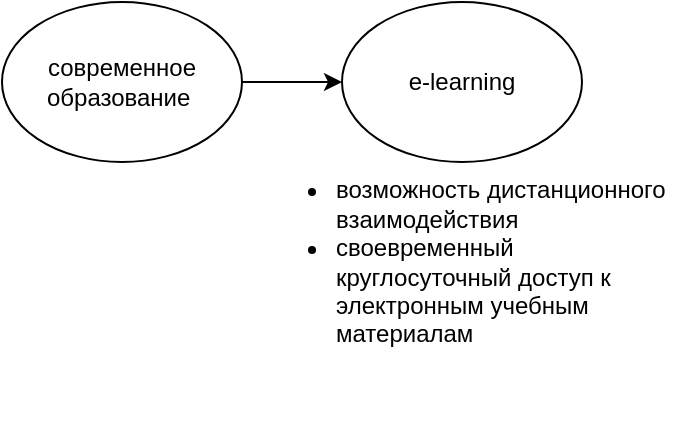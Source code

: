 <mxfile version="21.3.4" type="github" pages="10">
  <diagram id="q-hbQRYJUxLoRGIYIz2q" name="Page-1">
    <mxGraphModel dx="1242" dy="553" grid="1" gridSize="10" guides="1" tooltips="1" connect="1" arrows="1" fold="1" page="1" pageScale="1" pageWidth="827" pageHeight="1169" math="0" shadow="0">
      <root>
        <mxCell id="0" />
        <mxCell id="1" parent="0" />
        <mxCell id="zo69sMLDYlGEmFThV98X-3" style="edgeStyle=orthogonalEdgeStyle;rounded=0;orthogonalLoop=1;jettySize=auto;html=1;exitX=1;exitY=0.5;exitDx=0;exitDy=0;entryX=0;entryY=0.5;entryDx=0;entryDy=0;" parent="1" source="zo69sMLDYlGEmFThV98X-1" target="zo69sMLDYlGEmFThV98X-2" edge="1">
          <mxGeometry relative="1" as="geometry" />
        </mxCell>
        <mxCell id="zo69sMLDYlGEmFThV98X-1" value="современное образование&amp;nbsp;" style="ellipse;whiteSpace=wrap;html=1;" parent="1" vertex="1">
          <mxGeometry x="150" y="80" width="120" height="80" as="geometry" />
        </mxCell>
        <mxCell id="zo69sMLDYlGEmFThV98X-2" value="e-learning" style="ellipse;whiteSpace=wrap;html=1;" parent="1" vertex="1">
          <mxGeometry x="320" y="80" width="120" height="80" as="geometry" />
        </mxCell>
        <mxCell id="zo69sMLDYlGEmFThV98X-4" value="&lt;ul&gt;&lt;li&gt;возможность дистанционного взаимодействия&lt;/li&gt;&lt;li&gt;&lt;span style=&quot;font-family: sans-serif ; background-color: rgb(255 , 255 , 255)&quot;&gt;своевременный круглосуточный доступ к электронным учебным материалам&amp;nbsp;&lt;/span&gt;&lt;/li&gt;&lt;/ul&gt;" style="text;html=1;strokeColor=none;fillColor=none;align=left;verticalAlign=middle;whiteSpace=wrap;rounded=0;" parent="1" vertex="1">
          <mxGeometry x="275" y="130" width="210" height="160" as="geometry" />
        </mxCell>
      </root>
    </mxGraphModel>
  </diagram>
  <diagram id="4oCMt-MZNz0Tw66gpoGj" name="delivery_pickuppoints">
    <mxGraphModel dx="2760" dy="1311" grid="1" gridSize="10" guides="1" tooltips="1" connect="1" arrows="1" fold="1" page="1" pageScale="1" pageWidth="827" pageHeight="1169" math="0" shadow="0">
      <root>
        <mxCell id="0" />
        <mxCell id="1" parent="0" />
        <mxCell id="gNLssnoC4zBUiN_cZV7k-1" value="" style="rounded=0;whiteSpace=wrap;html=1;" parent="1" vertex="1">
          <mxGeometry x="510" y="390" width="570" height="430" as="geometry" />
        </mxCell>
        <mxCell id="o039jgE9Pq2hshN1M_jP-5" value="" style="rounded=0;whiteSpace=wrap;html=1;fillColor=#FFCC99;" parent="1" vertex="1">
          <mxGeometry x="690" y="740" width="170" height="60" as="geometry" />
        </mxCell>
        <mxCell id="gNLssnoC4zBUiN_cZV7k-2" value="settings" style="shape=umlLifeline;perimeter=lifelinePerimeter;container=1;collapsible=0;recursiveResize=0;rounded=0;shadow=0;strokeWidth=1;" parent="1" vertex="1">
          <mxGeometry x="620" y="330" width="100" height="1260" as="geometry" />
        </mxCell>
        <mxCell id="gNLssnoC4zBUiN_cZV7k-3" value="" style="points=[];perimeter=orthogonalPerimeter;rounded=0;shadow=0;strokeWidth=1;" parent="gNLssnoC4zBUiN_cZV7k-2" vertex="1">
          <mxGeometry x="45" y="90" width="10" height="1150" as="geometry" />
        </mxCell>
        <mxCell id="gNLssnoC4zBUiN_cZV7k-4" value="/delivery/pickuppoints" style="verticalAlign=bottom;startArrow=oval;endArrow=block;startSize=8;shadow=0;strokeWidth=1;" parent="gNLssnoC4zBUiN_cZV7k-2" target="gNLssnoC4zBUiN_cZV7k-3" edge="1">
          <mxGeometry relative="1" as="geometry">
            <mxPoint x="-100" y="90" as="sourcePoint" />
          </mxGeometry>
        </mxCell>
        <mxCell id="gNLssnoC4zBUiN_cZV7k-5" style="edgeStyle=orthogonalEdgeStyle;rounded=0;orthogonalLoop=1;jettySize=auto;html=1;" parent="gNLssnoC4zBUiN_cZV7k-2" source="gNLssnoC4zBUiN_cZV7k-3" target="gNLssnoC4zBUiN_cZV7k-3" edge="1">
          <mxGeometry relative="1" as="geometry">
            <Array as="points">
              <mxPoint x="70" y="100" />
              <mxPoint x="60" y="120" />
            </Array>
          </mxGeometry>
        </mxCell>
        <mxCell id="gNLssnoC4zBUiN_cZV7k-6" value="Получить ЛГ по городу и БП&lt;br&gt;&amp;nbsp;с фильтром по способу &lt;br&gt;доставки /delivery/presettings" style="edgeLabel;html=1;align=center;verticalAlign=middle;resizable=0;points=[];" parent="gNLssnoC4zBUiN_cZV7k-5" vertex="1" connectable="0">
          <mxGeometry x="-0.112" relative="1" as="geometry">
            <mxPoint x="80" y="3" as="offset" />
          </mxGeometry>
        </mxCell>
        <mxCell id="gNLssnoC4zBUiN_cZV7k-7" style="edgeStyle=orthogonalEdgeStyle;rounded=0;orthogonalLoop=1;jettySize=auto;html=1;" parent="gNLssnoC4zBUiN_cZV7k-2" source="gNLssnoC4zBUiN_cZV7k-3" edge="1">
          <mxGeometry relative="1" as="geometry">
            <mxPoint x="55" y="455" as="targetPoint" />
            <Array as="points">
              <mxPoint x="75" y="430" />
              <mxPoint x="75" y="455" />
            </Array>
          </mxGeometry>
        </mxCell>
        <mxCell id="gNLssnoC4zBUiN_cZV7k-8" value="Отфильтровать warehouse&amp;nbsp;&lt;br&gt;по остаткам" style="edgeLabel;html=1;align=center;verticalAlign=middle;resizable=0;points=[];fillColor=#FF9999;" parent="gNLssnoC4zBUiN_cZV7k-7" vertex="1" connectable="0">
          <mxGeometry x="-0.017" y="3" relative="1" as="geometry">
            <mxPoint x="72" as="offset" />
          </mxGeometry>
        </mxCell>
        <mxCell id="gNLssnoC4zBUiN_cZV7k-9" style="edgeStyle=orthogonalEdgeStyle;rounded=0;orthogonalLoop=1;jettySize=auto;html=1;entryX=1;entryY=0.415;entryDx=0;entryDy=0;entryPerimeter=0;" parent="gNLssnoC4zBUiN_cZV7k-2" edge="1">
          <mxGeometry relative="1" as="geometry">
            <mxPoint x="55" y="1125.047" as="sourcePoint" />
            <mxPoint x="55" y="1150.3" as="targetPoint" />
            <Array as="points">
              <mxPoint x="75" y="1125.1" />
              <mxPoint x="75" y="1150.1" />
            </Array>
          </mxGeometry>
        </mxCell>
        <mxCell id="gNLssnoC4zBUiN_cZV7k-10" value="Отфильтровать список warehouse&lt;br&gt;по критериям filterBy, которые &lt;br&gt;завязаны на сроки и стоимости доставки" style="edgeLabel;html=1;align=center;verticalAlign=middle;resizable=0;points=[];" parent="gNLssnoC4zBUiN_cZV7k-9" vertex="1" connectable="0">
          <mxGeometry x="-0.017" y="3" relative="1" as="geometry">
            <mxPoint x="112" y="3" as="offset" />
          </mxGeometry>
        </mxCell>
        <mxCell id="bxIvEMcEDTI4u9ivkK3h-1" style="edgeStyle=orthogonalEdgeStyle;rounded=0;orthogonalLoop=1;jettySize=auto;html=1;entryX=1;entryY=0.415;entryDx=0;entryDy=0;entryPerimeter=0;" parent="gNLssnoC4zBUiN_cZV7k-2" edge="1">
          <mxGeometry relative="1" as="geometry">
            <mxPoint x="55" y="550" as="sourcePoint" />
            <mxPoint x="55" y="575.253" as="targetPoint" />
            <Array as="points">
              <mxPoint x="75" y="550.053" />
              <mxPoint x="75" y="575.053" />
            </Array>
          </mxGeometry>
        </mxCell>
        <mxCell id="bxIvEMcEDTI4u9ivkK3h-2" value="В зависимости от порядка предсортировки&lt;br&gt;в бп отбираются склады по&amp;nbsp;basketCompletness,&amp;nbsp;" style="edgeLabel;html=1;align=center;verticalAlign=middle;resizable=0;points=[];" parent="bxIvEMcEDTI4u9ivkK3h-1" vertex="1" connectable="0">
          <mxGeometry x="-0.017" y="3" relative="1" as="geometry">
            <mxPoint x="129" y="-2" as="offset" />
          </mxGeometry>
        </mxCell>
        <mxCell id="gNLssnoC4zBUiN_cZV7k-11" value="Вернуть список складов и магазинов по ЛГ и БП" style="verticalAlign=bottom;endArrow=open;dashed=1;endSize=8;exitX=0;exitY=0.95;shadow=0;strokeWidth=1;" parent="1" source="gNLssnoC4zBUiN_cZV7k-19" target="gNLssnoC4zBUiN_cZV7k-3" edge="1">
          <mxGeometry x="-0.001" relative="1" as="geometry">
            <mxPoint x="775" y="506" as="targetPoint" />
            <mxPoint as="offset" />
          </mxGeometry>
        </mxCell>
        <mxCell id="gNLssnoC4zBUiN_cZV7k-12" value="Запросить список складов и магазинов по ЛГ и БП" style="verticalAlign=bottom;endArrow=block;entryX=0;entryY=0;shadow=0;strokeWidth=1;" parent="1" source="gNLssnoC4zBUiN_cZV7k-3" target="gNLssnoC4zBUiN_cZV7k-19" edge="1">
          <mxGeometry x="-0.038" relative="1" as="geometry">
            <mxPoint x="775" y="430" as="sourcePoint" />
            <mxPoint as="offset" />
          </mxGeometry>
        </mxCell>
        <mxCell id="gNLssnoC4zBUiN_cZV7k-13" style="edgeStyle=orthogonalEdgeStyle;rounded=0;orthogonalLoop=1;jettySize=auto;html=1;entryX=0.013;entryY=0.043;entryDx=0;entryDy=0;entryPerimeter=0;" parent="1" source="gNLssnoC4zBUiN_cZV7k-3" target="gNLssnoC4zBUiN_cZV7k-20" edge="1">
          <mxGeometry relative="1" as="geometry">
            <Array as="points">
              <mxPoint x="720" y="652" />
              <mxPoint x="720" y="652" />
            </Array>
          </mxGeometry>
        </mxCell>
        <mxCell id="gNLssnoC4zBUiN_cZV7k-14" value="Запросить остатки по warehouse" style="edgeLabel;html=1;align=center;verticalAlign=middle;resizable=0;points=[];" parent="gNLssnoC4zBUiN_cZV7k-13" vertex="1" connectable="0">
          <mxGeometry x="-0.152" y="3" relative="1" as="geometry">
            <mxPoint x="25" y="-9" as="offset" />
          </mxGeometry>
        </mxCell>
        <mxCell id="gNLssnoC4zBUiN_cZV7k-15" value="Вернуть остатки по warehouse" style="verticalAlign=bottom;endArrow=open;dashed=1;endSize=8;exitX=-0.031;exitY=1;shadow=0;strokeWidth=1;exitDx=0;exitDy=0;exitPerimeter=0;" parent="1" source="gNLssnoC4zBUiN_cZV7k-20" target="gNLssnoC4zBUiN_cZV7k-3" edge="1">
          <mxGeometry relative="1" as="geometry">
            <mxPoint x="680" y="700" as="targetPoint" />
            <mxPoint x="925" y="710" as="sourcePoint" />
          </mxGeometry>
        </mxCell>
        <mxCell id="gNLssnoC4zBUiN_cZV7k-16" value="&lt;meta charset=&quot;utf-8&quot;&gt;&lt;span style=&quot;color: rgb(0, 0, 0); font-family: Helvetica; font-size: 12px; font-style: normal; font-variant-ligatures: normal; font-variant-caps: normal; font-weight: 400; letter-spacing: normal; orphans: 2; text-align: center; text-indent: 0px; text-transform: none; widows: 2; word-spacing: 0px; -webkit-text-stroke-width: 0px; background-color: rgb(248, 249, 250); text-decoration-thickness: initial; text-decoration-style: initial; text-decoration-color: initial; float: none; display: inline !important;&quot;&gt;Общая логика. Будет использоваться&lt;/span&gt;&lt;br style=&quot;color: rgb(0, 0, 0); font-family: Helvetica; font-size: 12px; font-style: normal; font-variant-ligatures: normal; font-variant-caps: normal; font-weight: 400; letter-spacing: normal; orphans: 2; text-align: center; text-indent: 0px; text-transform: none; widows: 2; word-spacing: 0px; -webkit-text-stroke-width: 0px; background-color: rgb(248, 249, 250); text-decoration-thickness: initial; text-decoration-style: initial; text-decoration-color: initial;&quot;&gt;&lt;span style=&quot;color: rgb(0, 0, 0); font-family: Helvetica; font-size: 12px; font-style: normal; font-variant-ligatures: normal; font-variant-caps: normal; font-weight: 400; letter-spacing: normal; orphans: 2; text-align: center; text-indent: 0px; text-transform: none; widows: 2; word-spacing: 0px; -webkit-text-stroke-width: 0px; background-color: rgb(248, 249, 250); text-decoration-thickness: initial; text-decoration-style: initial; text-decoration-color: initial; float: none; display: inline !important;&quot;&gt;в /intervals, /pickupstores&lt;/span&gt;" style="text;whiteSpace=wrap;html=1;" parent="1" vertex="1">
          <mxGeometry x="280" y="540" width="250" height="50" as="geometry" />
        </mxCell>
        <mxCell id="gNLssnoC4zBUiN_cZV7k-17" value="stock" style="shape=umlLifeline;perimeter=lifelinePerimeter;container=1;collapsible=0;recursiveResize=0;rounded=0;shadow=0;strokeWidth=1;" parent="1" vertex="1">
          <mxGeometry x="890" y="330" width="145" height="1260" as="geometry" />
        </mxCell>
        <mxCell id="gNLssnoC4zBUiN_cZV7k-18" value="" style="points=[];perimeter=orthogonalPerimeter;rounded=0;shadow=0;strokeWidth=1;" parent="gNLssnoC4zBUiN_cZV7k-17" vertex="1">
          <mxGeometry x="67" y="90" width="10" height="1150" as="geometry" />
        </mxCell>
        <mxCell id="gNLssnoC4zBUiN_cZV7k-19" value="" style="points=[];perimeter=orthogonalPerimeter;rounded=0;shadow=0;strokeWidth=1;" parent="gNLssnoC4zBUiN_cZV7k-17" vertex="1">
          <mxGeometry x="62" y="210" width="10" height="50" as="geometry" />
        </mxCell>
        <mxCell id="gNLssnoC4zBUiN_cZV7k-20" value="" style="points=[];perimeter=orthogonalPerimeter;rounded=0;shadow=0;strokeWidth=1;" parent="gNLssnoC4zBUiN_cZV7k-17" vertex="1">
          <mxGeometry x="62" y="320" width="10" height="50" as="geometry" />
        </mxCell>
        <mxCell id="gNLssnoC4zBUiN_cZV7k-21" value="&lt;span style=&quot;font-size: 11px; background-color: rgb(255, 255, 255);&quot;&gt;фильтр по сроку и стоимости доставки&lt;/span&gt;" style="shape=callout;whiteSpace=wrap;html=1;perimeter=calloutPerimeter;" parent="gNLssnoC4zBUiN_cZV7k-17" vertex="1">
          <mxGeometry x="-25" y="1080" width="120" height="70" as="geometry" />
        </mxCell>
        <mxCell id="gNLssnoC4zBUiN_cZV7k-22" value="dictionary" style="shape=umlLifeline;perimeter=lifelinePerimeter;container=1;collapsible=0;recursiveResize=0;rounded=0;shadow=0;strokeWidth=1;" parent="1" vertex="1">
          <mxGeometry x="1180" y="330" width="100" height="1260" as="geometry" />
        </mxCell>
        <mxCell id="gNLssnoC4zBUiN_cZV7k-23" value="" style="points=[];perimeter=orthogonalPerimeter;rounded=0;shadow=0;strokeWidth=1;" parent="gNLssnoC4zBUiN_cZV7k-22" vertex="1">
          <mxGeometry x="45" y="90" width="10" height="1150" as="geometry" />
        </mxCell>
        <mxCell id="gNLssnoC4zBUiN_cZV7k-24" value="" style="points=[];perimeter=orthogonalPerimeter;rounded=0;shadow=0;strokeWidth=1;" parent="gNLssnoC4zBUiN_cZV7k-22" vertex="1">
          <mxGeometry x="40" y="820" width="10" height="50" as="geometry" />
        </mxCell>
        <mxCell id="gNLssnoC4zBUiN_cZV7k-25" style="edgeStyle=orthogonalEdgeStyle;rounded=0;orthogonalLoop=1;jettySize=auto;html=1;entryX=1;entryY=0.415;entryDx=0;entryDy=0;entryPerimeter=0;" parent="1" edge="1">
          <mxGeometry relative="1" as="geometry">
            <mxPoint x="675" y="1070.097" as="sourcePoint" />
            <mxPoint x="675" y="1095.35" as="targetPoint" />
            <Array as="points">
              <mxPoint x="695" y="1070.15" />
              <mxPoint x="695" y="1095.15" />
            </Array>
          </mxGeometry>
        </mxCell>
        <mxCell id="gNLssnoC4zBUiN_cZV7k-26" value="Сформировать список ТК и &lt;br&gt;тарифов которые есть у &lt;br&gt;warehouse и правил доставки" style="edgeLabel;html=1;align=center;verticalAlign=middle;resizable=0;points=[];" parent="gNLssnoC4zBUiN_cZV7k-25" vertex="1" connectable="0">
          <mxGeometry x="-0.017" y="3" relative="1" as="geometry">
            <mxPoint x="82" as="offset" />
          </mxGeometry>
        </mxCell>
        <mxCell id="gNLssnoC4zBUiN_cZV7k-27" style="edgeStyle=orthogonalEdgeStyle;rounded=0;orthogonalLoop=1;jettySize=auto;html=1;entryX=1;entryY=0.415;entryDx=0;entryDy=0;entryPerimeter=0;" parent="1" edge="1">
          <mxGeometry relative="1" as="geometry">
            <mxPoint x="675" y="980.047" as="sourcePoint" />
            <mxPoint x="675" y="1005.3" as="targetPoint" />
            <Array as="points">
              <mxPoint x="695" y="980.1" />
              <mxPoint x="695" y="1005.1" />
            </Array>
          </mxGeometry>
        </mxCell>
        <mxCell id="gNLssnoC4zBUiN_cZV7k-28" value="Отфильтровать список warehouse&lt;br&gt;по критериям filterBy, которые &lt;br&gt;позволяют это сделать до получения &lt;br&gt;сроков и стоимостей доставки&amp;nbsp;" style="edgeLabel;html=1;align=center;verticalAlign=middle;resizable=0;points=[];" parent="gNLssnoC4zBUiN_cZV7k-27" vertex="1" connectable="0">
          <mxGeometry x="-0.017" y="3" relative="1" as="geometry">
            <mxPoint x="112" y="3" as="offset" />
          </mxGeometry>
        </mxCell>
        <mxCell id="gNLssnoC4zBUiN_cZV7k-29" style="edgeStyle=orthogonalEdgeStyle;rounded=0;orthogonalLoop=1;jettySize=auto;html=1;entryX=-0.08;entryY=0.028;entryDx=0;entryDy=0;entryPerimeter=0;" parent="1" target="gNLssnoC4zBUiN_cZV7k-24" edge="1">
          <mxGeometry relative="1" as="geometry">
            <Array as="points">
              <mxPoint x="968" y="1151" />
            </Array>
            <mxPoint x="675" y="1151.429" as="sourcePoint" />
          </mxGeometry>
        </mxCell>
        <mxCell id="gNLssnoC4zBUiN_cZV7k-30" value="Получить список ПВЗ ТК" style="edgeLabel;html=1;align=center;verticalAlign=middle;resizable=0;points=[];" parent="gNLssnoC4zBUiN_cZV7k-29" vertex="1" connectable="0">
          <mxGeometry x="0.043" relative="1" as="geometry">
            <mxPoint x="-10" y="-11" as="offset" />
          </mxGeometry>
        </mxCell>
        <mxCell id="gNLssnoC4zBUiN_cZV7k-31" value="Вернуть список ПВЗ ТК" style="verticalAlign=bottom;endArrow=open;dashed=1;endSize=8;exitX=-0.119;exitY=0.994;shadow=0;strokeWidth=1;exitDx=0;exitDy=0;exitPerimeter=0;" parent="1" source="gNLssnoC4zBUiN_cZV7k-24" edge="1">
          <mxGeometry relative="1" as="geometry">
            <mxPoint x="680" y="1200" as="targetPoint" />
            <mxPoint x="1254" y="1200" as="sourcePoint" />
          </mxGeometry>
        </mxCell>
        <mxCell id="gNLssnoC4zBUiN_cZV7k-32" style="edgeStyle=orthogonalEdgeStyle;rounded=0;orthogonalLoop=1;jettySize=auto;html=1;entryX=1;entryY=0.415;entryDx=0;entryDy=0;entryPerimeter=0;" parent="1" edge="1">
          <mxGeometry relative="1" as="geometry">
            <mxPoint x="675" y="1250.037" as="sourcePoint" />
            <mxPoint x="675" y="1275.29" as="targetPoint" />
            <Array as="points">
              <mxPoint x="695" y="1250.09" />
              <mxPoint x="695" y="1275.09" />
            </Array>
          </mxGeometry>
        </mxCell>
        <mxCell id="gNLssnoC4zBUiN_cZV7k-33" value="Сформировать список &lt;br&gt;городов warehouse" style="edgeLabel;html=1;align=center;verticalAlign=middle;resizable=0;points=[];" parent="gNLssnoC4zBUiN_cZV7k-32" vertex="1" connectable="0">
          <mxGeometry x="-0.017" y="3" relative="1" as="geometry">
            <mxPoint x="72" as="offset" />
          </mxGeometry>
        </mxCell>
        <mxCell id="gNLssnoC4zBUiN_cZV7k-34" value="ТК" style="shape=umlLifeline;perimeter=lifelinePerimeter;container=1;collapsible=0;recursiveResize=0;rounded=0;shadow=0;strokeWidth=1;" parent="1" vertex="1">
          <mxGeometry x="1450" y="330" width="100" height="1260" as="geometry" />
        </mxCell>
        <mxCell id="gNLssnoC4zBUiN_cZV7k-35" value="" style="points=[];perimeter=orthogonalPerimeter;rounded=0;shadow=0;strokeWidth=1;" parent="gNLssnoC4zBUiN_cZV7k-34" vertex="1">
          <mxGeometry x="45" y="90" width="10" height="1110" as="geometry" />
        </mxCell>
        <mxCell id="gNLssnoC4zBUiN_cZV7k-36" value="" style="points=[];perimeter=orthogonalPerimeter;rounded=0;shadow=0;strokeWidth=1;" parent="gNLssnoC4zBUiN_cZV7k-34" vertex="1">
          <mxGeometry x="40" y="1020" width="10" height="50" as="geometry" />
        </mxCell>
        <mxCell id="gNLssnoC4zBUiN_cZV7k-37" style="edgeStyle=orthogonalEdgeStyle;rounded=0;orthogonalLoop=1;jettySize=auto;html=1;entryX=-0.229;entryY=0;entryDx=0;entryDy=0;entryPerimeter=0;" parent="1" target="gNLssnoC4zBUiN_cZV7k-36" edge="1">
          <mxGeometry relative="1" as="geometry">
            <mxPoint x="674" y="1350" as="sourcePoint" />
            <mxPoint x="1484.2" y="1350" as="targetPoint" />
            <Array as="points">
              <mxPoint x="674" y="1350" />
            </Array>
          </mxGeometry>
        </mxCell>
        <mxCell id="gNLssnoC4zBUiN_cZV7k-38" value="Получить сроки и стоимости доставки от ТК" style="edgeLabel;html=1;align=center;verticalAlign=middle;resizable=0;points=[];" parent="gNLssnoC4zBUiN_cZV7k-37" vertex="1" connectable="0">
          <mxGeometry x="0.043" relative="1" as="geometry">
            <mxPoint x="-10" y="-11" as="offset" />
          </mxGeometry>
        </mxCell>
        <mxCell id="gNLssnoC4zBUiN_cZV7k-39" value="&lt;span style=&quot;font-size: 11px; background-color: rgb(255, 255, 255);&quot;&gt;фильтр по приоритету склада, фильтр по&lt;/span&gt;&lt;br style=&quot;font-size: 11px;&quot;&gt;&lt;span style=&quot;font-size: 11px; background-color: rgb(255, 255, 255);&quot;&gt;удаленности, по уникальности комплектности и пр&lt;/span&gt;" style="shape=callout;whiteSpace=wrap;html=1;perimeter=calloutPerimeter;" parent="1" vertex="1">
          <mxGeometry x="910" y="765" width="120" height="110" as="geometry" />
        </mxCell>
        <mxCell id="gNLssnoC4zBUiN_cZV7k-40" value="Вернуть сроки и стоимости доставки " style="verticalAlign=bottom;endArrow=open;dashed=1;endSize=8;exitX=-0.152;exitY=0.979;shadow=0;strokeWidth=1;exitDx=0;exitDy=0;exitPerimeter=0;" parent="1" source="gNLssnoC4zBUiN_cZV7k-36" edge="1">
          <mxGeometry relative="1" as="geometry">
            <mxPoint x="680" y="1399" as="targetPoint" />
            <mxPoint x="1468.7" y="1390" as="sourcePoint" />
          </mxGeometry>
        </mxCell>
        <mxCell id="gNLssnoC4zBUiN_cZV7k-41" value="учитывается тип заложенного в запросе остатка (полное наличие, частичная корзина)" style="shape=callout;whiteSpace=wrap;html=1;perimeter=calloutPerimeter;" parent="1" vertex="1">
          <mxGeometry x="950" y="670" width="120" height="100" as="geometry" />
        </mxCell>
        <mxCell id="gNLssnoC4zBUiN_cZV7k-42" value="учитывается тип warehouse (только склады, только магазины SFS, все warehouse)" style="shape=callout;whiteSpace=wrap;html=1;perimeter=calloutPerimeter;" parent="1" vertex="1">
          <mxGeometry x="900" y="450" width="120" height="100" as="geometry" />
        </mxCell>
        <mxCell id="gNLssnoC4zBUiN_cZV7k-43" style="edgeStyle=orthogonalEdgeStyle;rounded=0;orthogonalLoop=1;jettySize=auto;html=1;entryX=1;entryY=0.415;entryDx=0;entryDy=0;entryPerimeter=0;" parent="1" edge="1">
          <mxGeometry relative="1" as="geometry">
            <mxPoint x="675" y="1623.017" as="sourcePoint" />
            <mxPoint x="675" y="1648.27" as="targetPoint" />
            <Array as="points">
              <mxPoint x="695" y="1623.07" />
              <mxPoint x="695" y="1648.07" />
            </Array>
          </mxGeometry>
        </mxCell>
        <mxCell id="gNLssnoC4zBUiN_cZV7k-44" value="Применить warehouse с доступными &lt;br&gt;остатками, сроки и стоимости от ТК&amp;nbsp;&lt;br&gt;к ПВЗ" style="edgeLabel;html=1;align=center;verticalAlign=middle;resizable=0;points=[];" parent="gNLssnoC4zBUiN_cZV7k-43" vertex="1" connectable="0">
          <mxGeometry x="-0.017" y="3" relative="1" as="geometry">
            <mxPoint x="112" y="3" as="offset" />
          </mxGeometry>
        </mxCell>
        <mxCell id="gNLssnoC4zBUiN_cZV7k-45" style="edgeStyle=orthogonalEdgeStyle;rounded=0;orthogonalLoop=1;jettySize=auto;html=1;entryX=1;entryY=0.415;entryDx=0;entryDy=0;entryPerimeter=0;" parent="1" edge="1">
          <mxGeometry relative="1" as="geometry">
            <mxPoint x="675" y="1517.047" as="sourcePoint" />
            <mxPoint x="675" y="1542.3" as="targetPoint" />
            <Array as="points">
              <mxPoint x="695" y="1517.1" />
              <mxPoint x="695" y="1542.1" />
            </Array>
          </mxGeometry>
        </mxCell>
        <mxCell id="gNLssnoC4zBUiN_cZV7k-46" value="Применить правила округления&amp;nbsp;&lt;br&gt;стоимости доставки" style="edgeLabel;html=1;align=center;verticalAlign=middle;resizable=0;points=[];" parent="gNLssnoC4zBUiN_cZV7k-45" vertex="1" connectable="0">
          <mxGeometry x="-0.017" y="3" relative="1" as="geometry">
            <mxPoint x="112" y="3" as="offset" />
          </mxGeometry>
        </mxCell>
        <mxCell id="gNLssnoC4zBUiN_cZV7k-47" style="edgeStyle=orthogonalEdgeStyle;rounded=0;orthogonalLoop=1;jettySize=auto;html=1;entryX=1;entryY=0.415;entryDx=0;entryDy=0;entryPerimeter=0;" parent="1" edge="1">
          <mxGeometry relative="1" as="geometry">
            <mxPoint x="675" y="1570.047" as="sourcePoint" />
            <mxPoint x="675" y="1595.3" as="targetPoint" />
            <Array as="points">
              <mxPoint x="695" y="1570.1" />
              <mxPoint x="695" y="1595.1" />
            </Array>
          </mxGeometry>
        </mxCell>
        <mxCell id="gNLssnoC4zBUiN_cZV7k-48" value="Определить доступный день отгрузки" style="edgeLabel;html=1;align=center;verticalAlign=middle;resizable=0;points=[];" parent="gNLssnoC4zBUiN_cZV7k-47" vertex="1" connectable="0">
          <mxGeometry x="-0.017" y="3" relative="1" as="geometry">
            <mxPoint x="112" y="3" as="offset" />
          </mxGeometry>
        </mxCell>
        <mxCell id="mWYktAf9luecAeNC063Y-2" value="&lt;div style=&quot;text-align: left;&quot;&gt;&lt;span style=&quot;background-color: initial;&quot;&gt;Магазин:&amp;nbsp;&lt;/span&gt;&lt;/div&gt;shioFromStore: true&lt;br&gt;&lt;div style=&quot;text-align: left;&quot;&gt;&lt;span style=&quot;background-color: initial;&quot;&gt;Склад:&amp;nbsp;&lt;/span&gt;&lt;/div&gt;&lt;div style=&quot;text-align: left;&quot;&gt;&lt;span style=&quot;background-color: initial;&quot;&gt;dc:true&lt;/span&gt;&lt;/div&gt;" style="text;html=1;align=center;verticalAlign=middle;resizable=0;points=[];autosize=1;strokeColor=none;fillColor=none;" parent="1" vertex="1">
          <mxGeometry x="215" y="295" width="130" height="70" as="geometry" />
        </mxCell>
      </root>
    </mxGraphModel>
  </diagram>
  <diagram id="ueZS7y20hLxGuSPVi3Yt" name="Страница 3">
    <mxGraphModel dx="1242" dy="590" grid="1" gridSize="10" guides="1" tooltips="1" connect="1" arrows="1" fold="1" page="1" pageScale="1" pageWidth="827" pageHeight="1169" math="0" shadow="0">
      <root>
        <mxCell id="0" />
        <mxCell id="1" parent="0" />
        <mxCell id="g_AAByBJoqVfufbw7FB3-1" value="" style="rounded=0;whiteSpace=wrap;html=1;" parent="1" vertex="1">
          <mxGeometry x="350" y="180" width="120" height="60" as="geometry" />
        </mxCell>
        <mxCell id="g_AAByBJoqVfufbw7FB3-2" value="" style="rounded=0;whiteSpace=wrap;html=1;" parent="1" vertex="1">
          <mxGeometry x="350" y="180" width="120" height="60" as="geometry" />
        </mxCell>
        <mxCell id="K4lsHPlFqBa4Fmp_ysfv-1" value="" style="rounded=0;whiteSpace=wrap;html=1;fillColor=#FFCC99;" parent="1" vertex="1">
          <mxGeometry x="60" y="30" width="770" height="400" as="geometry" />
        </mxCell>
        <mxCell id="K4lsHPlFqBa4Fmp_ysfv-2" value="basketCompletness: ENUM- [&quot;highestBasketCost&quot;,&quot;largestProductsNumber&quot;]" style="text;html=1;align=center;verticalAlign=middle;resizable=0;points=[];autosize=1;strokeColor=none;fillColor=none;" parent="1" vertex="1">
          <mxGeometry x="60" width="430" height="30" as="geometry" />
        </mxCell>
      </root>
    </mxGraphModel>
  </diagram>
  <diagram id="NrUiKTb1adKSewlN88xd" name="intervals_ПК">
    <mxGraphModel dx="1461" dy="651" grid="1" gridSize="10" guides="1" tooltips="1" connect="1" arrows="1" fold="1" page="1" pageScale="1" pageWidth="827" pageHeight="1169" math="0" shadow="0">
      <root>
        <mxCell id="0" />
        <mxCell id="1" parent="0" />
        <mxCell id="p71xzRo0dgmEBohkqxXW-1" value="" style="rounded=0;whiteSpace=wrap;html=1;" parent="1" vertex="1">
          <mxGeometry x="510" y="390" width="570" height="430" as="geometry" />
        </mxCell>
        <mxCell id="p71xzRo0dgmEBohkqxXW-2" value="" style="rounded=0;whiteSpace=wrap;html=1;fillColor=#FFCC99;" parent="1" vertex="1">
          <mxGeometry x="690" y="740" width="170" height="60" as="geometry" />
        </mxCell>
        <mxCell id="p71xzRo0dgmEBohkqxXW-3" value="settings" style="shape=umlLifeline;perimeter=lifelinePerimeter;container=1;collapsible=0;recursiveResize=0;rounded=0;shadow=0;strokeWidth=1;" parent="1" vertex="1">
          <mxGeometry x="620" y="330" width="100" height="1260" as="geometry" />
        </mxCell>
        <mxCell id="p71xzRo0dgmEBohkqxXW-4" value="" style="points=[];perimeter=orthogonalPerimeter;rounded=0;shadow=0;strokeWidth=1;" parent="p71xzRo0dgmEBohkqxXW-3" vertex="1">
          <mxGeometry x="45" y="90" width="10" height="1150" as="geometry" />
        </mxCell>
        <mxCell id="p71xzRo0dgmEBohkqxXW-5" value="/delivery/intervals" style="verticalAlign=bottom;startArrow=oval;endArrow=block;startSize=8;shadow=0;strokeWidth=1;" parent="p71xzRo0dgmEBohkqxXW-3" target="p71xzRo0dgmEBohkqxXW-4" edge="1">
          <mxGeometry relative="1" as="geometry">
            <mxPoint x="-100" y="90" as="sourcePoint" />
          </mxGeometry>
        </mxCell>
        <mxCell id="p71xzRo0dgmEBohkqxXW-6" style="edgeStyle=orthogonalEdgeStyle;rounded=0;orthogonalLoop=1;jettySize=auto;html=1;" parent="p71xzRo0dgmEBohkqxXW-3" source="p71xzRo0dgmEBohkqxXW-4" target="p71xzRo0dgmEBohkqxXW-4" edge="1">
          <mxGeometry relative="1" as="geometry">
            <Array as="points">
              <mxPoint x="70" y="100" />
              <mxPoint x="60" y="120" />
            </Array>
          </mxGeometry>
        </mxCell>
        <mxCell id="p71xzRo0dgmEBohkqxXW-7" value="Получить ЛГ по городу и БП&lt;br&gt;&amp;nbsp;с фильтром по способу &lt;br&gt;доставки /delivery/presettings" style="edgeLabel;html=1;align=center;verticalAlign=middle;resizable=0;points=[];" parent="p71xzRo0dgmEBohkqxXW-6" vertex="1" connectable="0">
          <mxGeometry x="-0.112" relative="1" as="geometry">
            <mxPoint x="80" y="3" as="offset" />
          </mxGeometry>
        </mxCell>
        <mxCell id="p71xzRo0dgmEBohkqxXW-8" style="edgeStyle=orthogonalEdgeStyle;rounded=0;orthogonalLoop=1;jettySize=auto;html=1;" parent="p71xzRo0dgmEBohkqxXW-3" source="p71xzRo0dgmEBohkqxXW-4" edge="1">
          <mxGeometry relative="1" as="geometry">
            <mxPoint x="55" y="455" as="targetPoint" />
            <Array as="points">
              <mxPoint x="75" y="430" />
              <mxPoint x="75" y="455" />
            </Array>
          </mxGeometry>
        </mxCell>
        <mxCell id="p71xzRo0dgmEBohkqxXW-9" value="Отфильтровать warehouse&amp;nbsp;&lt;br&gt;по остаткам" style="edgeLabel;html=1;align=center;verticalAlign=middle;resizable=0;points=[];fillColor=#FF9999;" parent="p71xzRo0dgmEBohkqxXW-8" vertex="1" connectable="0">
          <mxGeometry x="-0.017" y="3" relative="1" as="geometry">
            <mxPoint x="72" as="offset" />
          </mxGeometry>
        </mxCell>
        <mxCell id="p71xzRo0dgmEBohkqxXW-10" style="edgeStyle=orthogonalEdgeStyle;rounded=0;orthogonalLoop=1;jettySize=auto;html=1;entryX=1;entryY=0.415;entryDx=0;entryDy=0;entryPerimeter=0;" parent="p71xzRo0dgmEBohkqxXW-3" edge="1">
          <mxGeometry relative="1" as="geometry">
            <mxPoint x="56" y="885.047" as="sourcePoint" />
            <mxPoint x="56" y="910.3" as="targetPoint" />
            <Array as="points">
              <mxPoint x="76" y="885.1" />
              <mxPoint x="76" y="910.1" />
            </Array>
          </mxGeometry>
        </mxCell>
        <mxCell id="p71xzRo0dgmEBohkqxXW-11" value="Отфильтровать список warehouse&lt;br&gt;по критериям filterBy, которые &lt;br&gt;завязаны на сроки и стоимости доставки" style="edgeLabel;html=1;align=center;verticalAlign=middle;resizable=0;points=[];" parent="p71xzRo0dgmEBohkqxXW-10" vertex="1" connectable="0">
          <mxGeometry x="-0.017" y="3" relative="1" as="geometry">
            <mxPoint x="112" y="3" as="offset" />
          </mxGeometry>
        </mxCell>
        <mxCell id="p71xzRo0dgmEBohkqxXW-12" value="Вернуть список складов и магазинов по ЛГ и БП" style="verticalAlign=bottom;endArrow=open;dashed=1;endSize=8;exitX=0;exitY=0.95;shadow=0;strokeWidth=1;" parent="1" source="p71xzRo0dgmEBohkqxXW-20" target="p71xzRo0dgmEBohkqxXW-4" edge="1">
          <mxGeometry x="-0.001" relative="1" as="geometry">
            <mxPoint x="775" y="506" as="targetPoint" />
            <mxPoint as="offset" />
          </mxGeometry>
        </mxCell>
        <mxCell id="p71xzRo0dgmEBohkqxXW-13" value="Запросить список складов и магазинов по ЛГ и БП" style="verticalAlign=bottom;endArrow=block;entryX=0;entryY=0;shadow=0;strokeWidth=1;" parent="1" source="p71xzRo0dgmEBohkqxXW-4" target="p71xzRo0dgmEBohkqxXW-20" edge="1">
          <mxGeometry x="-0.038" relative="1" as="geometry">
            <mxPoint x="775" y="430" as="sourcePoint" />
            <mxPoint as="offset" />
          </mxGeometry>
        </mxCell>
        <mxCell id="p71xzRo0dgmEBohkqxXW-14" style="edgeStyle=orthogonalEdgeStyle;rounded=0;orthogonalLoop=1;jettySize=auto;html=1;entryX=0.013;entryY=0.043;entryDx=0;entryDy=0;entryPerimeter=0;" parent="1" source="p71xzRo0dgmEBohkqxXW-4" target="p71xzRo0dgmEBohkqxXW-21" edge="1">
          <mxGeometry relative="1" as="geometry">
            <Array as="points">
              <mxPoint x="720" y="652" />
              <mxPoint x="720" y="652" />
            </Array>
          </mxGeometry>
        </mxCell>
        <mxCell id="p71xzRo0dgmEBohkqxXW-15" value="Запросить остатки по warehouse" style="edgeLabel;html=1;align=center;verticalAlign=middle;resizable=0;points=[];" parent="p71xzRo0dgmEBohkqxXW-14" vertex="1" connectable="0">
          <mxGeometry x="-0.152" y="3" relative="1" as="geometry">
            <mxPoint x="25" y="-9" as="offset" />
          </mxGeometry>
        </mxCell>
        <mxCell id="p71xzRo0dgmEBohkqxXW-16" value="Вернуть остатки по warehouse" style="verticalAlign=bottom;endArrow=open;dashed=1;endSize=8;exitX=-0.031;exitY=1;shadow=0;strokeWidth=1;exitDx=0;exitDy=0;exitPerimeter=0;" parent="1" source="p71xzRo0dgmEBohkqxXW-21" target="p71xzRo0dgmEBohkqxXW-4" edge="1">
          <mxGeometry relative="1" as="geometry">
            <mxPoint x="680" y="700" as="targetPoint" />
            <mxPoint x="925" y="710" as="sourcePoint" />
          </mxGeometry>
        </mxCell>
        <mxCell id="p71xzRo0dgmEBohkqxXW-18" value="stock" style="shape=umlLifeline;perimeter=lifelinePerimeter;container=1;collapsible=0;recursiveResize=0;rounded=0;shadow=0;strokeWidth=1;" parent="1" vertex="1">
          <mxGeometry x="890" y="330" width="145" height="1260" as="geometry" />
        </mxCell>
        <mxCell id="p71xzRo0dgmEBohkqxXW-19" value="" style="points=[];perimeter=orthogonalPerimeter;rounded=0;shadow=0;strokeWidth=1;" parent="p71xzRo0dgmEBohkqxXW-18" vertex="1">
          <mxGeometry x="67" y="90" width="10" height="1150" as="geometry" />
        </mxCell>
        <mxCell id="p71xzRo0dgmEBohkqxXW-20" value="" style="points=[];perimeter=orthogonalPerimeter;rounded=0;shadow=0;strokeWidth=1;" parent="p71xzRo0dgmEBohkqxXW-18" vertex="1">
          <mxGeometry x="62" y="210" width="10" height="50" as="geometry" />
        </mxCell>
        <mxCell id="p71xzRo0dgmEBohkqxXW-21" value="" style="points=[];perimeter=orthogonalPerimeter;rounded=0;shadow=0;strokeWidth=1;" parent="p71xzRo0dgmEBohkqxXW-18" vertex="1">
          <mxGeometry x="62" y="320" width="10" height="50" as="geometry" />
        </mxCell>
        <mxCell id="p71xzRo0dgmEBohkqxXW-22" value="&lt;span style=&quot;font-size: 11px; background-color: rgb(255, 255, 255);&quot;&gt;фильтр по сроку и стоимости доставки&lt;/span&gt;" style="shape=callout;whiteSpace=wrap;html=1;perimeter=calloutPerimeter;" parent="p71xzRo0dgmEBohkqxXW-18" vertex="1">
          <mxGeometry x="-24" y="840" width="120" height="70" as="geometry" />
        </mxCell>
        <mxCell id="p71xzRo0dgmEBohkqxXW-23" value="dictionary" style="shape=umlLifeline;perimeter=lifelinePerimeter;container=1;collapsible=0;recursiveResize=0;rounded=0;shadow=0;strokeWidth=1;" parent="1" vertex="1">
          <mxGeometry x="1180" y="330" width="100" height="1260" as="geometry" />
        </mxCell>
        <mxCell id="p71xzRo0dgmEBohkqxXW-24" value="" style="points=[];perimeter=orthogonalPerimeter;rounded=0;shadow=0;strokeWidth=1;" parent="p71xzRo0dgmEBohkqxXW-23" vertex="1">
          <mxGeometry x="45" y="90" width="10" height="1150" as="geometry" />
        </mxCell>
        <mxCell id="p71xzRo0dgmEBohkqxXW-26" style="edgeStyle=orthogonalEdgeStyle;rounded=0;orthogonalLoop=1;jettySize=auto;html=1;entryX=1;entryY=0.415;entryDx=0;entryDy=0;entryPerimeter=0;" parent="1" edge="1">
          <mxGeometry relative="1" as="geometry">
            <mxPoint x="675" y="950.097" as="sourcePoint" />
            <mxPoint x="675" y="975.35" as="targetPoint" />
            <Array as="points">
              <mxPoint x="695" y="950.15" />
              <mxPoint x="695" y="975.15" />
            </Array>
          </mxGeometry>
        </mxCell>
        <mxCell id="p71xzRo0dgmEBohkqxXW-27" value="Сформировать список ТК и &lt;br&gt;тарифов которые есть у &lt;br&gt;warehouse и правил доставки" style="edgeLabel;html=1;align=center;verticalAlign=middle;resizable=0;points=[];" parent="p71xzRo0dgmEBohkqxXW-26" vertex="1" connectable="0">
          <mxGeometry x="-0.017" y="3" relative="1" as="geometry">
            <mxPoint x="82" as="offset" />
          </mxGeometry>
        </mxCell>
        <mxCell id="p71xzRo0dgmEBohkqxXW-28" style="edgeStyle=orthogonalEdgeStyle;rounded=0;orthogonalLoop=1;jettySize=auto;html=1;entryX=1;entryY=0.415;entryDx=0;entryDy=0;entryPerimeter=0;" parent="1" edge="1">
          <mxGeometry relative="1" as="geometry">
            <mxPoint x="675" y="860.047" as="sourcePoint" />
            <mxPoint x="675" y="885.3" as="targetPoint" />
            <Array as="points">
              <mxPoint x="695" y="860.1" />
              <mxPoint x="695" y="885.1" />
            </Array>
          </mxGeometry>
        </mxCell>
        <mxCell id="p71xzRo0dgmEBohkqxXW-29" value="Отфильтровать список warehouse&lt;br&gt;по критериям filterBy, которые &lt;br&gt;позволяют это сделать до получения &lt;br&gt;сроков и стоимостей доставки&amp;nbsp;" style="edgeLabel;html=1;align=center;verticalAlign=middle;resizable=0;points=[];" parent="p71xzRo0dgmEBohkqxXW-28" vertex="1" connectable="0">
          <mxGeometry x="-0.017" y="3" relative="1" as="geometry">
            <mxPoint x="112" y="3" as="offset" />
          </mxGeometry>
        </mxCell>
        <mxCell id="p71xzRo0dgmEBohkqxXW-33" style="edgeStyle=orthogonalEdgeStyle;rounded=0;orthogonalLoop=1;jettySize=auto;html=1;entryX=1;entryY=0.415;entryDx=0;entryDy=0;entryPerimeter=0;" parent="1" edge="1">
          <mxGeometry relative="1" as="geometry">
            <mxPoint x="676" y="1010.037" as="sourcePoint" />
            <mxPoint x="676" y="1035.29" as="targetPoint" />
            <Array as="points">
              <mxPoint x="696" y="1010.09" />
              <mxPoint x="696" y="1035.09" />
            </Array>
          </mxGeometry>
        </mxCell>
        <mxCell id="p71xzRo0dgmEBohkqxXW-34" value="Сформировать список &lt;br&gt;городов warehouse" style="edgeLabel;html=1;align=center;verticalAlign=middle;resizable=0;points=[];" parent="p71xzRo0dgmEBohkqxXW-33" vertex="1" connectable="0">
          <mxGeometry x="-0.017" y="3" relative="1" as="geometry">
            <mxPoint x="72" as="offset" />
          </mxGeometry>
        </mxCell>
        <mxCell id="p71xzRo0dgmEBohkqxXW-35" value="ТК" style="shape=umlLifeline;perimeter=lifelinePerimeter;container=1;collapsible=0;recursiveResize=0;rounded=0;shadow=0;strokeWidth=1;" parent="1" vertex="1">
          <mxGeometry x="1450" y="330" width="100" height="1260" as="geometry" />
        </mxCell>
        <mxCell id="p71xzRo0dgmEBohkqxXW-36" value="" style="points=[];perimeter=orthogonalPerimeter;rounded=0;shadow=0;strokeWidth=1;" parent="p71xzRo0dgmEBohkqxXW-35" vertex="1">
          <mxGeometry x="45" y="90" width="10" height="1110" as="geometry" />
        </mxCell>
        <mxCell id="p71xzRo0dgmEBohkqxXW-37" value="" style="points=[];perimeter=orthogonalPerimeter;rounded=0;shadow=0;strokeWidth=1;" parent="p71xzRo0dgmEBohkqxXW-35" vertex="1">
          <mxGeometry x="41" y="780" width="10" height="50" as="geometry" />
        </mxCell>
        <mxCell id="p71xzRo0dgmEBohkqxXW-38" style="edgeStyle=orthogonalEdgeStyle;rounded=0;orthogonalLoop=1;jettySize=auto;html=1;entryX=-0.229;entryY=0;entryDx=0;entryDy=0;entryPerimeter=0;" parent="1" target="p71xzRo0dgmEBohkqxXW-37" edge="1">
          <mxGeometry relative="1" as="geometry">
            <mxPoint x="675" y="1110" as="sourcePoint" />
            <mxPoint x="1485.2" y="1110" as="targetPoint" />
            <Array as="points">
              <mxPoint x="675" y="1110" />
            </Array>
          </mxGeometry>
        </mxCell>
        <mxCell id="p71xzRo0dgmEBohkqxXW-39" value="Получить сроки и стоимости доставки от ТК" style="edgeLabel;html=1;align=center;verticalAlign=middle;resizable=0;points=[];" parent="p71xzRo0dgmEBohkqxXW-38" vertex="1" connectable="0">
          <mxGeometry x="0.043" relative="1" as="geometry">
            <mxPoint x="-10" y="-11" as="offset" />
          </mxGeometry>
        </mxCell>
        <mxCell id="p71xzRo0dgmEBohkqxXW-40" value="&lt;span style=&quot;font-size: 11px; background-color: rgb(255, 255, 255);&quot;&gt;фильтр по приоритету склада, фильтр по&lt;/span&gt;&lt;br style=&quot;font-size: 11px;&quot;&gt;&lt;span style=&quot;font-size: 11px; background-color: rgb(255, 255, 255);&quot;&gt;удаленности, по уникальности комплектности и пр&lt;/span&gt;" style="shape=callout;whiteSpace=wrap;html=1;perimeter=calloutPerimeter;" parent="1" vertex="1">
          <mxGeometry x="910" y="765" width="120" height="110" as="geometry" />
        </mxCell>
        <mxCell id="p71xzRo0dgmEBohkqxXW-41" value="Вернуть сроки и стоимости доставки " style="verticalAlign=bottom;endArrow=open;dashed=1;endSize=8;exitX=-0.152;exitY=0.979;shadow=0;strokeWidth=1;exitDx=0;exitDy=0;exitPerimeter=0;" parent="1" source="p71xzRo0dgmEBohkqxXW-37" edge="1">
          <mxGeometry relative="1" as="geometry">
            <mxPoint x="681" y="1159" as="targetPoint" />
            <mxPoint x="1469.7" y="1150" as="sourcePoint" />
          </mxGeometry>
        </mxCell>
        <mxCell id="p71xzRo0dgmEBohkqxXW-42" value="учитывается тип заложенного в запросе остатка (полное наличие, частичная корзина)" style="shape=callout;whiteSpace=wrap;html=1;perimeter=calloutPerimeter;" parent="1" vertex="1">
          <mxGeometry x="950" y="670" width="120" height="100" as="geometry" />
        </mxCell>
        <mxCell id="p71xzRo0dgmEBohkqxXW-43" value="учитывается тип warehouse (только склады, только магазины SFS, все warehouse)" style="shape=callout;whiteSpace=wrap;html=1;perimeter=calloutPerimeter;" parent="1" vertex="1">
          <mxGeometry x="900" y="450" width="120" height="100" as="geometry" />
        </mxCell>
        <mxCell id="p71xzRo0dgmEBohkqxXW-44" style="edgeStyle=orthogonalEdgeStyle;rounded=0;orthogonalLoop=1;jettySize=auto;html=1;entryX=1;entryY=0.415;entryDx=0;entryDy=0;entryPerimeter=0;" parent="1" edge="1">
          <mxGeometry relative="1" as="geometry">
            <mxPoint x="676" y="1383.017" as="sourcePoint" />
            <mxPoint x="676" y="1408.27" as="targetPoint" />
            <Array as="points">
              <mxPoint x="696" y="1383.07" />
              <mxPoint x="696" y="1408.07" />
            </Array>
          </mxGeometry>
        </mxCell>
        <mxCell id="p71xzRo0dgmEBohkqxXW-45" value="Применить warehouse с доступными &lt;br&gt;остатками, сроки и стоимости от ТК&amp;nbsp;&lt;br&gt;к ПВЗ" style="edgeLabel;html=1;align=center;verticalAlign=middle;resizable=0;points=[];" parent="p71xzRo0dgmEBohkqxXW-44" vertex="1" connectable="0">
          <mxGeometry x="-0.017" y="3" relative="1" as="geometry">
            <mxPoint x="112" y="3" as="offset" />
          </mxGeometry>
        </mxCell>
        <mxCell id="p71xzRo0dgmEBohkqxXW-46" style="edgeStyle=orthogonalEdgeStyle;rounded=0;orthogonalLoop=1;jettySize=auto;html=1;entryX=1;entryY=0.415;entryDx=0;entryDy=0;entryPerimeter=0;" parent="1" edge="1">
          <mxGeometry relative="1" as="geometry">
            <mxPoint x="676" y="1277.047" as="sourcePoint" />
            <mxPoint x="676" y="1302.3" as="targetPoint" />
            <Array as="points">
              <mxPoint x="696" y="1277.1" />
              <mxPoint x="696" y="1302.1" />
            </Array>
          </mxGeometry>
        </mxCell>
        <mxCell id="p71xzRo0dgmEBohkqxXW-47" value="Применить правила округления&amp;nbsp;&lt;br&gt;стоимости доставки" style="edgeLabel;html=1;align=center;verticalAlign=middle;resizable=0;points=[];" parent="p71xzRo0dgmEBohkqxXW-46" vertex="1" connectable="0">
          <mxGeometry x="-0.017" y="3" relative="1" as="geometry">
            <mxPoint x="112" y="3" as="offset" />
          </mxGeometry>
        </mxCell>
        <mxCell id="p71xzRo0dgmEBohkqxXW-48" style="edgeStyle=orthogonalEdgeStyle;rounded=0;orthogonalLoop=1;jettySize=auto;html=1;entryX=1;entryY=0.415;entryDx=0;entryDy=0;entryPerimeter=0;" parent="1" edge="1">
          <mxGeometry relative="1" as="geometry">
            <mxPoint x="676" y="1330.047" as="sourcePoint" />
            <mxPoint x="676" y="1355.3" as="targetPoint" />
            <Array as="points">
              <mxPoint x="696" y="1330.1" />
              <mxPoint x="696" y="1355.1" />
            </Array>
          </mxGeometry>
        </mxCell>
        <mxCell id="p71xzRo0dgmEBohkqxXW-49" value="Определить доступный день отгрузки" style="edgeLabel;html=1;align=center;verticalAlign=middle;resizable=0;points=[];" parent="p71xzRo0dgmEBohkqxXW-48" vertex="1" connectable="0">
          <mxGeometry x="-0.017" y="3" relative="1" as="geometry">
            <mxPoint x="112" y="3" as="offset" />
          </mxGeometry>
        </mxCell>
        <mxCell id="p71xzRo0dgmEBohkqxXW-50" value="&lt;div style=&quot;text-align: left;&quot;&gt;&lt;span style=&quot;background-color: initial;&quot;&gt;Магазин:&amp;nbsp;&lt;/span&gt;&lt;/div&gt;shioFromStore: true&lt;br&gt;&lt;div style=&quot;text-align: left;&quot;&gt;&lt;span style=&quot;background-color: initial;&quot;&gt;Склад:&amp;nbsp;&lt;/span&gt;&lt;/div&gt;&lt;div style=&quot;text-align: left;&quot;&gt;&lt;span style=&quot;background-color: initial;&quot;&gt;dc:true&lt;/span&gt;&lt;/div&gt;" style="text;html=1;align=center;verticalAlign=middle;resizable=0;points=[];autosize=1;strokeColor=none;fillColor=none;" parent="1" vertex="1">
          <mxGeometry x="215" y="295" width="130" height="70" as="geometry" />
        </mxCell>
      </root>
    </mxGraphModel>
  </diagram>
  <diagram id="1x1c6g0C2MrcMWwiDxB9" name="intervals_split">
    <mxGraphModel dx="1911" dy="908" grid="1" gridSize="10" guides="1" tooltips="1" connect="1" arrows="1" fold="1" page="1" pageScale="1" pageWidth="827" pageHeight="1169" math="0" shadow="0">
      <root>
        <mxCell id="0" />
        <mxCell id="1" parent="0" />
        <mxCell id="FQvnYKok2FbnMkhG5KH7-1" value="" style="rounded=0;whiteSpace=wrap;html=1;" parent="1" vertex="1">
          <mxGeometry x="565" y="395" width="570" height="430" as="geometry" />
        </mxCell>
        <mxCell id="FQvnYKok2FbnMkhG5KH7-2" value="" style="rounded=0;whiteSpace=wrap;html=1;fillColor=#FFCC99;" parent="1" vertex="1">
          <mxGeometry x="745" y="745" width="170" height="60" as="geometry" />
        </mxCell>
        <mxCell id="FQvnYKok2FbnMkhG5KH7-3" value="settings" style="shape=umlLifeline;perimeter=lifelinePerimeter;container=1;collapsible=0;recursiveResize=0;rounded=0;shadow=0;strokeWidth=1;" parent="1" vertex="1">
          <mxGeometry x="675" y="335" width="100" height="1260" as="geometry" />
        </mxCell>
        <mxCell id="FQvnYKok2FbnMkhG5KH7-4" value="" style="points=[];perimeter=orthogonalPerimeter;rounded=0;shadow=0;strokeWidth=1;" parent="FQvnYKok2FbnMkhG5KH7-3" vertex="1">
          <mxGeometry x="45" y="90" width="10" height="1150" as="geometry" />
        </mxCell>
        <mxCell id="FQvnYKok2FbnMkhG5KH7-5" value="/delivery/intervals" style="verticalAlign=bottom;startArrow=oval;endArrow=block;startSize=8;shadow=0;strokeWidth=1;" parent="FQvnYKok2FbnMkhG5KH7-3" target="FQvnYKok2FbnMkhG5KH7-4" edge="1">
          <mxGeometry relative="1" as="geometry">
            <mxPoint x="-100" y="90" as="sourcePoint" />
          </mxGeometry>
        </mxCell>
        <mxCell id="FQvnYKok2FbnMkhG5KH7-6" style="edgeStyle=orthogonalEdgeStyle;rounded=0;orthogonalLoop=1;jettySize=auto;html=1;" parent="FQvnYKok2FbnMkhG5KH7-3" source="FQvnYKok2FbnMkhG5KH7-4" target="FQvnYKok2FbnMkhG5KH7-4" edge="1">
          <mxGeometry relative="1" as="geometry">
            <Array as="points">
              <mxPoint x="70" y="100" />
              <mxPoint x="60" y="120" />
            </Array>
          </mxGeometry>
        </mxCell>
        <mxCell id="FQvnYKok2FbnMkhG5KH7-7" value="Получить ЛГ по городу и БП&lt;br&gt;&amp;nbsp;с фильтром по способу &lt;br&gt;доставки /delivery/presettings" style="edgeLabel;html=1;align=center;verticalAlign=middle;resizable=0;points=[];" parent="FQvnYKok2FbnMkhG5KH7-6" vertex="1" connectable="0">
          <mxGeometry x="-0.112" relative="1" as="geometry">
            <mxPoint x="80" y="3" as="offset" />
          </mxGeometry>
        </mxCell>
        <mxCell id="FQvnYKok2FbnMkhG5KH7-8" style="edgeStyle=orthogonalEdgeStyle;rounded=0;orthogonalLoop=1;jettySize=auto;html=1;" parent="FQvnYKok2FbnMkhG5KH7-3" source="FQvnYKok2FbnMkhG5KH7-4" edge="1">
          <mxGeometry relative="1" as="geometry">
            <mxPoint x="55" y="455" as="targetPoint" />
            <Array as="points">
              <mxPoint x="75" y="430" />
              <mxPoint x="75" y="455" />
            </Array>
          </mxGeometry>
        </mxCell>
        <mxCell id="FQvnYKok2FbnMkhG5KH7-9" value="Отфильтровать warehouse&amp;nbsp;&lt;br&gt;по остаткам" style="edgeLabel;html=1;align=center;verticalAlign=middle;resizable=0;points=[];fillColor=#FF9999;" parent="FQvnYKok2FbnMkhG5KH7-8" vertex="1" connectable="0">
          <mxGeometry x="-0.017" y="3" relative="1" as="geometry">
            <mxPoint x="72" as="offset" />
          </mxGeometry>
        </mxCell>
        <mxCell id="FQvnYKok2FbnMkhG5KH7-10" style="edgeStyle=orthogonalEdgeStyle;rounded=0;orthogonalLoop=1;jettySize=auto;html=1;entryX=1;entryY=0.415;entryDx=0;entryDy=0;entryPerimeter=0;" parent="FQvnYKok2FbnMkhG5KH7-3" edge="1">
          <mxGeometry relative="1" as="geometry">
            <mxPoint x="55" y="950.047" as="sourcePoint" />
            <mxPoint x="55" y="975.3" as="targetPoint" />
            <Array as="points">
              <mxPoint x="75" y="950.1" />
              <mxPoint x="75" y="975.1" />
            </Array>
          </mxGeometry>
        </mxCell>
        <mxCell id="FQvnYKok2FbnMkhG5KH7-11" value="Отфильтровать список warehouse&lt;br&gt;по критериям filterBy, которые &lt;br&gt;завязаны на сроки и стоимости доставки" style="edgeLabel;html=1;align=center;verticalAlign=middle;resizable=0;points=[];" parent="FQvnYKok2FbnMkhG5KH7-10" vertex="1" connectable="0">
          <mxGeometry x="-0.017" y="3" relative="1" as="geometry">
            <mxPoint x="112" y="3" as="offset" />
          </mxGeometry>
        </mxCell>
        <mxCell id="FQvnYKok2FbnMkhG5KH7-12" value="Вернуть список складов и магазинов по ЛГ и БП" style="verticalAlign=bottom;endArrow=open;dashed=1;endSize=8;exitX=0;exitY=0.95;shadow=0;strokeWidth=1;" parent="1" source="FQvnYKok2FbnMkhG5KH7-19" target="FQvnYKok2FbnMkhG5KH7-4" edge="1">
          <mxGeometry x="-0.001" relative="1" as="geometry">
            <mxPoint x="830" y="511" as="targetPoint" />
            <mxPoint as="offset" />
          </mxGeometry>
        </mxCell>
        <mxCell id="FQvnYKok2FbnMkhG5KH7-13" value="Запросить список складов и магазинов по ЛГ и БП" style="verticalAlign=bottom;endArrow=block;entryX=0;entryY=0;shadow=0;strokeWidth=1;" parent="1" source="FQvnYKok2FbnMkhG5KH7-4" target="FQvnYKok2FbnMkhG5KH7-19" edge="1">
          <mxGeometry x="-0.038" relative="1" as="geometry">
            <mxPoint x="830" y="435" as="sourcePoint" />
            <mxPoint as="offset" />
          </mxGeometry>
        </mxCell>
        <mxCell id="FQvnYKok2FbnMkhG5KH7-14" style="edgeStyle=orthogonalEdgeStyle;rounded=0;orthogonalLoop=1;jettySize=auto;html=1;entryX=0.013;entryY=0.043;entryDx=0;entryDy=0;entryPerimeter=0;" parent="1" source="FQvnYKok2FbnMkhG5KH7-4" target="FQvnYKok2FbnMkhG5KH7-20" edge="1">
          <mxGeometry relative="1" as="geometry">
            <Array as="points">
              <mxPoint x="775" y="657" />
              <mxPoint x="775" y="657" />
            </Array>
          </mxGeometry>
        </mxCell>
        <mxCell id="FQvnYKok2FbnMkhG5KH7-15" value="Запросить остатки по warehouse" style="edgeLabel;html=1;align=center;verticalAlign=middle;resizable=0;points=[];" parent="FQvnYKok2FbnMkhG5KH7-14" vertex="1" connectable="0">
          <mxGeometry x="-0.152" y="3" relative="1" as="geometry">
            <mxPoint x="25" y="-9" as="offset" />
          </mxGeometry>
        </mxCell>
        <mxCell id="FQvnYKok2FbnMkhG5KH7-16" value="Вернуть остатки по warehouse" style="verticalAlign=bottom;endArrow=open;dashed=1;endSize=8;exitX=-0.031;exitY=1;shadow=0;strokeWidth=1;exitDx=0;exitDy=0;exitPerimeter=0;" parent="1" source="FQvnYKok2FbnMkhG5KH7-20" target="FQvnYKok2FbnMkhG5KH7-4" edge="1">
          <mxGeometry relative="1" as="geometry">
            <mxPoint x="735" y="705" as="targetPoint" />
            <mxPoint x="980" y="715" as="sourcePoint" />
          </mxGeometry>
        </mxCell>
        <mxCell id="FQvnYKok2FbnMkhG5KH7-17" value="stock" style="shape=umlLifeline;perimeter=lifelinePerimeter;container=1;collapsible=0;recursiveResize=0;rounded=0;shadow=0;strokeWidth=1;" parent="1" vertex="1">
          <mxGeometry x="945" y="335" width="145" height="1260" as="geometry" />
        </mxCell>
        <mxCell id="FQvnYKok2FbnMkhG5KH7-18" value="" style="points=[];perimeter=orthogonalPerimeter;rounded=0;shadow=0;strokeWidth=1;" parent="FQvnYKok2FbnMkhG5KH7-17" vertex="1">
          <mxGeometry x="67" y="90" width="10" height="1150" as="geometry" />
        </mxCell>
        <mxCell id="FQvnYKok2FbnMkhG5KH7-19" value="" style="points=[];perimeter=orthogonalPerimeter;rounded=0;shadow=0;strokeWidth=1;" parent="FQvnYKok2FbnMkhG5KH7-17" vertex="1">
          <mxGeometry x="62" y="210" width="10" height="50" as="geometry" />
        </mxCell>
        <mxCell id="FQvnYKok2FbnMkhG5KH7-20" value="" style="points=[];perimeter=orthogonalPerimeter;rounded=0;shadow=0;strokeWidth=1;" parent="FQvnYKok2FbnMkhG5KH7-17" vertex="1">
          <mxGeometry x="62" y="320" width="10" height="50" as="geometry" />
        </mxCell>
        <mxCell id="FQvnYKok2FbnMkhG5KH7-21" value="&lt;span style=&quot;font-size: 11px; background-color: rgb(255, 255, 255);&quot;&gt;фильтр по сроку и стоимости доставки&lt;/span&gt;" style="shape=callout;whiteSpace=wrap;html=1;perimeter=calloutPerimeter;" parent="FQvnYKok2FbnMkhG5KH7-17" vertex="1">
          <mxGeometry x="-25" y="905" width="120" height="70" as="geometry" />
        </mxCell>
        <mxCell id="FQvnYKok2FbnMkhG5KH7-22" value="dictionary" style="shape=umlLifeline;perimeter=lifelinePerimeter;container=1;collapsible=0;recursiveResize=0;rounded=0;shadow=0;strokeWidth=1;" parent="1" vertex="1">
          <mxGeometry x="1235" y="335" width="100" height="1260" as="geometry" />
        </mxCell>
        <mxCell id="FQvnYKok2FbnMkhG5KH7-23" value="" style="points=[];perimeter=orthogonalPerimeter;rounded=0;shadow=0;strokeWidth=1;" parent="FQvnYKok2FbnMkhG5KH7-22" vertex="1">
          <mxGeometry x="45" y="90" width="10" height="1150" as="geometry" />
        </mxCell>
        <mxCell id="FQvnYKok2FbnMkhG5KH7-24" style="edgeStyle=orthogonalEdgeStyle;rounded=0;orthogonalLoop=1;jettySize=auto;html=1;entryX=1;entryY=0.415;entryDx=0;entryDy=0;entryPerimeter=0;" parent="1" edge="1">
          <mxGeometry relative="1" as="geometry">
            <mxPoint x="730" y="1080.097" as="sourcePoint" />
            <mxPoint x="730" y="1105.35" as="targetPoint" />
            <Array as="points">
              <mxPoint x="750" y="1080.15" />
              <mxPoint x="750" y="1105.15" />
            </Array>
          </mxGeometry>
        </mxCell>
        <mxCell id="FQvnYKok2FbnMkhG5KH7-25" value="Сформировать список ТК и &lt;br&gt;тарифов которые есть у &lt;br&gt;warehouse и правил доставки" style="edgeLabel;html=1;align=center;verticalAlign=middle;resizable=0;points=[];" parent="FQvnYKok2FbnMkhG5KH7-24" vertex="1" connectable="0">
          <mxGeometry x="-0.017" y="3" relative="1" as="geometry">
            <mxPoint x="82" as="offset" />
          </mxGeometry>
        </mxCell>
        <mxCell id="FQvnYKok2FbnMkhG5KH7-26" style="edgeStyle=orthogonalEdgeStyle;rounded=0;orthogonalLoop=1;jettySize=auto;html=1;entryX=1;entryY=0.415;entryDx=0;entryDy=0;entryPerimeter=0;" parent="1" edge="1">
          <mxGeometry relative="1" as="geometry">
            <mxPoint x="730" y="990.047" as="sourcePoint" />
            <mxPoint x="730" y="1015.3" as="targetPoint" />
            <Array as="points">
              <mxPoint x="750" y="990.1" />
              <mxPoint x="750" y="1015.1" />
            </Array>
          </mxGeometry>
        </mxCell>
        <mxCell id="FQvnYKok2FbnMkhG5KH7-27" value="Отфильтровать список warehouse&lt;br&gt;по критериям filterBy, которые &lt;br&gt;позволяют это сделать до получения &lt;br&gt;сроков и стоимостей доставки&amp;nbsp;" style="edgeLabel;html=1;align=center;verticalAlign=middle;resizable=0;points=[];" parent="FQvnYKok2FbnMkhG5KH7-26" vertex="1" connectable="0">
          <mxGeometry x="-0.017" y="3" relative="1" as="geometry">
            <mxPoint x="112" y="3" as="offset" />
          </mxGeometry>
        </mxCell>
        <mxCell id="FQvnYKok2FbnMkhG5KH7-28" style="edgeStyle=orthogonalEdgeStyle;rounded=0;orthogonalLoop=1;jettySize=auto;html=1;entryX=1;entryY=0.415;entryDx=0;entryDy=0;entryPerimeter=0;" parent="1" edge="1">
          <mxGeometry relative="1" as="geometry">
            <mxPoint x="731" y="1140.037" as="sourcePoint" />
            <mxPoint x="731" y="1165.29" as="targetPoint" />
            <Array as="points">
              <mxPoint x="751" y="1140.09" />
              <mxPoint x="751" y="1165.09" />
            </Array>
          </mxGeometry>
        </mxCell>
        <mxCell id="FQvnYKok2FbnMkhG5KH7-29" value="Сформировать список &lt;br&gt;городов warehouse" style="edgeLabel;html=1;align=center;verticalAlign=middle;resizable=0;points=[];" parent="FQvnYKok2FbnMkhG5KH7-28" vertex="1" connectable="0">
          <mxGeometry x="-0.017" y="3" relative="1" as="geometry">
            <mxPoint x="72" as="offset" />
          </mxGeometry>
        </mxCell>
        <mxCell id="FQvnYKok2FbnMkhG5KH7-30" value="ТК" style="shape=umlLifeline;perimeter=lifelinePerimeter;container=1;collapsible=0;recursiveResize=0;rounded=0;shadow=0;strokeWidth=1;" parent="1" vertex="1">
          <mxGeometry x="1505" y="335" width="100" height="1260" as="geometry" />
        </mxCell>
        <mxCell id="FQvnYKok2FbnMkhG5KH7-31" value="" style="points=[];perimeter=orthogonalPerimeter;rounded=0;shadow=0;strokeWidth=1;" parent="FQvnYKok2FbnMkhG5KH7-30" vertex="1">
          <mxGeometry x="45" y="90" width="10" height="1110" as="geometry" />
        </mxCell>
        <mxCell id="FQvnYKok2FbnMkhG5KH7-32" value="" style="points=[];perimeter=orthogonalPerimeter;rounded=0;shadow=0;strokeWidth=1;" parent="FQvnYKok2FbnMkhG5KH7-30" vertex="1">
          <mxGeometry x="41" y="780" width="10" height="50" as="geometry" />
        </mxCell>
        <mxCell id="FQvnYKok2FbnMkhG5KH7-33" style="edgeStyle=orthogonalEdgeStyle;rounded=0;orthogonalLoop=1;jettySize=auto;html=1;entryX=-0.229;entryY=0;entryDx=0;entryDy=0;entryPerimeter=0;" parent="1" target="FQvnYKok2FbnMkhG5KH7-32" edge="1">
          <mxGeometry relative="1" as="geometry">
            <mxPoint x="730" y="1115" as="sourcePoint" />
            <mxPoint x="1540.2" y="1115" as="targetPoint" />
            <Array as="points">
              <mxPoint x="730" y="1115" />
            </Array>
          </mxGeometry>
        </mxCell>
        <mxCell id="FQvnYKok2FbnMkhG5KH7-34" value="Получить сроки и стоимости доставки от ТК" style="edgeLabel;html=1;align=center;verticalAlign=middle;resizable=0;points=[];" parent="FQvnYKok2FbnMkhG5KH7-33" vertex="1" connectable="0">
          <mxGeometry x="0.043" relative="1" as="geometry">
            <mxPoint x="-10" y="114" as="offset" />
          </mxGeometry>
        </mxCell>
        <mxCell id="FQvnYKok2FbnMkhG5KH7-35" value="&lt;span style=&quot;font-size: 11px; background-color: rgb(255, 255, 255);&quot;&gt;фильтр по приоритету склада, фильтр по&lt;/span&gt;&lt;br style=&quot;font-size: 11px;&quot;&gt;&lt;span style=&quot;font-size: 11px; background-color: rgb(255, 255, 255);&quot;&gt;удаленности, по уникальности комплектности и пр&lt;/span&gt;" style="shape=callout;whiteSpace=wrap;html=1;perimeter=calloutPerimeter;" parent="1" vertex="1">
          <mxGeometry x="965" y="770" width="120" height="110" as="geometry" />
        </mxCell>
        <mxCell id="FQvnYKok2FbnMkhG5KH7-36" value="Вернуть сроки и стоимости доставки " style="verticalAlign=bottom;endArrow=open;dashed=1;endSize=8;exitX=-0.152;exitY=0.979;shadow=0;strokeWidth=1;exitDx=0;exitDy=0;exitPerimeter=0;" parent="1" source="FQvnYKok2FbnMkhG5KH7-32" edge="1">
          <mxGeometry relative="1" as="geometry">
            <mxPoint x="736" y="1164" as="targetPoint" />
            <mxPoint x="1524.7" y="1155" as="sourcePoint" />
          </mxGeometry>
        </mxCell>
        <mxCell id="FQvnYKok2FbnMkhG5KH7-37" value="учитывается тип заложенного в запросе остатка (полное наличие, частичная корзина)" style="shape=callout;whiteSpace=wrap;html=1;perimeter=calloutPerimeter;" parent="1" vertex="1">
          <mxGeometry x="1005" y="675" width="120" height="100" as="geometry" />
        </mxCell>
        <mxCell id="FQvnYKok2FbnMkhG5KH7-38" value="учитывается тип warehouse (только склады, только магазины SFS, все warehouse)" style="shape=callout;whiteSpace=wrap;html=1;perimeter=calloutPerimeter;" parent="1" vertex="1">
          <mxGeometry x="955" y="455" width="120" height="100" as="geometry" />
        </mxCell>
        <mxCell id="FQvnYKok2FbnMkhG5KH7-41" style="edgeStyle=orthogonalEdgeStyle;rounded=0;orthogonalLoop=1;jettySize=auto;html=1;entryX=1;entryY=0.415;entryDx=0;entryDy=0;entryPerimeter=0;" parent="1" edge="1">
          <mxGeometry relative="1" as="geometry">
            <mxPoint x="730" y="1347.047" as="sourcePoint" />
            <mxPoint x="730" y="1372.3" as="targetPoint" />
            <Array as="points">
              <mxPoint x="750" y="1347.1" />
              <mxPoint x="750" y="1372.1" />
            </Array>
          </mxGeometry>
        </mxCell>
        <mxCell id="FQvnYKok2FbnMkhG5KH7-42" value="Применить правила округления&amp;nbsp;&lt;br&gt;стоимости доставки" style="edgeLabel;html=1;align=center;verticalAlign=middle;resizable=0;points=[];" parent="FQvnYKok2FbnMkhG5KH7-41" vertex="1" connectable="0">
          <mxGeometry x="-0.017" y="3" relative="1" as="geometry">
            <mxPoint x="112" y="3" as="offset" />
          </mxGeometry>
        </mxCell>
        <mxCell id="FQvnYKok2FbnMkhG5KH7-45" value="&lt;div style=&quot;text-align: left;&quot;&gt;&lt;span style=&quot;background-color: initial;&quot;&gt;Магазин:&amp;nbsp;&lt;/span&gt;&lt;/div&gt;shioFromStore: true&lt;br&gt;&lt;div style=&quot;text-align: left;&quot;&gt;&lt;span style=&quot;background-color: initial;&quot;&gt;Склад:&amp;nbsp;&lt;/span&gt;&lt;/div&gt;&lt;div style=&quot;text-align: left;&quot;&gt;&lt;span style=&quot;background-color: initial;&quot;&gt;dc:true&lt;/span&gt;&lt;/div&gt;" style="text;html=1;align=center;verticalAlign=middle;resizable=0;points=[];autosize=1;strokeColor=none;fillColor=none;" parent="1" vertex="1">
          <mxGeometry x="270" y="300" width="130" height="70" as="geometry" />
        </mxCell>
        <mxCell id="Sx-nToB-eqOoSC3vUncp-1" style="edgeStyle=orthogonalEdgeStyle;rounded=0;orthogonalLoop=1;jettySize=auto;html=1;entryX=1;entryY=0.415;entryDx=0;entryDy=0;entryPerimeter=0;" parent="1" edge="1">
          <mxGeometry relative="1" as="geometry">
            <mxPoint x="730" y="900" as="sourcePoint" />
            <mxPoint x="730" y="925.253" as="targetPoint" />
            <Array as="points">
              <mxPoint x="750" y="900.053" />
              <mxPoint x="750" y="925.053" />
            </Array>
          </mxGeometry>
        </mxCell>
        <mxCell id="Sx-nToB-eqOoSC3vUncp-2" value="В зависимости от порядка предсортировки&lt;br&gt;в бп отбираются склады по&amp;nbsp;basketCompletness,&amp;nbsp;" style="edgeLabel;html=1;align=center;verticalAlign=middle;resizable=0;points=[];" parent="Sx-nToB-eqOoSC3vUncp-1" vertex="1" connectable="0">
          <mxGeometry x="-0.017" y="3" relative="1" as="geometry">
            <mxPoint x="129" y="-2" as="offset" />
          </mxGeometry>
        </mxCell>
      </root>
    </mxGraphModel>
  </diagram>
  <diagram id="jM1Nzo4j8xFVuZHzIAjv" name="Страница 6">
    <mxGraphModel dx="3549" dy="1686" grid="1" gridSize="10" guides="1" tooltips="1" connect="1" arrows="1" fold="1" page="1" pageScale="1" pageWidth="827" pageHeight="1169" math="0" shadow="0">
      <root>
        <mxCell id="0" />
        <mxCell id="1" parent="0" />
        <mxCell id="dVOpnck6MtWM0_ZOHsN4-1" value="&lt;span style=&quot;color: rgba(0, 0, 0, 0); font-family: monospace; font-size: 0px; text-align: start;&quot;&gt;%3CmxGraphModel%3E%3Croot%3E%3CmxCell%20id%3D%220%22%2F%3E%3CmxCell%20id%3D%221%22%20parent%3D%220%22%2F%3E%3CmxCell%20id%3D%222%22%20value%3D%22logisticGroupId%22%20style%3D%22text%3Bhtml%3D1%3BstrokeColor%3Dnone%3BfillColor%3Dnone%3Balign%3Dcenter%3BverticalAlign%3Dmiddle%3BwhiteSpace%3Dwrap%3Brounded%3D0%3B%22%20vertex%3D%221%22%20parent%3D%221%22%3E%3CmxGeometry%20x%3D%22877%22%20y%3D%221249%22%20width%3D%22110%22%20height%3D%2236%22%20as%3D%22geometry%22%2F%3E%3C%2FmxCell%3E%3C%2Froot%3E%3C%2FmxGraphModel%3E&lt;/span&gt;" style="rounded=1;whiteSpace=wrap;html=1;arcSize=2;" vertex="1" parent="1">
          <mxGeometry x="1130.5" y="1170" width="1179.5" height="290" as="geometry" />
        </mxCell>
        <mxCell id="dVOpnck6MtWM0_ZOHsN4-2" value="" style="rounded=1;whiteSpace=wrap;html=1;arcSize=2;" vertex="1" parent="1">
          <mxGeometry x="1130" y="878" width="1180" height="282" as="geometry" />
        </mxCell>
        <mxCell id="dVOpnck6MtWM0_ZOHsN4-3" value="" style="rounded=1;whiteSpace=wrap;html=1;arcSize=2;" vertex="1" parent="1">
          <mxGeometry x="1130" y="568" width="1180" height="300" as="geometry" />
        </mxCell>
        <mxCell id="dVOpnck6MtWM0_ZOHsN4-4" value="" style="rounded=1;whiteSpace=wrap;html=1;arcSize=2;" vertex="1" parent="1">
          <mxGeometry x="1131" y="268" width="1179" height="290" as="geometry" />
        </mxCell>
        <mxCell id="dVOpnck6MtWM0_ZOHsN4-5" value="&lt;b&gt;AS IS&lt;/b&gt;" style="text;html=1;strokeColor=none;fillColor=none;align=center;verticalAlign=middle;whiteSpace=wrap;rounded=0;" vertex="1" parent="1">
          <mxGeometry x="680" y="200" width="60" height="30" as="geometry" />
        </mxCell>
        <mxCell id="dVOpnck6MtWM0_ZOHsN4-6" style="edgeStyle=orthogonalEdgeStyle;rounded=0;orthogonalLoop=1;jettySize=auto;html=1;entryX=0;entryY=0.5;entryDx=0;entryDy=0;" edge="1" parent="1" source="dVOpnck6MtWM0_ZOHsN4-21" target="dVOpnck6MtWM0_ZOHsN4-31">
          <mxGeometry relative="1" as="geometry" />
        </mxCell>
        <mxCell id="dVOpnck6MtWM0_ZOHsN4-7" style="edgeStyle=orthogonalEdgeStyle;rounded=0;orthogonalLoop=1;jettySize=auto;html=1;entryX=0;entryY=0.5;entryDx=0;entryDy=0;" edge="1" parent="1" source="dVOpnck6MtWM0_ZOHsN4-21" target="dVOpnck6MtWM0_ZOHsN4-30">
          <mxGeometry relative="1" as="geometry" />
        </mxCell>
        <mxCell id="dVOpnck6MtWM0_ZOHsN4-8" style="edgeStyle=orthogonalEdgeStyle;rounded=0;orthogonalLoop=1;jettySize=auto;html=1;entryX=0;entryY=0.5;entryDx=0;entryDy=0;" edge="1" parent="1" source="dVOpnck6MtWM0_ZOHsN4-21" target="dVOpnck6MtWM0_ZOHsN4-29">
          <mxGeometry relative="1" as="geometry" />
        </mxCell>
        <mxCell id="dVOpnck6MtWM0_ZOHsN4-9" style="edgeStyle=orthogonalEdgeStyle;rounded=0;orthogonalLoop=1;jettySize=auto;html=1;entryX=0;entryY=0.5;entryDx=0;entryDy=0;" edge="1" parent="1" source="dVOpnck6MtWM0_ZOHsN4-21" target="dVOpnck6MtWM0_ZOHsN4-28">
          <mxGeometry relative="1" as="geometry" />
        </mxCell>
        <mxCell id="dVOpnck6MtWM0_ZOHsN4-10" style="edgeStyle=orthogonalEdgeStyle;rounded=0;orthogonalLoop=1;jettySize=auto;html=1;entryX=0;entryY=0.5;entryDx=0;entryDy=0;" edge="1" parent="1" source="dVOpnck6MtWM0_ZOHsN4-21" target="dVOpnck6MtWM0_ZOHsN4-27">
          <mxGeometry relative="1" as="geometry" />
        </mxCell>
        <mxCell id="dVOpnck6MtWM0_ZOHsN4-11" style="edgeStyle=orthogonalEdgeStyle;rounded=0;orthogonalLoop=1;jettySize=auto;html=1;entryX=0;entryY=0.5;entryDx=0;entryDy=0;" edge="1" parent="1" source="dVOpnck6MtWM0_ZOHsN4-21" target="dVOpnck6MtWM0_ZOHsN4-26">
          <mxGeometry relative="1" as="geometry" />
        </mxCell>
        <mxCell id="dVOpnck6MtWM0_ZOHsN4-12" style="edgeStyle=orthogonalEdgeStyle;rounded=0;orthogonalLoop=1;jettySize=auto;html=1;entryX=0;entryY=0.5;entryDx=0;entryDy=0;" edge="1" parent="1" source="dVOpnck6MtWM0_ZOHsN4-21" target="dVOpnck6MtWM0_ZOHsN4-32">
          <mxGeometry relative="1" as="geometry" />
        </mxCell>
        <mxCell id="dVOpnck6MtWM0_ZOHsN4-13" style="edgeStyle=orthogonalEdgeStyle;rounded=0;orthogonalLoop=1;jettySize=auto;html=1;entryX=0;entryY=0.5;entryDx=0;entryDy=0;" edge="1" parent="1" source="dVOpnck6MtWM0_ZOHsN4-21" target="dVOpnck6MtWM0_ZOHsN4-33">
          <mxGeometry relative="1" as="geometry" />
        </mxCell>
        <mxCell id="dVOpnck6MtWM0_ZOHsN4-14" style="edgeStyle=orthogonalEdgeStyle;rounded=0;orthogonalLoop=1;jettySize=auto;html=1;entryX=0;entryY=0.5;entryDx=0;entryDy=0;" edge="1" parent="1" source="dVOpnck6MtWM0_ZOHsN4-21" target="dVOpnck6MtWM0_ZOHsN4-34">
          <mxGeometry relative="1" as="geometry" />
        </mxCell>
        <mxCell id="dVOpnck6MtWM0_ZOHsN4-15" style="edgeStyle=orthogonalEdgeStyle;rounded=0;orthogonalLoop=1;jettySize=auto;html=1;entryX=0;entryY=0.5;entryDx=0;entryDy=0;" edge="1" parent="1" source="dVOpnck6MtWM0_ZOHsN4-21" target="dVOpnck6MtWM0_ZOHsN4-38">
          <mxGeometry relative="1" as="geometry" />
        </mxCell>
        <mxCell id="dVOpnck6MtWM0_ZOHsN4-16" style="edgeStyle=orthogonalEdgeStyle;rounded=0;orthogonalLoop=1;jettySize=auto;html=1;entryX=0;entryY=0.5;entryDx=0;entryDy=0;" edge="1" parent="1" source="dVOpnck6MtWM0_ZOHsN4-21" target="dVOpnck6MtWM0_ZOHsN4-44">
          <mxGeometry relative="1" as="geometry" />
        </mxCell>
        <mxCell id="dVOpnck6MtWM0_ZOHsN4-17" style="edgeStyle=orthogonalEdgeStyle;rounded=0;orthogonalLoop=1;jettySize=auto;html=1;entryX=0;entryY=0.5;entryDx=0;entryDy=0;" edge="1" parent="1" source="dVOpnck6MtWM0_ZOHsN4-21" target="dVOpnck6MtWM0_ZOHsN4-47">
          <mxGeometry relative="1" as="geometry" />
        </mxCell>
        <mxCell id="dVOpnck6MtWM0_ZOHsN4-18" style="edgeStyle=orthogonalEdgeStyle;rounded=0;orthogonalLoop=1;jettySize=auto;html=1;entryX=0;entryY=0.5;entryDx=0;entryDy=0;" edge="1" parent="1" source="dVOpnck6MtWM0_ZOHsN4-21" target="dVOpnck6MtWM0_ZOHsN4-48">
          <mxGeometry relative="1" as="geometry" />
        </mxCell>
        <mxCell id="dVOpnck6MtWM0_ZOHsN4-19" style="edgeStyle=orthogonalEdgeStyle;rounded=0;orthogonalLoop=1;jettySize=auto;html=1;entryX=0;entryY=0.5;entryDx=0;entryDy=0;" edge="1" parent="1" source="dVOpnck6MtWM0_ZOHsN4-21" target="dVOpnck6MtWM0_ZOHsN4-49">
          <mxGeometry relative="1" as="geometry" />
        </mxCell>
        <mxCell id="dVOpnck6MtWM0_ZOHsN4-20" style="edgeStyle=orthogonalEdgeStyle;rounded=0;orthogonalLoop=1;jettySize=auto;html=1;entryX=0;entryY=0.5;entryDx=0;entryDy=0;" edge="1" parent="1" source="dVOpnck6MtWM0_ZOHsN4-21" target="dVOpnck6MtWM0_ZOHsN4-52">
          <mxGeometry relative="1" as="geometry" />
        </mxCell>
        <mxCell id="dVOpnck6MtWM0_ZOHsN4-21" value="intervals" style="text;html=1;strokeColor=none;fillColor=none;align=center;verticalAlign=middle;whiteSpace=wrap;rounded=0;" vertex="1" parent="1">
          <mxGeometry x="340" y="240" width="60" height="30" as="geometry" />
        </mxCell>
        <mxCell id="dVOpnck6MtWM0_ZOHsN4-22" style="edgeStyle=orthogonalEdgeStyle;rounded=0;orthogonalLoop=1;jettySize=auto;html=1;entryX=0;entryY=0.5;entryDx=0;entryDy=0;" edge="1" parent="1" source="dVOpnck6MtWM0_ZOHsN4-23" target="dVOpnck6MtWM0_ZOHsN4-69">
          <mxGeometry relative="1" as="geometry" />
        </mxCell>
        <mxCell id="dVOpnck6MtWM0_ZOHsN4-23" value="pickupppoints" style="text;html=1;strokeColor=none;fillColor=none;align=center;verticalAlign=middle;whiteSpace=wrap;rounded=0;" vertex="1" parent="1">
          <mxGeometry x="580" y="240" width="60" height="30" as="geometry" />
        </mxCell>
        <mxCell id="dVOpnck6MtWM0_ZOHsN4-24" style="edgeStyle=orthogonalEdgeStyle;rounded=0;orthogonalLoop=1;jettySize=auto;html=1;entryX=0;entryY=0.5;entryDx=0;entryDy=0;" edge="1" parent="1" source="dVOpnck6MtWM0_ZOHsN4-25" target="dVOpnck6MtWM0_ZOHsN4-105">
          <mxGeometry relative="1" as="geometry" />
        </mxCell>
        <mxCell id="dVOpnck6MtWM0_ZOHsN4-25" value="pickupstores" style="text;html=1;strokeColor=none;fillColor=none;align=center;verticalAlign=middle;whiteSpace=wrap;rounded=0;" vertex="1" parent="1">
          <mxGeometry x="820" y="240" width="60" height="30" as="geometry" />
        </mxCell>
        <mxCell id="dVOpnck6MtWM0_ZOHsN4-26" value="cityId" style="text;html=1;strokeColor=none;fillColor=none;align=center;verticalAlign=middle;whiteSpace=wrap;rounded=0;" vertex="1" parent="1">
          <mxGeometry x="390" y="280" width="50" height="30" as="geometry" />
        </mxCell>
        <mxCell id="dVOpnck6MtWM0_ZOHsN4-27" value="orderId" style="text;html=1;strokeColor=none;fillColor=none;align=center;verticalAlign=middle;whiteSpace=wrap;rounded=0;" vertex="1" parent="1">
          <mxGeometry x="390" y="310" width="60" height="30" as="geometry" />
        </mxCell>
        <mxCell id="dVOpnck6MtWM0_ZOHsN4-28" value="logisticGroupId" style="text;html=1;strokeColor=none;fillColor=none;align=center;verticalAlign=middle;whiteSpace=wrap;rounded=0;" vertex="1" parent="1">
          <mxGeometry x="390" y="340" width="110" height="30" as="geometry" />
        </mxCell>
        <mxCell id="dVOpnck6MtWM0_ZOHsN4-29" value="deliveryTypeId" style="text;html=1;strokeColor=none;fillColor=none;align=center;verticalAlign=middle;whiteSpace=wrap;rounded=0;" vertex="1" parent="1">
          <mxGeometry x="390" y="370" width="100" height="30" as="geometry" />
        </mxCell>
        <mxCell id="dVOpnck6MtWM0_ZOHsN4-30" value="isPaid" style="text;html=1;strokeColor=none;fillColor=none;align=center;verticalAlign=middle;whiteSpace=wrap;rounded=0;" vertex="1" parent="1">
          <mxGeometry x="390" y="400" width="60" height="30" as="geometry" />
        </mxCell>
        <mxCell id="dVOpnck6MtWM0_ZOHsN4-31" value="partialDelivery" style="text;html=1;strokeColor=none;fillColor=none;align=center;verticalAlign=middle;whiteSpace=wrap;rounded=0;" vertex="1" parent="1">
          <mxGeometry x="390" y="430" width="100" height="30" as="geometry" />
        </mxCell>
        <mxCell id="dVOpnck6MtWM0_ZOHsN4-32" value="shipFromStore" style="text;html=1;strokeColor=none;fillColor=none;align=center;verticalAlign=middle;whiteSpace=wrap;rounded=0;" vertex="1" parent="1">
          <mxGeometry x="390" y="460" width="100" height="30" as="geometry" />
        </mxCell>
        <mxCell id="dVOpnck6MtWM0_ZOHsN4-33" value="stockIgnore" style="text;html=1;strokeColor=none;fillColor=none;align=center;verticalAlign=middle;whiteSpace=wrap;rounded=0;" vertex="1" parent="1">
          <mxGeometry x="390" y="490" width="90" height="30" as="geometry" />
        </mxCell>
        <mxCell id="dVOpnck6MtWM0_ZOHsN4-34" value="filterByLogisticGroup" style="text;html=1;strokeColor=none;fillColor=none;align=center;verticalAlign=middle;whiteSpace=wrap;rounded=0;" vertex="1" parent="1">
          <mxGeometry x="390" y="520" width="140" height="30" as="geometry" />
        </mxCell>
        <mxCell id="dVOpnck6MtWM0_ZOHsN4-35" style="edgeStyle=orthogonalEdgeStyle;rounded=0;orthogonalLoop=1;jettySize=auto;html=1;entryX=0;entryY=0.5;entryDx=0;entryDy=0;" edge="1" parent="1" source="dVOpnck6MtWM0_ZOHsN4-38" target="dVOpnck6MtWM0_ZOHsN4-39">
          <mxGeometry relative="1" as="geometry">
            <Array as="points">
              <mxPoint x="430" y="595" />
            </Array>
          </mxGeometry>
        </mxCell>
        <mxCell id="dVOpnck6MtWM0_ZOHsN4-36" style="edgeStyle=orthogonalEdgeStyle;rounded=0;orthogonalLoop=1;jettySize=auto;html=1;entryX=0;entryY=0.5;entryDx=0;entryDy=0;" edge="1" parent="1" source="dVOpnck6MtWM0_ZOHsN4-38" target="dVOpnck6MtWM0_ZOHsN4-40">
          <mxGeometry relative="1" as="geometry" />
        </mxCell>
        <mxCell id="dVOpnck6MtWM0_ZOHsN4-37" style="edgeStyle=orthogonalEdgeStyle;rounded=0;orthogonalLoop=1;jettySize=auto;html=1;entryX=0;entryY=0.5;entryDx=0;entryDy=0;" edge="1" parent="1" source="dVOpnck6MtWM0_ZOHsN4-38" target="dVOpnck6MtWM0_ZOHsN4-41">
          <mxGeometry relative="1" as="geometry" />
        </mxCell>
        <mxCell id="dVOpnck6MtWM0_ZOHsN4-38" value="addressTo" style="text;html=1;strokeColor=none;fillColor=none;align=center;verticalAlign=middle;whiteSpace=wrap;rounded=0;" vertex="1" parent="1">
          <mxGeometry x="390" y="550" width="80" height="30" as="geometry" />
        </mxCell>
        <mxCell id="dVOpnck6MtWM0_ZOHsN4-39" value="street" style="text;html=1;strokeColor=none;fillColor=none;align=center;verticalAlign=middle;whiteSpace=wrap;rounded=0;" vertex="1" parent="1">
          <mxGeometry x="450" y="580" width="50" height="30" as="geometry" />
        </mxCell>
        <mxCell id="dVOpnck6MtWM0_ZOHsN4-40" value="fiasId" style="text;html=1;strokeColor=none;fillColor=none;align=center;verticalAlign=middle;whiteSpace=wrap;rounded=0;" vertex="1" parent="1">
          <mxGeometry x="450" y="610" width="50" height="30" as="geometry" />
        </mxCell>
        <mxCell id="dVOpnck6MtWM0_ZOHsN4-41" value="zipcode" style="text;html=1;strokeColor=none;fillColor=none;align=center;verticalAlign=middle;whiteSpace=wrap;rounded=0;" vertex="1" parent="1">
          <mxGeometry x="450" y="640" width="60" height="30" as="geometry" />
        </mxCell>
        <mxCell id="dVOpnck6MtWM0_ZOHsN4-42" style="edgeStyle=orthogonalEdgeStyle;rounded=0;orthogonalLoop=1;jettySize=auto;html=1;entryX=0;entryY=0.5;entryDx=0;entryDy=0;" edge="1" parent="1" source="dVOpnck6MtWM0_ZOHsN4-44" target="dVOpnck6MtWM0_ZOHsN4-45">
          <mxGeometry relative="1" as="geometry">
            <Array as="points">
              <mxPoint x="425" y="715" />
            </Array>
          </mxGeometry>
        </mxCell>
        <mxCell id="dVOpnck6MtWM0_ZOHsN4-43" style="edgeStyle=orthogonalEdgeStyle;rounded=0;orthogonalLoop=1;jettySize=auto;html=1;entryX=0;entryY=0.5;entryDx=0;entryDy=0;" edge="1" parent="1" source="dVOpnck6MtWM0_ZOHsN4-44" target="dVOpnck6MtWM0_ZOHsN4-46">
          <mxGeometry relative="1" as="geometry" />
        </mxCell>
        <mxCell id="dVOpnck6MtWM0_ZOHsN4-44" value="products" style="text;html=1;strokeColor=none;fillColor=none;align=center;verticalAlign=middle;whiteSpace=wrap;rounded=0;" vertex="1" parent="1">
          <mxGeometry x="390" y="670" width="70" height="30" as="geometry" />
        </mxCell>
        <mxCell id="dVOpnck6MtWM0_ZOHsN4-45" value="id" style="text;html=1;strokeColor=none;fillColor=none;align=center;verticalAlign=middle;whiteSpace=wrap;rounded=0;" vertex="1" parent="1">
          <mxGeometry x="450" y="700" width="30" height="30" as="geometry" />
        </mxCell>
        <mxCell id="dVOpnck6MtWM0_ZOHsN4-46" value="quantity" style="text;html=1;strokeColor=none;fillColor=none;align=center;verticalAlign=middle;whiteSpace=wrap;rounded=0;" vertex="1" parent="1">
          <mxGeometry x="450" y="730" width="60" height="30" as="geometry" />
        </mxCell>
        <mxCell id="dVOpnck6MtWM0_ZOHsN4-47" value="totalItemPrice" style="text;html=1;strokeColor=none;fillColor=none;align=center;verticalAlign=middle;whiteSpace=wrap;rounded=0;" vertex="1" parent="1">
          <mxGeometry x="390" y="760" width="100" height="30" as="geometry" />
        </mxCell>
        <mxCell id="dVOpnck6MtWM0_ZOHsN4-48" value="calculateDaysLimit" style="text;html=1;strokeColor=none;fillColor=none;align=center;verticalAlign=middle;whiteSpace=wrap;rounded=0;" vertex="1" parent="1">
          <mxGeometry x="390" y="790" width="120" height="30" as="geometry" />
        </mxCell>
        <mxCell id="dVOpnck6MtWM0_ZOHsN4-49" value="calculationDaysLimit" style="text;html=1;strokeColor=none;fillColor=none;align=center;verticalAlign=middle;whiteSpace=wrap;rounded=0;" vertex="1" parent="1">
          <mxGeometry x="390" y="820" width="130" height="30" as="geometry" />
        </mxCell>
        <mxCell id="dVOpnck6MtWM0_ZOHsN4-50" style="edgeStyle=orthogonalEdgeStyle;rounded=0;orthogonalLoop=1;jettySize=auto;html=1;entryX=0;entryY=0.5;entryDx=0;entryDy=0;" edge="1" parent="1" source="dVOpnck6MtWM0_ZOHsN4-52" target="dVOpnck6MtWM0_ZOHsN4-53">
          <mxGeometry relative="1" as="geometry">
            <Array as="points">
              <mxPoint x="425" y="895" />
            </Array>
          </mxGeometry>
        </mxCell>
        <mxCell id="dVOpnck6MtWM0_ZOHsN4-51" style="edgeStyle=orthogonalEdgeStyle;rounded=0;orthogonalLoop=1;jettySize=auto;html=1;entryX=0;entryY=0.5;entryDx=0;entryDy=0;" edge="1" parent="1" source="dVOpnck6MtWM0_ZOHsN4-52" target="dVOpnck6MtWM0_ZOHsN4-54">
          <mxGeometry relative="1" as="geometry" />
        </mxCell>
        <mxCell id="dVOpnck6MtWM0_ZOHsN4-52" value="orderBy" style="text;html=1;strokeColor=none;fillColor=none;align=center;verticalAlign=middle;whiteSpace=wrap;rounded=0;" vertex="1" parent="1">
          <mxGeometry x="390" y="850" width="70" height="30" as="geometry" />
        </mxCell>
        <mxCell id="dVOpnck6MtWM0_ZOHsN4-53" value="dimension" style="text;html=1;strokeColor=none;fillColor=none;align=center;verticalAlign=middle;whiteSpace=wrap;rounded=0;" vertex="1" parent="1">
          <mxGeometry x="450" y="880" width="80" height="30" as="geometry" />
        </mxCell>
        <mxCell id="dVOpnck6MtWM0_ZOHsN4-54" value="direction" style="text;html=1;strokeColor=none;fillColor=none;align=center;verticalAlign=middle;whiteSpace=wrap;rounded=0;" vertex="1" parent="1">
          <mxGeometry x="450" y="910" width="70" height="30" as="geometry" />
        </mxCell>
        <mxCell id="dVOpnck6MtWM0_ZOHsN4-55" style="edgeStyle=orthogonalEdgeStyle;rounded=0;orthogonalLoop=1;jettySize=auto;html=1;entryX=0;entryY=0.5;entryDx=0;entryDy=0;" edge="1" parent="1" target="dVOpnck6MtWM0_ZOHsN4-74">
          <mxGeometry relative="1" as="geometry">
            <mxPoint x="610" y="270" as="sourcePoint" />
            <Array as="points">
              <mxPoint x="610" y="445" />
            </Array>
          </mxGeometry>
        </mxCell>
        <mxCell id="dVOpnck6MtWM0_ZOHsN4-56" style="edgeStyle=orthogonalEdgeStyle;rounded=0;orthogonalLoop=1;jettySize=auto;html=1;entryX=0;entryY=0.5;entryDx=0;entryDy=0;" edge="1" parent="1" target="dVOpnck6MtWM0_ZOHsN4-73">
          <mxGeometry relative="1" as="geometry">
            <mxPoint x="610" y="270" as="sourcePoint" />
            <Array as="points">
              <mxPoint x="610" y="415" />
            </Array>
          </mxGeometry>
        </mxCell>
        <mxCell id="dVOpnck6MtWM0_ZOHsN4-57" style="edgeStyle=orthogonalEdgeStyle;rounded=0;orthogonalLoop=1;jettySize=auto;html=1;entryX=0;entryY=0.5;entryDx=0;entryDy=0;" edge="1" parent="1" target="dVOpnck6MtWM0_ZOHsN4-72">
          <mxGeometry relative="1" as="geometry">
            <mxPoint x="610" y="270" as="sourcePoint" />
            <Array as="points">
              <mxPoint x="610" y="385" />
            </Array>
          </mxGeometry>
        </mxCell>
        <mxCell id="dVOpnck6MtWM0_ZOHsN4-58" style="edgeStyle=orthogonalEdgeStyle;rounded=0;orthogonalLoop=1;jettySize=auto;html=1;entryX=0;entryY=0.5;entryDx=0;entryDy=0;" edge="1" parent="1" target="dVOpnck6MtWM0_ZOHsN4-71">
          <mxGeometry relative="1" as="geometry">
            <mxPoint x="610" y="270" as="sourcePoint" />
            <Array as="points">
              <mxPoint x="610" y="355" />
            </Array>
          </mxGeometry>
        </mxCell>
        <mxCell id="dVOpnck6MtWM0_ZOHsN4-59" style="edgeStyle=orthogonalEdgeStyle;rounded=0;orthogonalLoop=1;jettySize=auto;html=1;entryX=0;entryY=0.5;entryDx=0;entryDy=0;" edge="1" parent="1" target="dVOpnck6MtWM0_ZOHsN4-70">
          <mxGeometry relative="1" as="geometry">
            <mxPoint x="610" y="270" as="sourcePoint" />
            <Array as="points">
              <mxPoint x="610" y="325" />
            </Array>
          </mxGeometry>
        </mxCell>
        <mxCell id="dVOpnck6MtWM0_ZOHsN4-60" style="edgeStyle=orthogonalEdgeStyle;rounded=0;orthogonalLoop=1;jettySize=auto;html=1;entryX=0;entryY=0.5;entryDx=0;entryDy=0;" edge="1" parent="1" target="dVOpnck6MtWM0_ZOHsN4-75">
          <mxGeometry relative="1" as="geometry">
            <mxPoint x="610" y="270" as="sourcePoint" />
            <Array as="points">
              <mxPoint x="610" y="475" />
            </Array>
          </mxGeometry>
        </mxCell>
        <mxCell id="dVOpnck6MtWM0_ZOHsN4-61" style="edgeStyle=orthogonalEdgeStyle;rounded=0;orthogonalLoop=1;jettySize=auto;html=1;entryX=0;entryY=0.5;entryDx=0;entryDy=0;" edge="1" parent="1" target="dVOpnck6MtWM0_ZOHsN4-76">
          <mxGeometry relative="1" as="geometry">
            <mxPoint x="610" y="270" as="sourcePoint" />
            <Array as="points">
              <mxPoint x="610" y="505" />
            </Array>
          </mxGeometry>
        </mxCell>
        <mxCell id="dVOpnck6MtWM0_ZOHsN4-62" style="edgeStyle=orthogonalEdgeStyle;rounded=0;orthogonalLoop=1;jettySize=auto;html=1;entryX=0;entryY=0.5;entryDx=0;entryDy=0;" edge="1" parent="1" target="dVOpnck6MtWM0_ZOHsN4-77">
          <mxGeometry relative="1" as="geometry">
            <mxPoint x="610" y="270" as="sourcePoint" />
            <Array as="points">
              <mxPoint x="610" y="535" />
            </Array>
          </mxGeometry>
        </mxCell>
        <mxCell id="dVOpnck6MtWM0_ZOHsN4-63" style="edgeStyle=orthogonalEdgeStyle;rounded=0;orthogonalLoop=1;jettySize=auto;html=1;entryX=0;entryY=0.5;entryDx=0;entryDy=0;" edge="1" parent="1" target="dVOpnck6MtWM0_ZOHsN4-78">
          <mxGeometry relative="1" as="geometry">
            <mxPoint x="610" y="270" as="sourcePoint" />
            <Array as="points">
              <mxPoint x="610" y="565" />
            </Array>
          </mxGeometry>
        </mxCell>
        <mxCell id="dVOpnck6MtWM0_ZOHsN4-64" style="edgeStyle=orthogonalEdgeStyle;rounded=0;orthogonalLoop=1;jettySize=auto;html=1;entryX=0;entryY=0.5;entryDx=0;entryDy=0;" edge="1" parent="1" target="dVOpnck6MtWM0_ZOHsN4-81">
          <mxGeometry relative="1" as="geometry">
            <mxPoint x="610" y="270" as="sourcePoint" />
            <Array as="points">
              <mxPoint x="610" y="595" />
            </Array>
          </mxGeometry>
        </mxCell>
        <mxCell id="dVOpnck6MtWM0_ZOHsN4-65" style="edgeStyle=orthogonalEdgeStyle;rounded=0;orthogonalLoop=1;jettySize=auto;html=1;entryX=0;entryY=0.5;entryDx=0;entryDy=0;" edge="1" parent="1" target="dVOpnck6MtWM0_ZOHsN4-84">
          <mxGeometry relative="1" as="geometry">
            <mxPoint x="610" y="270" as="sourcePoint" />
            <Array as="points">
              <mxPoint x="610" y="685" />
            </Array>
          </mxGeometry>
        </mxCell>
        <mxCell id="dVOpnck6MtWM0_ZOHsN4-66" style="edgeStyle=orthogonalEdgeStyle;rounded=0;orthogonalLoop=1;jettySize=auto;html=1;entryX=0;entryY=0.5;entryDx=0;entryDy=0;" edge="1" parent="1" target="dVOpnck6MtWM0_ZOHsN4-85">
          <mxGeometry relative="1" as="geometry">
            <mxPoint x="610" y="270" as="sourcePoint" />
            <Array as="points">
              <mxPoint x="610" y="715" />
            </Array>
          </mxGeometry>
        </mxCell>
        <mxCell id="dVOpnck6MtWM0_ZOHsN4-67" style="edgeStyle=orthogonalEdgeStyle;rounded=0;orthogonalLoop=1;jettySize=auto;html=1;entryX=0;entryY=0.5;entryDx=0;entryDy=0;" edge="1" parent="1" target="dVOpnck6MtWM0_ZOHsN4-86">
          <mxGeometry relative="1" as="geometry">
            <mxPoint x="610" y="270" as="sourcePoint" />
            <Array as="points">
              <mxPoint x="610" y="745" />
            </Array>
          </mxGeometry>
        </mxCell>
        <mxCell id="dVOpnck6MtWM0_ZOHsN4-68" style="edgeStyle=orthogonalEdgeStyle;rounded=0;orthogonalLoop=1;jettySize=auto;html=1;entryX=0;entryY=0.5;entryDx=0;entryDy=0;" edge="1" parent="1" target="dVOpnck6MtWM0_ZOHsN4-89">
          <mxGeometry relative="1" as="geometry">
            <mxPoint x="610" y="270" as="sourcePoint" />
            <Array as="points">
              <mxPoint x="610" y="775" />
            </Array>
          </mxGeometry>
        </mxCell>
        <mxCell id="dVOpnck6MtWM0_ZOHsN4-69" value="cityId" style="text;html=1;strokeColor=none;fillColor=none;align=center;verticalAlign=middle;whiteSpace=wrap;rounded=0;" vertex="1" parent="1">
          <mxGeometry x="630" y="280" width="50" height="30" as="geometry" />
        </mxCell>
        <mxCell id="dVOpnck6MtWM0_ZOHsN4-70" value="orderId" style="text;html=1;strokeColor=none;fillColor=none;align=center;verticalAlign=middle;whiteSpace=wrap;rounded=0;" vertex="1" parent="1">
          <mxGeometry x="630" y="310" width="60" height="30" as="geometry" />
        </mxCell>
        <mxCell id="dVOpnck6MtWM0_ZOHsN4-71" value="logisticGroupId" style="text;html=1;strokeColor=none;fillColor=none;align=center;verticalAlign=middle;whiteSpace=wrap;rounded=0;" vertex="1" parent="1">
          <mxGeometry x="630" y="340" width="110" height="30" as="geometry" />
        </mxCell>
        <mxCell id="dVOpnck6MtWM0_ZOHsN4-72" value="pickupPointId" style="text;html=1;strokeColor=none;fillColor=none;align=center;verticalAlign=middle;whiteSpace=wrap;rounded=0;" vertex="1" parent="1">
          <mxGeometry x="630" y="370" width="100" height="30" as="geometry" />
        </mxCell>
        <mxCell id="dVOpnck6MtWM0_ZOHsN4-73" value="isPaid" style="text;html=1;strokeColor=none;fillColor=none;align=center;verticalAlign=middle;whiteSpace=wrap;rounded=0;" vertex="1" parent="1">
          <mxGeometry x="630" y="400" width="60" height="30" as="geometry" />
        </mxCell>
        <mxCell id="dVOpnck6MtWM0_ZOHsN4-74" value="query" style="text;html=1;strokeColor=none;fillColor=none;align=center;verticalAlign=middle;whiteSpace=wrap;rounded=0;" vertex="1" parent="1">
          <mxGeometry x="630" y="430" width="50" height="30" as="geometry" />
        </mxCell>
        <mxCell id="dVOpnck6MtWM0_ZOHsN4-75" value="shipFromStore" style="text;html=1;strokeColor=none;fillColor=none;align=center;verticalAlign=middle;whiteSpace=wrap;rounded=0;" vertex="1" parent="1">
          <mxGeometry x="630" y="460" width="100" height="30" as="geometry" />
        </mxCell>
        <mxCell id="dVOpnck6MtWM0_ZOHsN4-76" value="type" style="text;html=1;strokeColor=none;fillColor=none;align=center;verticalAlign=middle;whiteSpace=wrap;rounded=0;" vertex="1" parent="1">
          <mxGeometry x="630" y="490" width="50" height="30" as="geometry" />
        </mxCell>
        <mxCell id="dVOpnck6MtWM0_ZOHsN4-77" value="carrierId" style="text;html=1;strokeColor=none;fillColor=none;align=center;verticalAlign=middle;whiteSpace=wrap;rounded=0;" vertex="1" parent="1">
          <mxGeometry x="630" y="520" width="70" height="30" as="geometry" />
        </mxCell>
        <mxCell id="dVOpnck6MtWM0_ZOHsN4-78" value="service" style="text;html=1;strokeColor=none;fillColor=none;align=center;verticalAlign=middle;whiteSpace=wrap;rounded=0;" vertex="1" parent="1">
          <mxGeometry x="630" y="550" width="60" height="30" as="geometry" />
        </mxCell>
        <mxCell id="dVOpnck6MtWM0_ZOHsN4-79" style="edgeStyle=orthogonalEdgeStyle;rounded=0;orthogonalLoop=1;jettySize=auto;html=1;entryX=0;entryY=0.5;entryDx=0;entryDy=0;" edge="1" parent="1" source="dVOpnck6MtWM0_ZOHsN4-81" target="dVOpnck6MtWM0_ZOHsN4-82">
          <mxGeometry relative="1" as="geometry">
            <Array as="points">
              <mxPoint x="665" y="625" />
            </Array>
          </mxGeometry>
        </mxCell>
        <mxCell id="dVOpnck6MtWM0_ZOHsN4-80" style="edgeStyle=orthogonalEdgeStyle;rounded=0;orthogonalLoop=1;jettySize=auto;html=1;entryX=0;entryY=0.5;entryDx=0;entryDy=0;" edge="1" parent="1" source="dVOpnck6MtWM0_ZOHsN4-81" target="dVOpnck6MtWM0_ZOHsN4-83">
          <mxGeometry relative="1" as="geometry" />
        </mxCell>
        <mxCell id="dVOpnck6MtWM0_ZOHsN4-81" value="products" style="text;html=1;strokeColor=none;fillColor=none;align=center;verticalAlign=middle;whiteSpace=wrap;rounded=0;" vertex="1" parent="1">
          <mxGeometry x="630" y="580" width="70" height="30" as="geometry" />
        </mxCell>
        <mxCell id="dVOpnck6MtWM0_ZOHsN4-82" value="id" style="text;html=1;strokeColor=none;fillColor=none;align=center;verticalAlign=middle;whiteSpace=wrap;rounded=0;" vertex="1" parent="1">
          <mxGeometry x="690" y="610" width="30" height="30" as="geometry" />
        </mxCell>
        <mxCell id="dVOpnck6MtWM0_ZOHsN4-83" value="quantity" style="text;html=1;strokeColor=none;fillColor=none;align=center;verticalAlign=middle;whiteSpace=wrap;rounded=0;" vertex="1" parent="1">
          <mxGeometry x="690" y="640" width="60" height="30" as="geometry" />
        </mxCell>
        <mxCell id="dVOpnck6MtWM0_ZOHsN4-84" value="totalItemPrice" style="text;html=1;strokeColor=none;fillColor=none;align=center;verticalAlign=middle;whiteSpace=wrap;rounded=0;" vertex="1" parent="1">
          <mxGeometry x="630" y="670" width="100" height="30" as="geometry" />
        </mxCell>
        <mxCell id="dVOpnck6MtWM0_ZOHsN4-85" value="dc" style="text;html=1;strokeColor=none;fillColor=none;align=center;verticalAlign=middle;whiteSpace=wrap;rounded=0;" vertex="1" parent="1">
          <mxGeometry x="630" y="700" width="40" height="30" as="geometry" />
        </mxCell>
        <mxCell id="dVOpnck6MtWM0_ZOHsN4-86" value="stockType" style="text;html=1;strokeColor=none;fillColor=none;align=center;verticalAlign=middle;whiteSpace=wrap;rounded=0;" vertex="1" parent="1">
          <mxGeometry x="630" y="730" width="80" height="30" as="geometry" />
        </mxCell>
        <mxCell id="dVOpnck6MtWM0_ZOHsN4-87" style="edgeStyle=orthogonalEdgeStyle;rounded=0;orthogonalLoop=1;jettySize=auto;html=1;entryX=0;entryY=0.5;entryDx=0;entryDy=0;" edge="1" parent="1" source="dVOpnck6MtWM0_ZOHsN4-89" target="dVOpnck6MtWM0_ZOHsN4-90">
          <mxGeometry relative="1" as="geometry">
            <Array as="points">
              <mxPoint x="665" y="805" />
            </Array>
          </mxGeometry>
        </mxCell>
        <mxCell id="dVOpnck6MtWM0_ZOHsN4-88" style="edgeStyle=orthogonalEdgeStyle;rounded=0;orthogonalLoop=1;jettySize=auto;html=1;entryX=0;entryY=0.5;entryDx=0;entryDy=0;" edge="1" parent="1" source="dVOpnck6MtWM0_ZOHsN4-89" target="dVOpnck6MtWM0_ZOHsN4-91">
          <mxGeometry relative="1" as="geometry" />
        </mxCell>
        <mxCell id="dVOpnck6MtWM0_ZOHsN4-89" value="orderBy" style="text;html=1;strokeColor=none;fillColor=none;align=center;verticalAlign=middle;whiteSpace=wrap;rounded=0;" vertex="1" parent="1">
          <mxGeometry x="630" y="760" width="70" height="30" as="geometry" />
        </mxCell>
        <mxCell id="dVOpnck6MtWM0_ZOHsN4-90" value="dimension" style="text;html=1;strokeColor=none;fillColor=none;align=center;verticalAlign=middle;whiteSpace=wrap;rounded=0;" vertex="1" parent="1">
          <mxGeometry x="690" y="790" width="80" height="30" as="geometry" />
        </mxCell>
        <mxCell id="dVOpnck6MtWM0_ZOHsN4-91" value="direction" style="text;html=1;strokeColor=none;fillColor=none;align=center;verticalAlign=middle;whiteSpace=wrap;rounded=0;" vertex="1" parent="1">
          <mxGeometry x="690" y="820" width="70" height="30" as="geometry" />
        </mxCell>
        <mxCell id="dVOpnck6MtWM0_ZOHsN4-92" style="edgeStyle=orthogonalEdgeStyle;rounded=0;orthogonalLoop=1;jettySize=auto;html=1;entryX=0;entryY=0.5;entryDx=0;entryDy=0;" edge="1" parent="1" target="dVOpnck6MtWM0_ZOHsN4-110">
          <mxGeometry relative="1" as="geometry">
            <mxPoint x="850" y="270" as="sourcePoint" />
            <Array as="points">
              <mxPoint x="850" y="445" />
            </Array>
          </mxGeometry>
        </mxCell>
        <mxCell id="dVOpnck6MtWM0_ZOHsN4-93" style="edgeStyle=orthogonalEdgeStyle;rounded=0;orthogonalLoop=1;jettySize=auto;html=1;entryX=0;entryY=0.5;entryDx=0;entryDy=0;" edge="1" parent="1" target="dVOpnck6MtWM0_ZOHsN4-109">
          <mxGeometry relative="1" as="geometry">
            <mxPoint x="850" y="270" as="sourcePoint" />
            <Array as="points">
              <mxPoint x="850" y="415" />
            </Array>
          </mxGeometry>
        </mxCell>
        <mxCell id="dVOpnck6MtWM0_ZOHsN4-94" style="edgeStyle=orthogonalEdgeStyle;rounded=0;orthogonalLoop=1;jettySize=auto;html=1;entryX=0;entryY=0.5;entryDx=0;entryDy=0;" edge="1" parent="1" target="dVOpnck6MtWM0_ZOHsN4-108">
          <mxGeometry relative="1" as="geometry">
            <mxPoint x="850" y="270" as="sourcePoint" />
            <Array as="points">
              <mxPoint x="850" y="385" />
            </Array>
          </mxGeometry>
        </mxCell>
        <mxCell id="dVOpnck6MtWM0_ZOHsN4-95" style="edgeStyle=orthogonalEdgeStyle;rounded=0;orthogonalLoop=1;jettySize=auto;html=1;entryX=0;entryY=0.5;entryDx=0;entryDy=0;" edge="1" parent="1" target="dVOpnck6MtWM0_ZOHsN4-107">
          <mxGeometry relative="1" as="geometry">
            <mxPoint x="850" y="270" as="sourcePoint" />
            <Array as="points">
              <mxPoint x="850" y="355" />
            </Array>
          </mxGeometry>
        </mxCell>
        <mxCell id="dVOpnck6MtWM0_ZOHsN4-96" style="edgeStyle=orthogonalEdgeStyle;rounded=0;orthogonalLoop=1;jettySize=auto;html=1;entryX=0;entryY=0.5;entryDx=0;entryDy=0;" edge="1" parent="1" target="dVOpnck6MtWM0_ZOHsN4-106">
          <mxGeometry relative="1" as="geometry">
            <mxPoint x="850" y="270" as="sourcePoint" />
            <Array as="points">
              <mxPoint x="850" y="325" />
            </Array>
          </mxGeometry>
        </mxCell>
        <mxCell id="dVOpnck6MtWM0_ZOHsN4-97" style="edgeStyle=orthogonalEdgeStyle;rounded=0;orthogonalLoop=1;jettySize=auto;html=1;entryX=0;entryY=0.5;entryDx=0;entryDy=0;" edge="1" parent="1" target="dVOpnck6MtWM0_ZOHsN4-111">
          <mxGeometry relative="1" as="geometry">
            <mxPoint x="850" y="270" as="sourcePoint" />
            <Array as="points">
              <mxPoint x="850" y="475" />
            </Array>
          </mxGeometry>
        </mxCell>
        <mxCell id="dVOpnck6MtWM0_ZOHsN4-98" style="edgeStyle=orthogonalEdgeStyle;rounded=0;orthogonalLoop=1;jettySize=auto;html=1;entryX=0;entryY=0.5;entryDx=0;entryDy=0;" edge="1" parent="1" target="dVOpnck6MtWM0_ZOHsN4-112">
          <mxGeometry relative="1" as="geometry">
            <mxPoint x="850" y="270" as="sourcePoint" />
            <Array as="points">
              <mxPoint x="850" y="505" />
            </Array>
          </mxGeometry>
        </mxCell>
        <mxCell id="dVOpnck6MtWM0_ZOHsN4-99" style="edgeStyle=orthogonalEdgeStyle;rounded=0;orthogonalLoop=1;jettySize=auto;html=1;entryX=0;entryY=0.5;entryDx=0;entryDy=0;" edge="1" parent="1" target="dVOpnck6MtWM0_ZOHsN4-113">
          <mxGeometry relative="1" as="geometry">
            <mxPoint x="850" y="270" as="sourcePoint" />
            <Array as="points">
              <mxPoint x="850" y="535" />
            </Array>
          </mxGeometry>
        </mxCell>
        <mxCell id="dVOpnck6MtWM0_ZOHsN4-100" style="edgeStyle=orthogonalEdgeStyle;rounded=0;orthogonalLoop=1;jettySize=auto;html=1;entryX=0;entryY=0.5;entryDx=0;entryDy=0;" edge="1" parent="1" target="dVOpnck6MtWM0_ZOHsN4-116">
          <mxGeometry relative="1" as="geometry">
            <mxPoint x="850" y="270" as="sourcePoint" />
            <Array as="points">
              <mxPoint x="850" y="565" />
            </Array>
          </mxGeometry>
        </mxCell>
        <mxCell id="dVOpnck6MtWM0_ZOHsN4-101" style="edgeStyle=orthogonalEdgeStyle;rounded=0;orthogonalLoop=1;jettySize=auto;html=1;entryX=0;entryY=0.5;entryDx=0;entryDy=0;" edge="1" parent="1" target="dVOpnck6MtWM0_ZOHsN4-119">
          <mxGeometry relative="1" as="geometry">
            <mxPoint x="850" y="270" as="sourcePoint" />
            <Array as="points">
              <mxPoint x="850" y="655" />
            </Array>
          </mxGeometry>
        </mxCell>
        <mxCell id="dVOpnck6MtWM0_ZOHsN4-102" style="edgeStyle=orthogonalEdgeStyle;rounded=0;orthogonalLoop=1;jettySize=auto;html=1;entryX=0;entryY=0.5;entryDx=0;entryDy=0;" edge="1" parent="1" target="dVOpnck6MtWM0_ZOHsN4-120">
          <mxGeometry relative="1" as="geometry">
            <mxPoint x="850" y="270" as="sourcePoint" />
            <Array as="points">
              <mxPoint x="850" y="685" />
            </Array>
          </mxGeometry>
        </mxCell>
        <mxCell id="dVOpnck6MtWM0_ZOHsN4-103" style="edgeStyle=orthogonalEdgeStyle;rounded=0;orthogonalLoop=1;jettySize=auto;html=1;entryX=0;entryY=0.5;entryDx=0;entryDy=0;" edge="1" parent="1" target="dVOpnck6MtWM0_ZOHsN4-121">
          <mxGeometry relative="1" as="geometry">
            <mxPoint x="850" y="270" as="sourcePoint" />
            <Array as="points">
              <mxPoint x="850" y="715" />
            </Array>
          </mxGeometry>
        </mxCell>
        <mxCell id="dVOpnck6MtWM0_ZOHsN4-104" style="edgeStyle=orthogonalEdgeStyle;rounded=0;orthogonalLoop=1;jettySize=auto;html=1;entryX=0;entryY=0.5;entryDx=0;entryDy=0;" edge="1" parent="1" target="dVOpnck6MtWM0_ZOHsN4-125">
          <mxGeometry relative="1" as="geometry">
            <mxPoint x="850" y="270" as="sourcePoint" />
            <Array as="points">
              <mxPoint x="850" y="745" />
            </Array>
          </mxGeometry>
        </mxCell>
        <mxCell id="dVOpnck6MtWM0_ZOHsN4-105" value="cityId" style="text;html=1;strokeColor=none;fillColor=none;align=center;verticalAlign=middle;whiteSpace=wrap;rounded=0;" vertex="1" parent="1">
          <mxGeometry x="870" y="280" width="50" height="30" as="geometry" />
        </mxCell>
        <mxCell id="dVOpnck6MtWM0_ZOHsN4-106" value="orderId" style="text;html=1;strokeColor=none;fillColor=none;align=center;verticalAlign=middle;whiteSpace=wrap;rounded=0;" vertex="1" parent="1">
          <mxGeometry x="870" y="310" width="60" height="30" as="geometry" />
        </mxCell>
        <mxCell id="dVOpnck6MtWM0_ZOHsN4-107" value="logisticGroupId" style="text;html=1;strokeColor=none;fillColor=none;align=center;verticalAlign=middle;whiteSpace=wrap;rounded=0;" vertex="1" parent="1">
          <mxGeometry x="870" y="340" width="100" height="30" as="geometry" />
        </mxCell>
        <mxCell id="dVOpnck6MtWM0_ZOHsN4-108" value="pickupStoreId" style="text;html=1;strokeColor=none;fillColor=none;align=center;verticalAlign=middle;whiteSpace=wrap;rounded=0;" vertex="1" parent="1">
          <mxGeometry x="870" y="370" width="90" height="30" as="geometry" />
        </mxCell>
        <mxCell id="dVOpnck6MtWM0_ZOHsN4-109" value="isPaid" style="text;html=1;strokeColor=none;fillColor=none;align=center;verticalAlign=middle;whiteSpace=wrap;rounded=0;" vertex="1" parent="1">
          <mxGeometry x="870" y="400" width="50" height="30" as="geometry" />
        </mxCell>
        <mxCell id="dVOpnck6MtWM0_ZOHsN4-110" value="brandId" style="text;html=1;strokeColor=none;fillColor=none;align=center;verticalAlign=middle;whiteSpace=wrap;rounded=0;" vertex="1" parent="1">
          <mxGeometry x="870" y="430" width="60" height="30" as="geometry" />
        </mxCell>
        <mxCell id="dVOpnck6MtWM0_ZOHsN4-111" value="shipFromStore" style="text;html=1;strokeColor=none;fillColor=none;align=center;verticalAlign=middle;whiteSpace=wrap;rounded=0;" vertex="1" parent="1">
          <mxGeometry x="870" y="460" width="100" height="30" as="geometry" />
        </mxCell>
        <mxCell id="dVOpnck6MtWM0_ZOHsN4-112" value="inStockOnly" style="text;html=1;strokeColor=none;fillColor=none;align=center;verticalAlign=middle;whiteSpace=wrap;rounded=0;" vertex="1" parent="1">
          <mxGeometry x="870" y="490" width="90" height="30" as="geometry" />
        </mxCell>
        <mxCell id="dVOpnck6MtWM0_ZOHsN4-113" value="filterByLogisticGroup" style="text;html=1;strokeColor=none;fillColor=none;align=center;verticalAlign=middle;whiteSpace=wrap;rounded=0;" vertex="1" parent="1">
          <mxGeometry x="870" y="520" width="140" height="30" as="geometry" />
        </mxCell>
        <mxCell id="dVOpnck6MtWM0_ZOHsN4-114" style="edgeStyle=orthogonalEdgeStyle;rounded=0;orthogonalLoop=1;jettySize=auto;html=1;entryX=0;entryY=0.5;entryDx=0;entryDy=0;" edge="1" parent="1" source="dVOpnck6MtWM0_ZOHsN4-116" target="dVOpnck6MtWM0_ZOHsN4-117">
          <mxGeometry relative="1" as="geometry">
            <Array as="points">
              <mxPoint x="905" y="595" />
            </Array>
          </mxGeometry>
        </mxCell>
        <mxCell id="dVOpnck6MtWM0_ZOHsN4-115" style="edgeStyle=orthogonalEdgeStyle;rounded=0;orthogonalLoop=1;jettySize=auto;html=1;entryX=0;entryY=0.5;entryDx=0;entryDy=0;" edge="1" parent="1" source="dVOpnck6MtWM0_ZOHsN4-116" target="dVOpnck6MtWM0_ZOHsN4-118">
          <mxGeometry relative="1" as="geometry" />
        </mxCell>
        <mxCell id="dVOpnck6MtWM0_ZOHsN4-116" value="products" style="text;html=1;strokeColor=none;fillColor=none;align=center;verticalAlign=middle;whiteSpace=wrap;rounded=0;" vertex="1" parent="1">
          <mxGeometry x="870" y="550" width="70" height="30" as="geometry" />
        </mxCell>
        <mxCell id="dVOpnck6MtWM0_ZOHsN4-117" value="id" style="text;html=1;strokeColor=none;fillColor=none;align=center;verticalAlign=middle;whiteSpace=wrap;rounded=0;" vertex="1" parent="1">
          <mxGeometry x="930" y="580" width="30" height="30" as="geometry" />
        </mxCell>
        <mxCell id="dVOpnck6MtWM0_ZOHsN4-118" value="quantity" style="text;html=1;strokeColor=none;fillColor=none;align=center;verticalAlign=middle;whiteSpace=wrap;rounded=0;" vertex="1" parent="1">
          <mxGeometry x="930" y="610" width="60" height="30" as="geometry" />
        </mxCell>
        <mxCell id="dVOpnck6MtWM0_ZOHsN4-119" value="totalItemPrice" style="text;html=1;strokeColor=none;fillColor=none;align=center;verticalAlign=middle;whiteSpace=wrap;rounded=0;fontStyle=0" vertex="1" parent="1">
          <mxGeometry x="870" y="640" width="100" height="30" as="geometry" />
        </mxCell>
        <mxCell id="dVOpnck6MtWM0_ZOHsN4-120" value="&lt;span style=&quot;font-weight: normal;&quot;&gt;deliveryTypeId&lt;/span&gt;" style="text;html=1;strokeColor=none;fillColor=none;align=center;verticalAlign=middle;whiteSpace=wrap;rounded=0;fontStyle=1" vertex="1" parent="1">
          <mxGeometry x="870" y="670" width="100" height="30" as="geometry" />
        </mxCell>
        <mxCell id="dVOpnck6MtWM0_ZOHsN4-121" value="&lt;span style=&quot;font-weight: normal;&quot;&gt;stockType&lt;/span&gt;" style="text;html=1;strokeColor=none;fillColor=none;align=center;verticalAlign=middle;whiteSpace=wrap;rounded=0;fontStyle=1" vertex="1" parent="1">
          <mxGeometry x="870" y="700" width="80" height="30" as="geometry" />
        </mxCell>
        <mxCell id="dVOpnck6MtWM0_ZOHsN4-122" style="edgeStyle=orthogonalEdgeStyle;rounded=0;orthogonalLoop=1;jettySize=auto;html=1;entryX=0;entryY=0.5;entryDx=0;entryDy=0;" edge="1" parent="1" source="dVOpnck6MtWM0_ZOHsN4-125" target="dVOpnck6MtWM0_ZOHsN4-126">
          <mxGeometry relative="1" as="geometry">
            <Array as="points">
              <mxPoint x="905" y="775" />
            </Array>
          </mxGeometry>
        </mxCell>
        <mxCell id="dVOpnck6MtWM0_ZOHsN4-123" style="edgeStyle=orthogonalEdgeStyle;rounded=0;orthogonalLoop=1;jettySize=auto;html=1;entryX=0;entryY=0.5;entryDx=0;entryDy=0;" edge="1" parent="1" source="dVOpnck6MtWM0_ZOHsN4-125" target="dVOpnck6MtWM0_ZOHsN4-127">
          <mxGeometry relative="1" as="geometry" />
        </mxCell>
        <mxCell id="dVOpnck6MtWM0_ZOHsN4-124" style="edgeStyle=orthogonalEdgeStyle;rounded=0;orthogonalLoop=1;jettySize=auto;html=1;entryX=0;entryY=0.5;entryDx=0;entryDy=0;" edge="1" parent="1" source="dVOpnck6MtWM0_ZOHsN4-125" target="dVOpnck6MtWM0_ZOHsN4-130">
          <mxGeometry relative="1" as="geometry" />
        </mxCell>
        <mxCell id="dVOpnck6MtWM0_ZOHsN4-125" value="&lt;span style=&quot;font-weight: normal;&quot;&gt;orderBy&lt;/span&gt;" style="text;html=1;strokeColor=none;fillColor=none;align=center;verticalAlign=middle;whiteSpace=wrap;rounded=0;fontStyle=1" vertex="1" parent="1">
          <mxGeometry x="870" y="730" width="70" height="30" as="geometry" />
        </mxCell>
        <mxCell id="dVOpnck6MtWM0_ZOHsN4-126" value="dimension" style="text;html=1;strokeColor=none;fillColor=none;align=center;verticalAlign=middle;whiteSpace=wrap;rounded=0;" vertex="1" parent="1">
          <mxGeometry x="930" y="760" width="80" height="30" as="geometry" />
        </mxCell>
        <mxCell id="dVOpnck6MtWM0_ZOHsN4-127" value="direction" style="text;html=1;strokeColor=none;fillColor=none;align=center;verticalAlign=middle;whiteSpace=wrap;rounded=0;" vertex="1" parent="1">
          <mxGeometry x="930" y="790" width="70" height="30" as="geometry" />
        </mxCell>
        <mxCell id="dVOpnck6MtWM0_ZOHsN4-128" style="edgeStyle=orthogonalEdgeStyle;rounded=0;orthogonalLoop=1;jettySize=auto;html=1;entryX=0;entryY=0.5;entryDx=0;entryDy=0;" edge="1" parent="1" source="dVOpnck6MtWM0_ZOHsN4-130" target="dVOpnck6MtWM0_ZOHsN4-131">
          <mxGeometry relative="1" as="geometry">
            <Array as="points">
              <mxPoint x="970" y="865" />
            </Array>
          </mxGeometry>
        </mxCell>
        <mxCell id="dVOpnck6MtWM0_ZOHsN4-129" style="edgeStyle=orthogonalEdgeStyle;rounded=0;orthogonalLoop=1;jettySize=auto;html=1;entryX=0;entryY=0.5;entryDx=0;entryDy=0;" edge="1" parent="1" source="dVOpnck6MtWM0_ZOHsN4-130" target="dVOpnck6MtWM0_ZOHsN4-132">
          <mxGeometry relative="1" as="geometry" />
        </mxCell>
        <mxCell id="dVOpnck6MtWM0_ZOHsN4-130" value="fromPoint" style="text;html=1;strokeColor=none;fillColor=none;align=center;verticalAlign=middle;whiteSpace=wrap;rounded=0;" vertex="1" parent="1">
          <mxGeometry x="930" y="820" width="80" height="30" as="geometry" />
        </mxCell>
        <mxCell id="dVOpnck6MtWM0_ZOHsN4-131" value="latitude" style="text;html=1;strokeColor=none;fillColor=none;align=center;verticalAlign=middle;whiteSpace=wrap;rounded=0;" vertex="1" parent="1">
          <mxGeometry x="990" y="850" width="80" height="30" as="geometry" />
        </mxCell>
        <mxCell id="dVOpnck6MtWM0_ZOHsN4-132" value="longitude" style="text;html=1;strokeColor=none;fillColor=none;align=center;verticalAlign=middle;whiteSpace=wrap;rounded=0;" vertex="1" parent="1">
          <mxGeometry x="990" y="880" width="90" height="30" as="geometry" />
        </mxCell>
        <mxCell id="dVOpnck6MtWM0_ZOHsN4-133" value="&lt;b&gt;TO BE&lt;/b&gt;" style="text;html=1;strokeColor=none;fillColor=none;align=center;verticalAlign=middle;whiteSpace=wrap;rounded=0;" vertex="1" parent="1">
          <mxGeometry x="1477" y="200" width="60" height="30" as="geometry" />
        </mxCell>
        <mxCell id="dVOpnck6MtWM0_ZOHsN4-134" style="edgeStyle=orthogonalEdgeStyle;rounded=0;orthogonalLoop=1;jettySize=auto;html=1;entryX=0;entryY=0.5;entryDx=0;entryDy=0;" edge="1" parent="1" source="dVOpnck6MtWM0_ZOHsN4-156" target="dVOpnck6MtWM0_ZOHsN4-170">
          <mxGeometry relative="1" as="geometry" />
        </mxCell>
        <mxCell id="dVOpnck6MtWM0_ZOHsN4-135" style="edgeStyle=orthogonalEdgeStyle;rounded=0;orthogonalLoop=1;jettySize=auto;html=1;entryX=0;entryY=0.5;entryDx=0;entryDy=0;" edge="1" parent="1" source="dVOpnck6MtWM0_ZOHsN4-156" target="dVOpnck6MtWM0_ZOHsN4-169">
          <mxGeometry relative="1" as="geometry" />
        </mxCell>
        <mxCell id="dVOpnck6MtWM0_ZOHsN4-136" style="edgeStyle=orthogonalEdgeStyle;rounded=0;orthogonalLoop=1;jettySize=auto;html=1;entryX=0;entryY=0.5;entryDx=0;entryDy=0;" edge="1" parent="1" source="dVOpnck6MtWM0_ZOHsN4-156" target="dVOpnck6MtWM0_ZOHsN4-168">
          <mxGeometry relative="1" as="geometry" />
        </mxCell>
        <mxCell id="dVOpnck6MtWM0_ZOHsN4-137" style="edgeStyle=orthogonalEdgeStyle;rounded=0;orthogonalLoop=1;jettySize=auto;html=1;entryX=0;entryY=0.5;entryDx=0;entryDy=0;" edge="1" parent="1" source="dVOpnck6MtWM0_ZOHsN4-156" target="dVOpnck6MtWM0_ZOHsN4-167">
          <mxGeometry relative="1" as="geometry" />
        </mxCell>
        <mxCell id="dVOpnck6MtWM0_ZOHsN4-138" style="edgeStyle=orthogonalEdgeStyle;rounded=0;orthogonalLoop=1;jettySize=auto;html=1;entryX=0;entryY=0.5;entryDx=0;entryDy=0;" edge="1" parent="1" source="dVOpnck6MtWM0_ZOHsN4-156" target="dVOpnck6MtWM0_ZOHsN4-166">
          <mxGeometry relative="1" as="geometry" />
        </mxCell>
        <mxCell id="dVOpnck6MtWM0_ZOHsN4-139" style="edgeStyle=orthogonalEdgeStyle;rounded=0;orthogonalLoop=1;jettySize=auto;html=1;entryX=0;entryY=0.5;entryDx=0;entryDy=0;" edge="1" parent="1" source="dVOpnck6MtWM0_ZOHsN4-156" target="dVOpnck6MtWM0_ZOHsN4-173">
          <mxGeometry relative="1" as="geometry" />
        </mxCell>
        <mxCell id="dVOpnck6MtWM0_ZOHsN4-140" style="edgeStyle=orthogonalEdgeStyle;rounded=0;orthogonalLoop=1;jettySize=auto;html=1;entryX=0;entryY=0.5;entryDx=0;entryDy=0;" edge="1" parent="1" source="dVOpnck6MtWM0_ZOHsN4-156" target="dVOpnck6MtWM0_ZOHsN4-186">
          <mxGeometry relative="1" as="geometry" />
        </mxCell>
        <mxCell id="dVOpnck6MtWM0_ZOHsN4-141" style="edgeStyle=orthogonalEdgeStyle;rounded=0;orthogonalLoop=1;jettySize=auto;html=1;entryX=0;entryY=0.5;entryDx=0;entryDy=0;" edge="1" parent="1" source="dVOpnck6MtWM0_ZOHsN4-156" target="dVOpnck6MtWM0_ZOHsN4-198">
          <mxGeometry relative="1" as="geometry" />
        </mxCell>
        <mxCell id="dVOpnck6MtWM0_ZOHsN4-142" style="edgeStyle=orthogonalEdgeStyle;rounded=0;orthogonalLoop=1;jettySize=auto;html=1;entryX=0;entryY=0.5;entryDx=0;entryDy=0;" edge="1" parent="1" source="dVOpnck6MtWM0_ZOHsN4-156" target="dVOpnck6MtWM0_ZOHsN4-203">
          <mxGeometry relative="1" as="geometry" />
        </mxCell>
        <mxCell id="dVOpnck6MtWM0_ZOHsN4-143" style="edgeStyle=orthogonalEdgeStyle;rounded=0;orthogonalLoop=1;jettySize=auto;html=1;entryX=0;entryY=0.5;entryDx=0;entryDy=0;" edge="1" parent="1" source="dVOpnck6MtWM0_ZOHsN4-156" target="dVOpnck6MtWM0_ZOHsN4-204">
          <mxGeometry relative="1" as="geometry" />
        </mxCell>
        <mxCell id="dVOpnck6MtWM0_ZOHsN4-144" style="edgeStyle=orthogonalEdgeStyle;rounded=0;orthogonalLoop=1;jettySize=auto;html=1;entryX=0;entryY=0.5;entryDx=0;entryDy=0;" edge="1" parent="1" source="dVOpnck6MtWM0_ZOHsN4-156" target="dVOpnck6MtWM0_ZOHsN4-207">
          <mxGeometry relative="1" as="geometry" />
        </mxCell>
        <mxCell id="dVOpnck6MtWM0_ZOHsN4-145" style="edgeStyle=orthogonalEdgeStyle;rounded=0;orthogonalLoop=1;jettySize=auto;html=1;entryX=0;entryY=0.5;entryDx=0;entryDy=0;" edge="1" parent="1" source="dVOpnck6MtWM0_ZOHsN4-156" target="dVOpnck6MtWM0_ZOHsN4-210">
          <mxGeometry relative="1" as="geometry" />
        </mxCell>
        <mxCell id="dVOpnck6MtWM0_ZOHsN4-146" style="edgeStyle=orthogonalEdgeStyle;rounded=0;orthogonalLoop=1;jettySize=auto;html=1;entryX=0;entryY=0.5;entryDx=0;entryDy=0;" edge="1" parent="1" source="dVOpnck6MtWM0_ZOHsN4-156" target="dVOpnck6MtWM0_ZOHsN4-211">
          <mxGeometry relative="1" as="geometry" />
        </mxCell>
        <mxCell id="dVOpnck6MtWM0_ZOHsN4-147" style="edgeStyle=orthogonalEdgeStyle;rounded=0;orthogonalLoop=1;jettySize=auto;html=1;entryX=0;entryY=0.5;entryDx=0;entryDy=0;" edge="1" parent="1" source="dVOpnck6MtWM0_ZOHsN4-156" target="dVOpnck6MtWM0_ZOHsN4-214">
          <mxGeometry relative="1" as="geometry" />
        </mxCell>
        <mxCell id="dVOpnck6MtWM0_ZOHsN4-148" style="edgeStyle=orthogonalEdgeStyle;rounded=0;orthogonalLoop=1;jettySize=auto;html=1;entryX=0;entryY=0.5;entryDx=0;entryDy=0;" edge="1" parent="1" source="dVOpnck6MtWM0_ZOHsN4-156" target="dVOpnck6MtWM0_ZOHsN4-215">
          <mxGeometry relative="1" as="geometry" />
        </mxCell>
        <mxCell id="dVOpnck6MtWM0_ZOHsN4-149" style="edgeStyle=orthogonalEdgeStyle;rounded=0;orthogonalLoop=1;jettySize=auto;html=1;entryX=0;entryY=0.5;entryDx=0;entryDy=0;" edge="1" parent="1" source="dVOpnck6MtWM0_ZOHsN4-156" target="dVOpnck6MtWM0_ZOHsN4-216">
          <mxGeometry relative="1" as="geometry" />
        </mxCell>
        <mxCell id="dVOpnck6MtWM0_ZOHsN4-150" style="edgeStyle=orthogonalEdgeStyle;rounded=0;orthogonalLoop=1;jettySize=auto;html=1;entryX=0;entryY=0.5;entryDx=0;entryDy=0;" edge="1" parent="1" source="dVOpnck6MtWM0_ZOHsN4-156" target="dVOpnck6MtWM0_ZOHsN4-217">
          <mxGeometry relative="1" as="geometry" />
        </mxCell>
        <mxCell id="dVOpnck6MtWM0_ZOHsN4-151" style="edgeStyle=orthogonalEdgeStyle;rounded=0;orthogonalLoop=1;jettySize=auto;html=1;entryX=0;entryY=0.5;entryDx=0;entryDy=0;" edge="1" parent="1" source="dVOpnck6MtWM0_ZOHsN4-156" target="dVOpnck6MtWM0_ZOHsN4-218">
          <mxGeometry relative="1" as="geometry" />
        </mxCell>
        <mxCell id="dVOpnck6MtWM0_ZOHsN4-152" style="edgeStyle=orthogonalEdgeStyle;rounded=0;orthogonalLoop=1;jettySize=auto;html=1;entryX=0;entryY=0.5;entryDx=0;entryDy=0;" edge="1" parent="1" source="dVOpnck6MtWM0_ZOHsN4-156" target="dVOpnck6MtWM0_ZOHsN4-219">
          <mxGeometry relative="1" as="geometry" />
        </mxCell>
        <mxCell id="dVOpnck6MtWM0_ZOHsN4-153" style="edgeStyle=orthogonalEdgeStyle;rounded=0;orthogonalLoop=1;jettySize=auto;html=1;entryX=0;entryY=0.5;entryDx=0;entryDy=0;" edge="1" parent="1" source="dVOpnck6MtWM0_ZOHsN4-156" target="dVOpnck6MtWM0_ZOHsN4-220">
          <mxGeometry relative="1" as="geometry" />
        </mxCell>
        <mxCell id="dVOpnck6MtWM0_ZOHsN4-154" style="edgeStyle=orthogonalEdgeStyle;rounded=0;orthogonalLoop=1;jettySize=auto;html=1;entryX=0;entryY=0.5;entryDx=0;entryDy=0;" edge="1" parent="1" source="dVOpnck6MtWM0_ZOHsN4-156" target="dVOpnck6MtWM0_ZOHsN4-221">
          <mxGeometry relative="1" as="geometry" />
        </mxCell>
        <mxCell id="dVOpnck6MtWM0_ZOHsN4-155" style="edgeStyle=orthogonalEdgeStyle;rounded=0;orthogonalLoop=1;jettySize=auto;html=1;entryX=0;entryY=0.5;entryDx=0;entryDy=0;" edge="1" parent="1" source="dVOpnck6MtWM0_ZOHsN4-156" target="dVOpnck6MtWM0_ZOHsN4-222">
          <mxGeometry relative="1" as="geometry" />
        </mxCell>
        <mxCell id="dVOpnck6MtWM0_ZOHsN4-156" value="intervals" style="text;html=1;strokeColor=none;fillColor=none;align=center;verticalAlign=middle;whiteSpace=wrap;rounded=0;" vertex="1" parent="1">
          <mxGeometry x="1137" y="238" width="60" height="30" as="geometry" />
        </mxCell>
        <mxCell id="dVOpnck6MtWM0_ZOHsN4-157" style="edgeStyle=orthogonalEdgeStyle;rounded=0;orthogonalLoop=1;jettySize=auto;html=1;entryX=0;entryY=0.5;entryDx=0;entryDy=0;" edge="1" parent="1" source="dVOpnck6MtWM0_ZOHsN4-162" target="dVOpnck6MtWM0_ZOHsN4-178">
          <mxGeometry relative="1" as="geometry" />
        </mxCell>
        <mxCell id="dVOpnck6MtWM0_ZOHsN4-158" style="edgeStyle=orthogonalEdgeStyle;rounded=0;orthogonalLoop=1;jettySize=auto;html=1;entryX=0;entryY=0.5;entryDx=0;entryDy=0;" edge="1" parent="1" source="dVOpnck6MtWM0_ZOHsN4-162" target="dVOpnck6MtWM0_ZOHsN4-199">
          <mxGeometry relative="1" as="geometry" />
        </mxCell>
        <mxCell id="dVOpnck6MtWM0_ZOHsN4-159" style="edgeStyle=orthogonalEdgeStyle;rounded=0;orthogonalLoop=1;jettySize=auto;html=1;entryX=0;entryY=0.5;entryDx=0;entryDy=0;" edge="1" parent="1" source="dVOpnck6MtWM0_ZOHsN4-162" target="dVOpnck6MtWM0_ZOHsN4-200">
          <mxGeometry relative="1" as="geometry" />
        </mxCell>
        <mxCell id="dVOpnck6MtWM0_ZOHsN4-160" style="edgeStyle=orthogonalEdgeStyle;rounded=0;orthogonalLoop=1;jettySize=auto;html=1;entryX=0;entryY=0.5;entryDx=0;entryDy=0;" edge="1" parent="1" source="dVOpnck6MtWM0_ZOHsN4-162" target="dVOpnck6MtWM0_ZOHsN4-201">
          <mxGeometry relative="1" as="geometry" />
        </mxCell>
        <mxCell id="dVOpnck6MtWM0_ZOHsN4-161" style="edgeStyle=orthogonalEdgeStyle;rounded=0;orthogonalLoop=1;jettySize=auto;html=1;entryX=0;entryY=0.5;entryDx=0;entryDy=0;" edge="1" parent="1" source="dVOpnck6MtWM0_ZOHsN4-162" target="dVOpnck6MtWM0_ZOHsN4-202">
          <mxGeometry relative="1" as="geometry" />
        </mxCell>
        <mxCell id="dVOpnck6MtWM0_ZOHsN4-162" value="pickupppoints" style="text;html=1;strokeColor=none;fillColor=none;align=center;verticalAlign=middle;whiteSpace=wrap;rounded=0;" vertex="1" parent="1">
          <mxGeometry x="1530" y="238" width="60" height="30" as="geometry" />
        </mxCell>
        <mxCell id="dVOpnck6MtWM0_ZOHsN4-163" style="edgeStyle=orthogonalEdgeStyle;rounded=0;orthogonalLoop=1;jettySize=auto;html=1;entryX=0;entryY=0.5;entryDx=0;entryDy=0;" edge="1" parent="1" source="dVOpnck6MtWM0_ZOHsN4-165" target="dVOpnck6MtWM0_ZOHsN4-179">
          <mxGeometry relative="1" as="geometry" />
        </mxCell>
        <mxCell id="dVOpnck6MtWM0_ZOHsN4-164" style="edgeStyle=orthogonalEdgeStyle;rounded=0;orthogonalLoop=1;jettySize=auto;html=1;entryX=0;entryY=0.5;entryDx=0;entryDy=0;" edge="1" parent="1" source="dVOpnck6MtWM0_ZOHsN4-165" target="dVOpnck6MtWM0_ZOHsN4-212">
          <mxGeometry relative="1" as="geometry" />
        </mxCell>
        <mxCell id="dVOpnck6MtWM0_ZOHsN4-165" value="pickupstores" style="text;html=1;strokeColor=none;fillColor=none;align=center;verticalAlign=middle;whiteSpace=wrap;rounded=0;" vertex="1" parent="1">
          <mxGeometry x="1880" y="238" width="60" height="30" as="geometry" />
        </mxCell>
        <mxCell id="dVOpnck6MtWM0_ZOHsN4-166" value="cityId" style="text;html=1;strokeColor=none;fillColor=none;align=center;verticalAlign=middle;whiteSpace=wrap;rounded=0;" vertex="1" parent="1">
          <mxGeometry x="1187" y="278" width="50" height="30" as="geometry" />
        </mxCell>
        <mxCell id="dVOpnck6MtWM0_ZOHsN4-167" value="orderId" style="text;html=1;strokeColor=none;fillColor=none;align=center;verticalAlign=middle;whiteSpace=wrap;rounded=0;" vertex="1" parent="1">
          <mxGeometry x="1187" y="308" width="60" height="30" as="geometry" />
        </mxCell>
        <mxCell id="dVOpnck6MtWM0_ZOHsN4-168" value="logisticGroupId" style="text;html=1;strokeColor=none;fillColor=none;align=center;verticalAlign=middle;whiteSpace=wrap;rounded=0;" vertex="1" parent="1">
          <mxGeometry x="1188" y="1323" width="113" height="36" as="geometry" />
        </mxCell>
        <mxCell id="dVOpnck6MtWM0_ZOHsN4-169" value="isPaid" style="text;html=1;strokeColor=none;fillColor=none;align=center;verticalAlign=middle;whiteSpace=wrap;rounded=0;" vertex="1" parent="1">
          <mxGeometry x="1187" y="338" width="60" height="30" as="geometry" />
        </mxCell>
        <mxCell id="dVOpnck6MtWM0_ZOHsN4-170" value="totalItemPrice" style="text;html=1;strokeColor=none;fillColor=none;align=center;verticalAlign=middle;whiteSpace=wrap;rounded=0;" vertex="1" parent="1">
          <mxGeometry x="1187" y="368" width="100" height="30" as="geometry" />
        </mxCell>
        <mxCell id="dVOpnck6MtWM0_ZOHsN4-171" style="edgeStyle=orthogonalEdgeStyle;rounded=0;orthogonalLoop=1;jettySize=auto;html=1;entryX=0;entryY=0.5;entryDx=0;entryDy=0;" edge="1" parent="1" source="dVOpnck6MtWM0_ZOHsN4-173" target="dVOpnck6MtWM0_ZOHsN4-174">
          <mxGeometry relative="1" as="geometry">
            <Array as="points">
              <mxPoint x="1222" y="443" />
            </Array>
          </mxGeometry>
        </mxCell>
        <mxCell id="dVOpnck6MtWM0_ZOHsN4-172" style="edgeStyle=orthogonalEdgeStyle;rounded=0;orthogonalLoop=1;jettySize=auto;html=1;entryX=0;entryY=0.5;entryDx=0;entryDy=0;" edge="1" parent="1" source="dVOpnck6MtWM0_ZOHsN4-173">
          <mxGeometry relative="1" as="geometry">
            <mxPoint x="1247" y="473" as="targetPoint" />
            <Array as="points">
              <mxPoint x="1222" y="473" />
            </Array>
          </mxGeometry>
        </mxCell>
        <mxCell id="dVOpnck6MtWM0_ZOHsN4-173" value="products" style="text;html=1;strokeColor=none;fillColor=none;align=center;verticalAlign=middle;whiteSpace=wrap;rounded=0;" vertex="1" parent="1">
          <mxGeometry x="1187" y="398" width="70" height="30" as="geometry" />
        </mxCell>
        <mxCell id="dVOpnck6MtWM0_ZOHsN4-174" value="id" style="text;html=1;strokeColor=none;fillColor=none;align=center;verticalAlign=middle;whiteSpace=wrap;rounded=0;" vertex="1" parent="1">
          <mxGeometry x="1247" y="428" width="30" height="30" as="geometry" />
        </mxCell>
        <mxCell id="dVOpnck6MtWM0_ZOHsN4-175" value="quantity" style="text;html=1;strokeColor=none;fillColor=none;align=center;verticalAlign=middle;whiteSpace=wrap;rounded=0;" vertex="1" parent="1">
          <mxGeometry x="1247" y="459" width="60" height="30" as="geometry" />
        </mxCell>
        <mxCell id="dVOpnck6MtWM0_ZOHsN4-176" value="Общие поля" style="text;html=1;strokeColor=none;fillColor=none;align=center;verticalAlign=middle;whiteSpace=wrap;rounded=0;" vertex="1" parent="1">
          <mxGeometry x="2175" y="278" width="60" height="30" as="geometry" />
        </mxCell>
        <mxCell id="dVOpnck6MtWM0_ZOHsN4-177" value="Индивидуальные поля" style="text;html=1;strokeColor=none;fillColor=none;align=center;verticalAlign=middle;whiteSpace=wrap;rounded=0;" vertex="1" parent="1">
          <mxGeometry x="2175" y="588" width="60" height="30" as="geometry" />
        </mxCell>
        <mxCell id="dVOpnck6MtWM0_ZOHsN4-178" value="pickupPointId" style="text;html=1;strokeColor=none;fillColor=none;align=center;verticalAlign=middle;whiteSpace=wrap;rounded=0;" vertex="1" parent="1">
          <mxGeometry x="1580" y="588" width="100" height="30" as="geometry" />
        </mxCell>
        <mxCell id="dVOpnck6MtWM0_ZOHsN4-179" value="pickupStoreId" style="text;html=1;strokeColor=none;fillColor=none;align=center;verticalAlign=middle;whiteSpace=wrap;rounded=0;" vertex="1" parent="1">
          <mxGeometry x="1930" y="588" width="90" height="30" as="geometry" />
        </mxCell>
        <mxCell id="dVOpnck6MtWM0_ZOHsN4-180" style="edgeStyle=orthogonalEdgeStyle;rounded=0;orthogonalLoop=1;jettySize=auto;html=1;entryX=0;entryY=0.5;entryDx=0;entryDy=0;" edge="1" parent="1" source="dVOpnck6MtWM0_ZOHsN4-186" target="dVOpnck6MtWM0_ZOHsN4-187">
          <mxGeometry relative="1" as="geometry">
            <Array as="points">
              <mxPoint x="1227" y="633" />
            </Array>
          </mxGeometry>
        </mxCell>
        <mxCell id="dVOpnck6MtWM0_ZOHsN4-181" style="edgeStyle=orthogonalEdgeStyle;rounded=0;orthogonalLoop=1;jettySize=auto;html=1;entryX=0;entryY=0.5;entryDx=0;entryDy=0;" edge="1" parent="1" source="dVOpnck6MtWM0_ZOHsN4-186" target="dVOpnck6MtWM0_ZOHsN4-188">
          <mxGeometry relative="1" as="geometry" />
        </mxCell>
        <mxCell id="dVOpnck6MtWM0_ZOHsN4-182" style="edgeStyle=orthogonalEdgeStyle;rounded=0;orthogonalLoop=1;jettySize=auto;html=1;entryX=0;entryY=0.5;entryDx=0;entryDy=0;" edge="1" parent="1" source="dVOpnck6MtWM0_ZOHsN4-186" target="dVOpnck6MtWM0_ZOHsN4-189">
          <mxGeometry relative="1" as="geometry" />
        </mxCell>
        <mxCell id="dVOpnck6MtWM0_ZOHsN4-183" style="edgeStyle=orthogonalEdgeStyle;rounded=0;orthogonalLoop=1;jettySize=auto;html=1;entryX=0;entryY=0.5;entryDx=0;entryDy=0;" edge="1" parent="1" source="dVOpnck6MtWM0_ZOHsN4-186" target="dVOpnck6MtWM0_ZOHsN4-190">
          <mxGeometry relative="1" as="geometry" />
        </mxCell>
        <mxCell id="dVOpnck6MtWM0_ZOHsN4-184" style="edgeStyle=orthogonalEdgeStyle;rounded=0;orthogonalLoop=1;jettySize=auto;html=1;entryX=0;entryY=0.5;entryDx=0;entryDy=0;" edge="1" parent="1" source="dVOpnck6MtWM0_ZOHsN4-186" target="dVOpnck6MtWM0_ZOHsN4-191">
          <mxGeometry relative="1" as="geometry" />
        </mxCell>
        <mxCell id="dVOpnck6MtWM0_ZOHsN4-185" style="edgeStyle=orthogonalEdgeStyle;rounded=0;orthogonalLoop=1;jettySize=auto;html=1;entryX=0;entryY=0.5;entryDx=0;entryDy=0;" edge="1" parent="1" source="dVOpnck6MtWM0_ZOHsN4-186" target="dVOpnck6MtWM0_ZOHsN4-194">
          <mxGeometry relative="1" as="geometry" />
        </mxCell>
        <mxCell id="dVOpnck6MtWM0_ZOHsN4-186" value="addressTo" style="text;html=1;strokeColor=none;fillColor=none;align=center;verticalAlign=middle;whiteSpace=wrap;rounded=0;" vertex="1" parent="1">
          <mxGeometry x="1187" y="588" width="80" height="30" as="geometry" />
        </mxCell>
        <mxCell id="dVOpnck6MtWM0_ZOHsN4-187" value="street" style="text;html=1;strokeColor=none;fillColor=none;align=center;verticalAlign=middle;whiteSpace=wrap;rounded=0;" vertex="1" parent="1">
          <mxGeometry x="1247" y="618" width="50" height="30" as="geometry" />
        </mxCell>
        <mxCell id="dVOpnck6MtWM0_ZOHsN4-188" value="streetId" style="text;html=1;strokeColor=none;fillColor=none;align=center;verticalAlign=middle;whiteSpace=wrap;rounded=0;" vertex="1" parent="1">
          <mxGeometry x="1247" y="648" width="63" height="30" as="geometry" />
        </mxCell>
        <mxCell id="dVOpnck6MtWM0_ZOHsN4-189" value="zipcode" style="text;html=1;strokeColor=none;fillColor=none;align=center;verticalAlign=middle;whiteSpace=wrap;rounded=0;" vertex="1" parent="1">
          <mxGeometry x="1247" y="738" width="60" height="30" as="geometry" />
        </mxCell>
        <mxCell id="dVOpnck6MtWM0_ZOHsN4-190" value="building" style="text;html=1;strokeColor=none;fillColor=none;align=center;verticalAlign=middle;whiteSpace=wrap;rounded=0;" vertex="1" parent="1">
          <mxGeometry x="1247" y="678" width="63" height="30" as="geometry" />
        </mxCell>
        <mxCell id="dVOpnck6MtWM0_ZOHsN4-191" value="buildingId" style="text;html=1;strokeColor=none;fillColor=none;align=center;verticalAlign=middle;whiteSpace=wrap;rounded=0;" vertex="1" parent="1">
          <mxGeometry x="1247" y="708" width="73" height="30" as="geometry" />
        </mxCell>
        <mxCell id="dVOpnck6MtWM0_ZOHsN4-192" style="edgeStyle=orthogonalEdgeStyle;rounded=0;orthogonalLoop=1;jettySize=auto;html=1;entryX=0;entryY=0.5;entryDx=0;entryDy=0;" edge="1" parent="1" source="dVOpnck6MtWM0_ZOHsN4-194" target="dVOpnck6MtWM0_ZOHsN4-195">
          <mxGeometry relative="1" as="geometry">
            <Array as="points">
              <mxPoint x="1288" y="813" />
            </Array>
          </mxGeometry>
        </mxCell>
        <mxCell id="dVOpnck6MtWM0_ZOHsN4-193" style="edgeStyle=orthogonalEdgeStyle;rounded=0;orthogonalLoop=1;jettySize=auto;html=1;entryX=0;entryY=0.5;entryDx=0;entryDy=0;" edge="1" parent="1" source="dVOpnck6MtWM0_ZOHsN4-194" target="dVOpnck6MtWM0_ZOHsN4-196">
          <mxGeometry relative="1" as="geometry" />
        </mxCell>
        <mxCell id="dVOpnck6MtWM0_ZOHsN4-194" value="coordinates" style="text;html=1;strokeColor=none;fillColor=none;align=center;verticalAlign=middle;whiteSpace=wrap;rounded=0;" vertex="1" parent="1">
          <mxGeometry x="1247" y="768" width="83" height="30" as="geometry" />
        </mxCell>
        <mxCell id="dVOpnck6MtWM0_ZOHsN4-195" value="latitude" style="text;html=1;strokeColor=none;fillColor=none;align=center;verticalAlign=middle;whiteSpace=wrap;rounded=0;" vertex="1" parent="1">
          <mxGeometry x="1307" y="798" width="73" height="30" as="geometry" />
        </mxCell>
        <mxCell id="dVOpnck6MtWM0_ZOHsN4-196" value="longitude" style="text;html=1;strokeColor=none;fillColor=none;align=center;verticalAlign=middle;whiteSpace=wrap;rounded=0;" vertex="1" parent="1">
          <mxGeometry x="1309" y="828" width="81" height="30" as="geometry" />
        </mxCell>
        <mxCell id="dVOpnck6MtWM0_ZOHsN4-197" value="Настройки, которые методы запрашивает самостоятельно. Нужно иметь возможность задавать разные значения для разных пользователей" style="text;html=1;strokeColor=none;fillColor=none;align=center;verticalAlign=middle;whiteSpace=wrap;rounded=0;" vertex="1" parent="1">
          <mxGeometry x="2110" y="888" width="190" height="90" as="geometry" />
        </mxCell>
        <mxCell id="dVOpnck6MtWM0_ZOHsN4-198" value="fulfillmentType (enum: sfs, fulfillment, all)" style="text;html=1;strokeColor=none;fillColor=none;align=center;verticalAlign=middle;whiteSpace=wrap;rounded=0;" vertex="1" parent="1">
          <mxGeometry x="1188" y="898" width="243" height="30" as="geometry" />
        </mxCell>
        <mxCell id="dVOpnck6MtWM0_ZOHsN4-199" value="type" style="text;html=1;strokeColor=none;fillColor=none;align=center;verticalAlign=middle;whiteSpace=wrap;rounded=0;" vertex="1" parent="1">
          <mxGeometry x="1580" y="618" width="53" height="30" as="geometry" />
        </mxCell>
        <mxCell id="dVOpnck6MtWM0_ZOHsN4-200" value="service" style="text;html=1;strokeColor=none;fillColor=none;align=center;verticalAlign=middle;whiteSpace=wrap;rounded=0;" vertex="1" parent="1">
          <mxGeometry x="1580" y="648" width="73" height="30" as="geometry" />
        </mxCell>
        <mxCell id="dVOpnck6MtWM0_ZOHsN4-201" value="query" style="text;html=1;strokeColor=none;fillColor=none;align=center;verticalAlign=middle;whiteSpace=wrap;rounded=0;" vertex="1" parent="1">
          <mxGeometry x="1580" y="678" width="63" height="30" as="geometry" />
        </mxCell>
        <mxCell id="dVOpnck6MtWM0_ZOHsN4-202" value="carrierId" style="text;html=1;strokeColor=none;fillColor=none;align=center;verticalAlign=middle;whiteSpace=wrap;rounded=0;" vertex="1" parent="1">
          <mxGeometry x="1580" y="708" width="73" height="30" as="geometry" />
        </mxCell>
        <mxCell id="dVOpnck6MtWM0_ZOHsN4-203" value="fulfillmentPriority (для значения all. sfs или fulfilled)" style="text;html=1;strokeColor=none;fillColor=none;align=center;verticalAlign=middle;whiteSpace=wrap;rounded=0;" vertex="1" parent="1">
          <mxGeometry x="1190" y="928" width="303" height="30" as="geometry" />
        </mxCell>
        <mxCell id="dVOpnck6MtWM0_ZOHsN4-204" value="&lt;span style=&quot;font-weight: normal;&quot;&gt;stockType (enum: full, partly, all, ignore)&lt;/span&gt;" style="text;html=1;strokeColor=none;fillColor=none;align=center;verticalAlign=middle;whiteSpace=wrap;rounded=0;fontStyle=1" vertex="1" parent="1">
          <mxGeometry x="1188" y="958" width="233" height="30" as="geometry" />
        </mxCell>
        <mxCell id="dVOpnck6MtWM0_ZOHsN4-205" style="edgeStyle=orthogonalEdgeStyle;rounded=0;orthogonalLoop=1;jettySize=auto;html=1;entryX=0;entryY=0.5;entryDx=0;entryDy=0;" edge="1" parent="1" source="dVOpnck6MtWM0_ZOHsN4-207" target="dVOpnck6MtWM0_ZOHsN4-208">
          <mxGeometry relative="1" as="geometry">
            <Array as="points">
              <mxPoint x="1220" y="1033" />
            </Array>
          </mxGeometry>
        </mxCell>
        <mxCell id="dVOpnck6MtWM0_ZOHsN4-206" style="edgeStyle=orthogonalEdgeStyle;rounded=0;orthogonalLoop=1;jettySize=auto;html=1;entryX=0;entryY=0.5;entryDx=0;entryDy=0;" edge="1" parent="1" source="dVOpnck6MtWM0_ZOHsN4-207" target="dVOpnck6MtWM0_ZOHsN4-209">
          <mxGeometry relative="1" as="geometry" />
        </mxCell>
        <mxCell id="dVOpnck6MtWM0_ZOHsN4-207" value="&lt;span style=&quot;font-weight: 400;&quot;&gt;filterBy&lt;/span&gt;" style="text;html=1;strokeColor=none;fillColor=none;align=center;verticalAlign=middle;whiteSpace=wrap;rounded=0;fontStyle=1" vertex="1" parent="1">
          <mxGeometry x="1188" y="988" width="63" height="30" as="geometry" />
        </mxCell>
        <mxCell id="dVOpnck6MtWM0_ZOHsN4-208" value="dimension" style="text;html=1;strokeColor=none;fillColor=none;align=center;verticalAlign=middle;whiteSpace=wrap;rounded=0;" vertex="1" parent="1">
          <mxGeometry x="1240.75" y="1018" width="73" height="30" as="geometry" />
        </mxCell>
        <mxCell id="dVOpnck6MtWM0_ZOHsN4-209" value="direction" style="text;html=1;strokeColor=none;fillColor=none;align=center;verticalAlign=middle;whiteSpace=wrap;rounded=0;" vertex="1" parent="1">
          <mxGeometry x="1239.75" y="1048" width="63.25" height="30" as="geometry" />
        </mxCell>
        <mxCell id="dVOpnck6MtWM0_ZOHsN4-210" value="calculateDaysLimit" style="text;html=1;strokeColor=none;fillColor=none;align=center;verticalAlign=middle;whiteSpace=wrap;rounded=0;" vertex="1" parent="1">
          <mxGeometry x="1188" y="1088" width="120" height="30" as="geometry" />
        </mxCell>
        <mxCell id="dVOpnck6MtWM0_ZOHsN4-211" value="calculationDaysLimit" style="text;html=1;strokeColor=none;fillColor=none;align=center;verticalAlign=middle;whiteSpace=wrap;rounded=0;" vertex="1" parent="1">
          <mxGeometry x="1188" y="1118" width="130" height="30" as="geometry" />
        </mxCell>
        <mxCell id="dVOpnck6MtWM0_ZOHsN4-212" value="&lt;span style=&quot;font-weight: normal;&quot;&gt;deliveryTypeId&lt;/span&gt;" style="text;html=1;strokeColor=none;fillColor=none;align=center;verticalAlign=middle;whiteSpace=wrap;rounded=0;fontStyle=1" vertex="1" parent="1">
          <mxGeometry x="1931" y="898" width="99" height="30" as="geometry" />
        </mxCell>
        <mxCell id="dVOpnck6MtWM0_ZOHsN4-213" value="Опциональные поля" style="text;html=1;strokeColor=none;fillColor=none;align=center;verticalAlign=middle;whiteSpace=wrap;rounded=0;" vertex="1" parent="1">
          <mxGeometry x="2175" y="1201" width="60" height="30" as="geometry" />
        </mxCell>
        <mxCell id="dVOpnck6MtWM0_ZOHsN4-214" value="dispatchWarehouseId" style="text;html=1;strokeColor=none;fillColor=none;align=center;verticalAlign=middle;whiteSpace=wrap;rounded=0;" vertex="1" parent="1">
          <mxGeometry x="1188" y="1201" width="143" height="30" as="geometry" />
        </mxCell>
        <mxCell id="dVOpnck6MtWM0_ZOHsN4-215" value="carrierId" style="text;html=1;strokeColor=none;fillColor=none;align=center;verticalAlign=middle;whiteSpace=wrap;rounded=0;" vertex="1" parent="1">
          <mxGeometry x="1188" y="1231" width="73" height="30" as="geometry" />
        </mxCell>
        <mxCell id="dVOpnck6MtWM0_ZOHsN4-216" value="tarifId" style="text;html=1;strokeColor=none;fillColor=none;align=center;verticalAlign=middle;whiteSpace=wrap;rounded=0;" vertex="1" parent="1">
          <mxGeometry x="1188" y="1263" width="63" height="30" as="geometry" />
        </mxCell>
        <mxCell id="dVOpnck6MtWM0_ZOHsN4-217" value="dispatchDate" style="text;html=1;strokeColor=none;fillColor=none;align=center;verticalAlign=middle;whiteSpace=wrap;rounded=0;" vertex="1" parent="1">
          <mxGeometry x="1188" y="1294" width="103" height="30" as="geometry" />
        </mxCell>
        <mxCell id="dVOpnck6MtWM0_ZOHsN4-218" value="deliveryDate" style="text;html=1;strokeColor=none;fillColor=none;align=center;verticalAlign=middle;whiteSpace=wrap;rounded=0;" vertex="1" parent="1">
          <mxGeometry x="1187" y="1354" width="104" height="36" as="geometry" />
        </mxCell>
        <mxCell id="dVOpnck6MtWM0_ZOHsN4-219" value="ignoreLogisticGroup" style="text;html=1;strokeColor=none;fillColor=none;align=center;verticalAlign=middle;whiteSpace=wrap;rounded=0;" vertex="1" parent="1">
          <mxGeometry x="1188" y="1382" width="143" height="36" as="geometry" />
        </mxCell>
        <mxCell id="dVOpnck6MtWM0_ZOHsN4-220" value="brandId" style="text;html=1;strokeColor=none;fillColor=none;align=center;verticalAlign=middle;whiteSpace=wrap;rounded=0;" vertex="1" parent="1">
          <mxGeometry x="1187" y="484" width="63" height="30" as="geometry" />
        </mxCell>
        <mxCell id="dVOpnck6MtWM0_ZOHsN4-221" value="sourceId" style="text;html=1;strokeColor=none;fillColor=none;align=center;verticalAlign=middle;whiteSpace=wrap;rounded=0;" vertex="1" parent="1">
          <mxGeometry x="1187" y="514" width="73" height="30" as="geometry" />
        </mxCell>
        <mxCell id="dVOpnck6MtWM0_ZOHsN4-222" value="includeSystemLog" style="text;html=1;strokeColor=none;fillColor=none;align=center;verticalAlign=middle;whiteSpace=wrap;rounded=0;" vertex="1" parent="1">
          <mxGeometry x="1187" y="1410" width="133" height="36" as="geometry" />
        </mxCell>
        <mxCell id="dVOpnck6MtWM0_ZOHsN4-223" value="city" style="text;html=1;strokeColor=none;fillColor=none;align=center;verticalAlign=middle;whiteSpace=wrap;rounded=0;" vertex="1" parent="1">
          <mxGeometry x="1250" y="280" width="50" height="30" as="geometry" />
        </mxCell>
      </root>
    </mxGraphModel>
  </diagram>
  <diagram id="7vPgaXGBCFQY0sw_tbte" name="Страница 7">
    <mxGraphModel dx="2258" dy="1005" grid="1" gridSize="10" guides="1" tooltips="1" connect="1" arrows="1" fold="1" page="1" pageScale="1" pageWidth="827" pageHeight="1169" math="0" shadow="0">
      <root>
        <mxCell id="0" />
        <mxCell id="1" parent="0" />
        <mxCell id="aJ-TD8ZPvYBUiD80vfYr-21" value="" style="rounded=0;whiteSpace=wrap;html=1;" parent="1" vertex="1">
          <mxGeometry x="150" y="540" width="820" height="590" as="geometry" />
        </mxCell>
        <mxCell id="aJ-TD8ZPvYBUiD80vfYr-4" value="" style="edgeStyle=orthogonalEdgeStyle;rounded=0;orthogonalLoop=1;jettySize=auto;html=1;entryX=0.5;entryY=0;entryDx=0;entryDy=0;" parent="1" source="p96iJ8GMvYiJ28v0kSBb-1" target="p96iJ8GMvYiJ28v0kSBb-3" edge="1">
          <mxGeometry relative="1" as="geometry" />
        </mxCell>
        <mxCell id="p96iJ8GMvYiJ28v0kSBb-1" value="Start" style="ellipse;whiteSpace=wrap;html=1;" parent="1" vertex="1">
          <mxGeometry x="320" y="10" width="120" height="80" as="geometry" />
        </mxCell>
        <mxCell id="aJ-TD8ZPvYBUiD80vfYr-5" value="" style="edgeStyle=orthogonalEdgeStyle;rounded=0;orthogonalLoop=1;jettySize=auto;html=1;" parent="1" source="p96iJ8GMvYiJ28v0kSBb-3" target="p96iJ8GMvYiJ28v0kSBb-9" edge="1">
          <mxGeometry relative="1" as="geometry" />
        </mxCell>
        <mxCell id="p96iJ8GMvYiJ28v0kSBb-3" value="deliveru/basicLogisticRule by deliveryTypeId= &#39;delivery&#39;" style="rounded=1;whiteSpace=wrap;html=1;" parent="1" vertex="1">
          <mxGeometry x="290" y="120" width="180" height="40" as="geometry" />
        </mxCell>
        <mxCell id="aJ-TD8ZPvYBUiD80vfYr-7" value="" style="edgeStyle=orthogonalEdgeStyle;rounded=0;orthogonalLoop=1;jettySize=auto;html=1;" parent="1" source="p96iJ8GMvYiJ28v0kSBb-5" target="p96iJ8GMvYiJ28v0kSBb-7" edge="1">
          <mxGeometry relative="1" as="geometry" />
        </mxCell>
        <mxCell id="p96iJ8GMvYiJ28v0kSBb-5" value="warehouses by BLR sfs/ff and logisticGroup" style="rounded=1;whiteSpace=wrap;html=1;" parent="1" vertex="1">
          <mxGeometry x="320" y="290" width="120" height="60" as="geometry" />
        </mxCell>
        <mxCell id="p96iJ8GMvYiJ28v0kSBb-6" value="If in BLR 2 types(sfs/ff) of fulfillmet and in deliveryRule too(or fulfillmentType=all)- make 2 lists DC and SHOP:&lt;br&gt;warehouse/list?dc=false&amp;amp;shipFromStore=true&amp;amp;active=true&amp;amp;lg=&lt;br&gt;warehouse/list?dc=true&amp;amp;shipFromStore=false&amp;amp;active=true&amp;amp;lg=&lt;br&gt;If in BLR 2 types(sfs/ff) of fulfillmet but in deliveryRule only one- make one list of warehouses by fft in deliveryRule&lt;br&gt;If in BLR 1 types(sfs/ff) of fulfillmet and in deliveryRule 1 type also and they matches- make 1 list&lt;br&gt;If in BLR 1 types(sfs/ff) of fulfillmet and in deliveryRule 1 type also and they dont matches- return mistake &#39;Delivery rule and basic delivery rule dont match &#39;&lt;br&gt;" style="shape=callout;whiteSpace=wrap;html=1;perimeter=calloutPerimeter;position2=0;" parent="1" vertex="1">
          <mxGeometry x="510" y="90" width="370" height="230" as="geometry" />
        </mxCell>
        <mxCell id="aJ-TD8ZPvYBUiD80vfYr-8" value="" style="edgeStyle=orthogonalEdgeStyle;rounded=0;orthogonalLoop=1;jettySize=auto;html=1;" parent="1" source="p96iJ8GMvYiJ28v0kSBb-7" target="p96iJ8GMvYiJ28v0kSBb-8" edge="1">
          <mxGeometry relative="1" as="geometry" />
        </mxCell>
        <mxCell id="p96iJ8GMvYiJ28v0kSBb-7" value="ask stocks by warehouses" style="rounded=1;whiteSpace=wrap;html=1;" parent="1" vertex="1">
          <mxGeometry x="320" y="380" width="120" height="60" as="geometry" />
        </mxCell>
        <mxCell id="aJ-TD8ZPvYBUiD80vfYr-9" value="" style="edgeStyle=orthogonalEdgeStyle;rounded=0;orthogonalLoop=1;jettySize=auto;html=1;" parent="1" source="p96iJ8GMvYiJ28v0kSBb-8" target="3Q-e_1wqdBar0Uq52ny9-1" edge="1">
          <mxGeometry relative="1" as="geometry" />
        </mxCell>
        <mxCell id="p96iJ8GMvYiJ28v0kSBb-8" value="choose warehouse(s) by BLR" style="rounded=1;whiteSpace=wrap;html=1;" parent="1" vertex="1">
          <mxGeometry x="320" y="470" width="120" height="60" as="geometry" />
        </mxCell>
        <mxCell id="aJ-TD8ZPvYBUiD80vfYr-6" value="" style="edgeStyle=orthogonalEdgeStyle;rounded=0;orthogonalLoop=1;jettySize=auto;html=1;" parent="1" source="p96iJ8GMvYiJ28v0kSBb-9" target="p96iJ8GMvYiJ28v0kSBb-5" edge="1">
          <mxGeometry relative="1" as="geometry" />
        </mxCell>
        <mxCell id="p96iJ8GMvYiJ28v0kSBb-9" value="delivery/rule by deliveryTypeId=&#39;delivery&#39;&lt;br&gt;fulfillmentType by fft in BLR" style="rounded=1;whiteSpace=wrap;html=1;" parent="1" vertex="1">
          <mxGeometry x="270" y="190" width="220" height="50" as="geometry" />
        </mxCell>
        <mxCell id="aJ-TD8ZPvYBUiD80vfYr-18" value="" style="edgeStyle=orthogonalEdgeStyle;rounded=0;orthogonalLoop=1;jettySize=auto;html=1;" parent="1" source="3Q-e_1wqdBar0Uq52ny9-1" target="3Q-e_1wqdBar0Uq52ny9-7" edge="1">
          <mxGeometry relative="1" as="geometry" />
        </mxCell>
        <mxCell id="3Q-e_1wqdBar0Uq52ny9-1" value="make request to carrier(s)" style="rounded=1;whiteSpace=wrap;html=1;" parent="1" vertex="1">
          <mxGeometry x="320" y="560" width="120" height="60" as="geometry" />
        </mxCell>
        <mxCell id="aJ-TD8ZPvYBUiD80vfYr-20" value="" style="edgeStyle=orthogonalEdgeStyle;rounded=0;orthogonalLoop=1;jettySize=auto;html=1;" parent="1" source="3Q-e_1wqdBar0Uq52ny9-2" target="3Q-e_1wqdBar0Uq52ny9-6" edge="1">
          <mxGeometry relative="1" as="geometry" />
        </mxCell>
        <mxCell id="3Q-e_1wqdBar0Uq52ny9-2" value="n delivery rule- l carrier. Make a list" style="rounded=1;whiteSpace=wrap;html=1;" parent="1" vertex="1">
          <mxGeometry x="320" y="760" width="120" height="60" as="geometry" />
        </mxCell>
        <mxCell id="3Q-e_1wqdBar0Uq52ny9-5" value="Request to carrier:&lt;br&gt;If we need to know k&amp;gt;1 delivery costs we must make grouped price/request by city. For example:&amp;nbsp;&lt;br&gt;Delivery address: L&lt;br&gt;Warehouses A(Moscow) B(Kazan) C(Moscow)&lt;br&gt;we will make 2 requests Moscow-&amp;gt;L and Kazan-&amp;gt;L" style="rounded=1;whiteSpace=wrap;html=1;" parent="1" vertex="1">
          <mxGeometry x="580" y="560" width="310" height="100" as="geometry" />
        </mxCell>
        <mxCell id="aJ-TD8ZPvYBUiD80vfYr-15" value="" style="edgeStyle=orthogonalEdgeStyle;rounded=0;orthogonalLoop=1;jettySize=auto;html=1;entryX=0.5;entryY=0;entryDx=0;entryDy=0;" parent="1" source="3Q-e_1wqdBar0Uq52ny9-6" target="aJ-TD8ZPvYBUiD80vfYr-1" edge="1">
          <mxGeometry relative="1" as="geometry" />
        </mxCell>
        <mxCell id="3Q-e_1wqdBar0Uq52ny9-6" value="filter list of carriers by warehouse&#39;s cariers" style="rounded=1;whiteSpace=wrap;html=1;" parent="1" vertex="1">
          <mxGeometry x="320" y="860" width="120" height="60" as="geometry" />
        </mxCell>
        <mxCell id="aJ-TD8ZPvYBUiD80vfYr-19" value="" style="edgeStyle=orthogonalEdgeStyle;rounded=0;orthogonalLoop=1;jettySize=auto;html=1;" parent="1" source="3Q-e_1wqdBar0Uq52ny9-7" target="3Q-e_1wqdBar0Uq52ny9-2" edge="1">
          <mxGeometry relative="1" as="geometry" />
        </mxCell>
        <mxCell id="3Q-e_1wqdBar0Uq52ny9-7" value="for each warehouse find delivery rule(s). Make a list of carriers" style="rounded=1;whiteSpace=wrap;html=1;" parent="1" vertex="1">
          <mxGeometry x="320" y="660" width="120" height="60" as="geometry" />
        </mxCell>
        <mxCell id="aJ-TD8ZPvYBUiD80vfYr-16" value="" style="edgeStyle=orthogonalEdgeStyle;rounded=0;orthogonalLoop=1;jettySize=auto;html=1;" parent="1" source="aJ-TD8ZPvYBUiD80vfYr-1" target="aJ-TD8ZPvYBUiD80vfYr-2" edge="1">
          <mxGeometry relative="1" as="geometry" />
        </mxCell>
        <mxCell id="aJ-TD8ZPvYBUiD80vfYr-1" value="ask carrier" style="rounded=1;whiteSpace=wrap;html=1;" parent="1" vertex="1">
          <mxGeometry x="320" y="940" width="120" height="60" as="geometry" />
        </mxCell>
        <mxCell id="aJ-TD8ZPvYBUiD80vfYr-2" value="filter/sort by:&lt;br&gt;delivery price&lt;br&gt;delivery date" style="rounded=1;whiteSpace=wrap;html=1;" parent="1" vertex="1">
          <mxGeometry x="320" y="1030" width="120" height="60" as="geometry" />
        </mxCell>
        <mxCell id="l6NX36BINaRTALuTsPmu-1" value="см. warehouseChoose" style="shape=callout;whiteSpace=wrap;html=1;perimeter=calloutPerimeter;position2=0;" parent="1" vertex="1">
          <mxGeometry x="480" y="410" width="120" height="100" as="geometry" />
        </mxCell>
      </root>
    </mxGraphModel>
  </diagram>
  <diagram id="08OmCwzEZozxnRsBBzBf" name="warehouseChose">
    <mxGraphModel dx="2070" dy="922" grid="1" gridSize="10" guides="1" tooltips="1" connect="1" arrows="1" fold="1" page="1" pageScale="1" pageWidth="827" pageHeight="1169" math="0" shadow="0">
      <root>
        <mxCell id="0" />
        <mxCell id="1" parent="0" />
        <mxCell id="grLlGZzvCFcrzBEmV9EM-1" value="" style="rounded=0;whiteSpace=wrap;html=1;" vertex="1" parent="1">
          <mxGeometry x="280" y="450" width="233" height="470" as="geometry" />
        </mxCell>
        <mxCell id="grLlGZzvCFcrzBEmV9EM-2" value="" style="rounded=0;whiteSpace=wrap;html=1;" vertex="1" parent="1">
          <mxGeometry x="714" y="443" width="256" height="477" as="geometry" />
        </mxCell>
        <mxCell id="grLlGZzvCFcrzBEmV9EM-3" style="edgeStyle=orthogonalEdgeStyle;rounded=0;orthogonalLoop=1;jettySize=auto;html=1;exitX=0.5;exitY=1;exitDx=0;exitDy=0;entryX=0.5;entryY=0;entryDx=0;entryDy=0;" edge="1" parent="1" source="grLlGZzvCFcrzBEmV9EM-4" target="grLlGZzvCFcrzBEmV9EM-7">
          <mxGeometry relative="1" as="geometry" />
        </mxCell>
        <mxCell id="grLlGZzvCFcrzBEmV9EM-4" value="START" style="ellipse;whiteSpace=wrap;html=1;" vertex="1" parent="1">
          <mxGeometry x="554" y="100" width="120" height="80" as="geometry" />
        </mxCell>
        <mxCell id="grLlGZzvCFcrzBEmV9EM-5" style="edgeStyle=orthogonalEdgeStyle;rounded=0;orthogonalLoop=1;jettySize=auto;html=1;exitX=0;exitY=0.5;exitDx=0;exitDy=0;entryX=0.5;entryY=0;entryDx=0;entryDy=0;" edge="1" parent="1" source="grLlGZzvCFcrzBEmV9EM-7" target="grLlGZzvCFcrzBEmV9EM-9">
          <mxGeometry relative="1" as="geometry" />
        </mxCell>
        <mxCell id="grLlGZzvCFcrzBEmV9EM-6" style="edgeStyle=orthogonalEdgeStyle;rounded=0;orthogonalLoop=1;jettySize=auto;html=1;exitX=1;exitY=0.5;exitDx=0;exitDy=0;entryX=0.5;entryY=0;entryDx=0;entryDy=0;" edge="1" parent="1" source="grLlGZzvCFcrzBEmV9EM-7" target="grLlGZzvCFcrzBEmV9EM-11">
          <mxGeometry relative="1" as="geometry" />
        </mxCell>
        <mxCell id="grLlGZzvCFcrzBEmV9EM-7" value="BLR contain &lt;br&gt;object with &lt;br&gt;fullfillmentType=all &lt;br&gt;or objects with 2 different fullfillmentType&lt;br&gt;&amp;nbsp;" style="rhombus;whiteSpace=wrap;html=1;" vertex="1" parent="1">
          <mxGeometry x="513" y="210" width="201" height="120" as="geometry" />
        </mxCell>
        <mxCell id="grLlGZzvCFcrzBEmV9EM-8" style="edgeStyle=orthogonalEdgeStyle;rounded=0;orthogonalLoop=1;jettySize=auto;html=1;exitX=0.5;exitY=1;exitDx=0;exitDy=0;" edge="1" parent="1" source="grLlGZzvCFcrzBEmV9EM-9" target="grLlGZzvCFcrzBEmV9EM-15">
          <mxGeometry relative="1" as="geometry" />
        </mxCell>
        <mxCell id="grLlGZzvCFcrzBEmV9EM-9" value="male 2 lists DC and SHOP" style="rounded=1;whiteSpace=wrap;html=1;" vertex="1" parent="1">
          <mxGeometry x="320" y="320" width="120" height="60" as="geometry" />
        </mxCell>
        <mxCell id="grLlGZzvCFcrzBEmV9EM-10" style="edgeStyle=orthogonalEdgeStyle;rounded=0;orthogonalLoop=1;jettySize=auto;html=1;exitX=0.5;exitY=1;exitDx=0;exitDy=0;entryX=0.5;entryY=0;entryDx=0;entryDy=0;" edge="1" parent="1" source="grLlGZzvCFcrzBEmV9EM-11" target="grLlGZzvCFcrzBEmV9EM-15">
          <mxGeometry relative="1" as="geometry" />
        </mxCell>
        <mxCell id="grLlGZzvCFcrzBEmV9EM-11" value="make 1 list DC/SHOP" style="rounded=1;whiteSpace=wrap;html=1;" vertex="1" parent="1">
          <mxGeometry x="790" y="320" width="120" height="60" as="geometry" />
        </mxCell>
        <mxCell id="grLlGZzvCFcrzBEmV9EM-12" style="edgeStyle=orthogonalEdgeStyle;rounded=0;orthogonalLoop=1;jettySize=auto;html=1;exitX=0;exitY=0.5;exitDx=0;exitDy=0;entryX=0.5;entryY=0;entryDx=0;entryDy=0;" edge="1" parent="1" source="grLlGZzvCFcrzBEmV9EM-15" target="grLlGZzvCFcrzBEmV9EM-19">
          <mxGeometry relative="1" as="geometry" />
        </mxCell>
        <mxCell id="grLlGZzvCFcrzBEmV9EM-13" style="edgeStyle=orthogonalEdgeStyle;rounded=0;orthogonalLoop=1;jettySize=auto;html=1;exitX=0.5;exitY=1;exitDx=0;exitDy=0;" edge="1" parent="1" source="grLlGZzvCFcrzBEmV9EM-15" target="grLlGZzvCFcrzBEmV9EM-17">
          <mxGeometry relative="1" as="geometry" />
        </mxCell>
        <mxCell id="grLlGZzvCFcrzBEmV9EM-14" style="edgeStyle=orthogonalEdgeStyle;rounded=0;orthogonalLoop=1;jettySize=auto;html=1;exitX=1;exitY=0.5;exitDx=0;exitDy=0;entryX=0.5;entryY=0;entryDx=0;entryDy=0;" edge="1" parent="1" source="grLlGZzvCFcrzBEmV9EM-15" target="grLlGZzvCFcrzBEmV9EM-21">
          <mxGeometry relative="1" as="geometry" />
        </mxCell>
        <mxCell id="grLlGZzvCFcrzBEmV9EM-15" value="basketFullness" style="rhombus;whiteSpace=wrap;html=1;" vertex="1" parent="1">
          <mxGeometry x="539" y="460" width="150" height="60" as="geometry" />
        </mxCell>
        <mxCell id="grLlGZzvCFcrzBEmV9EM-16" style="edgeStyle=orthogonalEdgeStyle;rounded=0;orthogonalLoop=1;jettySize=auto;html=1;exitX=0.5;exitY=1;exitDx=0;exitDy=0;entryX=0.5;entryY=0;entryDx=0;entryDy=0;" edge="1" parent="1" source="grLlGZzvCFcrzBEmV9EM-17" target="grLlGZzvCFcrzBEmV9EM-26">
          <mxGeometry relative="1" as="geometry" />
        </mxCell>
        <mxCell id="grLlGZzvCFcrzBEmV9EM-17" value="return all completeness(full with non-full)" style="rounded=1;whiteSpace=wrap;html=1;" vertex="1" parent="1">
          <mxGeometry x="554" y="550" width="120" height="60" as="geometry" />
        </mxCell>
        <mxCell id="grLlGZzvCFcrzBEmV9EM-18" style="edgeStyle=orthogonalEdgeStyle;rounded=0;orthogonalLoop=1;jettySize=auto;html=1;exitX=0.5;exitY=1;exitDx=0;exitDy=0;" edge="1" parent="1" source="grLlGZzvCFcrzBEmV9EM-19" target="grLlGZzvCFcrzBEmV9EM-26">
          <mxGeometry relative="1" as="geometry" />
        </mxCell>
        <mxCell id="grLlGZzvCFcrzBEmV9EM-19" value="return&amp;nbsp;completeness with full basket" style="rounded=1;whiteSpace=wrap;html=1;" vertex="1" parent="1">
          <mxGeometry x="320" y="550" width="120" height="60" as="geometry" />
        </mxCell>
        <mxCell id="grLlGZzvCFcrzBEmV9EM-20" style="edgeStyle=orthogonalEdgeStyle;rounded=0;orthogonalLoop=1;jettySize=auto;html=1;exitX=0.5;exitY=1;exitDx=0;exitDy=0;" edge="1" parent="1" source="grLlGZzvCFcrzBEmV9EM-21" target="grLlGZzvCFcrzBEmV9EM-26">
          <mxGeometry relative="1" as="geometry" />
        </mxCell>
        <mxCell id="grLlGZzvCFcrzBEmV9EM-21" value="return&amp;nbsp;completeness with non-full basket" style="rounded=1;whiteSpace=wrap;html=1;" vertex="1" parent="1">
          <mxGeometry x="790" y="550" width="120" height="60" as="geometry" />
        </mxCell>
        <mxCell id="grLlGZzvCFcrzBEmV9EM-22" value="splitCount= 0/null" style="rounded=0;whiteSpace=wrap;html=1;" vertex="1" parent="1">
          <mxGeometry x="860" y="110" width="120" height="60" as="geometry" />
        </mxCell>
        <mxCell id="grLlGZzvCFcrzBEmV9EM-23" style="edgeStyle=orthogonalEdgeStyle;rounded=0;orthogonalLoop=1;jettySize=auto;html=1;exitX=0;exitY=0.5;exitDx=0;exitDy=0;entryX=0.5;entryY=0;entryDx=0;entryDy=0;" edge="1" parent="1" source="grLlGZzvCFcrzBEmV9EM-26" target="grLlGZzvCFcrzBEmV9EM-33">
          <mxGeometry relative="1" as="geometry" />
        </mxCell>
        <mxCell id="grLlGZzvCFcrzBEmV9EM-24" style="edgeStyle=orthogonalEdgeStyle;rounded=0;orthogonalLoop=1;jettySize=auto;html=1;exitX=1;exitY=0.5;exitDx=0;exitDy=0;entryX=0.5;entryY=0;entryDx=0;entryDy=0;" edge="1" parent="1" source="grLlGZzvCFcrzBEmV9EM-26" target="grLlGZzvCFcrzBEmV9EM-35">
          <mxGeometry relative="1" as="geometry" />
        </mxCell>
        <mxCell id="grLlGZzvCFcrzBEmV9EM-25" style="edgeStyle=orthogonalEdgeStyle;rounded=0;orthogonalLoop=1;jettySize=auto;html=1;exitX=0.5;exitY=1;exitDx=0;exitDy=0;entryX=0.5;entryY=0;entryDx=0;entryDy=0;" edge="1" parent="1" source="grLlGZzvCFcrzBEmV9EM-26" target="grLlGZzvCFcrzBEmV9EM-28">
          <mxGeometry relative="1" as="geometry" />
        </mxCell>
        <mxCell id="grLlGZzvCFcrzBEmV9EM-26" value="filterby" style="rhombus;whiteSpace=wrap;html=1;" vertex="1" parent="1">
          <mxGeometry x="566" y="680" width="96" height="60" as="geometry" />
        </mxCell>
        <mxCell id="grLlGZzvCFcrzBEmV9EM-27" style="edgeStyle=orthogonalEdgeStyle;rounded=0;orthogonalLoop=1;jettySize=auto;html=1;exitX=0.5;exitY=1;exitDx=0;exitDy=0;entryX=0.5;entryY=0;entryDx=0;entryDy=0;" edge="1" parent="1" source="grLlGZzvCFcrzBEmV9EM-28" target="grLlGZzvCFcrzBEmV9EM-37">
          <mxGeometry relative="1" as="geometry" />
        </mxCell>
        <mxCell id="grLlGZzvCFcrzBEmV9EM-28" value="sortedBy" style="rounded=1;whiteSpace=wrap;html=1;" vertex="1" parent="1">
          <mxGeometry x="574" y="930" width="80" height="60" as="geometry" />
        </mxCell>
        <mxCell id="grLlGZzvCFcrzBEmV9EM-29" value="all" style="text;html=1;strokeColor=none;fillColor=none;align=center;verticalAlign=middle;whiteSpace=wrap;rounded=0;" vertex="1" parent="1">
          <mxGeometry x="620" y="520" width="60" height="30" as="geometry" />
        </mxCell>
        <mxCell id="grLlGZzvCFcrzBEmV9EM-30" value="partial" style="text;html=1;align=center;verticalAlign=middle;resizable=0;points=[];autosize=1;strokeColor=none;fillColor=none;" vertex="1" parent="1">
          <mxGeometry x="730" y="450" width="60" height="30" as="geometry" />
        </mxCell>
        <mxCell id="grLlGZzvCFcrzBEmV9EM-31" value="full" style="text;html=1;align=center;verticalAlign=middle;resizable=0;points=[];autosize=1;strokeColor=none;fillColor=none;" vertex="1" parent="1">
          <mxGeometry x="440" y="458" width="40" height="30" as="geometry" />
        </mxCell>
        <mxCell id="grLlGZzvCFcrzBEmV9EM-32" style="edgeStyle=orthogonalEdgeStyle;rounded=0;orthogonalLoop=1;jettySize=auto;html=1;exitX=0.5;exitY=1;exitDx=0;exitDy=0;" edge="1" parent="1" source="grLlGZzvCFcrzBEmV9EM-33" target="grLlGZzvCFcrzBEmV9EM-28">
          <mxGeometry relative="1" as="geometry" />
        </mxCell>
        <mxCell id="grLlGZzvCFcrzBEmV9EM-33" value="find 1 result" style="rounded=1;whiteSpace=wrap;html=1;" vertex="1" parent="1">
          <mxGeometry x="320" y="790" width="120" height="60" as="geometry" />
        </mxCell>
        <mxCell id="grLlGZzvCFcrzBEmV9EM-34" style="edgeStyle=orthogonalEdgeStyle;rounded=0;orthogonalLoop=1;jettySize=auto;html=1;exitX=0.5;exitY=1;exitDx=0;exitDy=0;" edge="1" parent="1" source="grLlGZzvCFcrzBEmV9EM-35" target="grLlGZzvCFcrzBEmV9EM-28">
          <mxGeometry relative="1" as="geometry" />
        </mxCell>
        <mxCell id="grLlGZzvCFcrzBEmV9EM-35" value="for each&amp;nbsp;completeness find 1 result" style="rounded=1;whiteSpace=wrap;html=1;" vertex="1" parent="1">
          <mxGeometry x="790" y="790" width="120" height="60" as="geometry" />
        </mxCell>
        <mxCell id="grLlGZzvCFcrzBEmV9EM-36" value="null" style="text;html=1;align=center;verticalAlign=middle;resizable=0;points=[];autosize=1;strokeColor=none;fillColor=none;" vertex="1" parent="1">
          <mxGeometry x="620" y="748" width="40" height="30" as="geometry" />
        </mxCell>
        <mxCell id="grLlGZzvCFcrzBEmV9EM-37" value="END" style="ellipse;whiteSpace=wrap;html=1;" vertex="1" parent="1">
          <mxGeometry x="554" y="1060" width="120" height="80" as="geometry" />
        </mxCell>
      </root>
    </mxGraphModel>
  </diagram>
  <diagram id="Wq-cVe2wSNInJhzRgYSe" name="Страница 9">
    <mxGraphModel dx="2484" dy="1106" grid="1" gridSize="10" guides="1" tooltips="1" connect="1" arrows="1" fold="1" page="1" pageScale="1" pageWidth="827" pageHeight="1169" math="0" shadow="0">
      <root>
        <mxCell id="0" />
        <mxCell id="1" parent="0" />
        <mxCell id="E7q52vaJNdBYchNJPsbJ-1" value="" style="rounded=0;whiteSpace=wrap;html=1;" vertex="1" parent="1">
          <mxGeometry x="340" y="460" width="403" height="470" as="geometry" />
        </mxCell>
        <mxCell id="E7q52vaJNdBYchNJPsbJ-2" value="" style="rounded=0;whiteSpace=wrap;html=1;" vertex="1" parent="1">
          <mxGeometry x="944" y="453" width="256" height="477" as="geometry" />
        </mxCell>
        <mxCell id="E7q52vaJNdBYchNJPsbJ-36" style="edgeStyle=orthogonalEdgeStyle;rounded=0;orthogonalLoop=1;jettySize=auto;html=1;exitX=0.5;exitY=1;exitDx=0;exitDy=0;entryX=0.5;entryY=0;entryDx=0;entryDy=0;" edge="1" parent="1" source="E7q52vaJNdBYchNJPsbJ-3" target="E7q52vaJNdBYchNJPsbJ-6">
          <mxGeometry relative="1" as="geometry" />
        </mxCell>
        <mxCell id="E7q52vaJNdBYchNJPsbJ-3" value="Start" style="ellipse;whiteSpace=wrap;html=1;" vertex="1" parent="1">
          <mxGeometry x="784" y="110" width="120" height="80" as="geometry" />
        </mxCell>
        <mxCell id="E7q52vaJNdBYchNJPsbJ-4" style="edgeStyle=orthogonalEdgeStyle;rounded=0;orthogonalLoop=1;jettySize=auto;html=1;exitX=0;exitY=0.5;exitDx=0;exitDy=0;entryX=0.5;entryY=0;entryDx=0;entryDy=0;" edge="1" parent="1" source="E7q52vaJNdBYchNJPsbJ-6" target="E7q52vaJNdBYchNJPsbJ-8">
          <mxGeometry relative="1" as="geometry" />
        </mxCell>
        <mxCell id="E7q52vaJNdBYchNJPsbJ-5" style="edgeStyle=orthogonalEdgeStyle;rounded=0;orthogonalLoop=1;jettySize=auto;html=1;exitX=1;exitY=0.5;exitDx=0;exitDy=0;entryX=0.5;entryY=0;entryDx=0;entryDy=0;" edge="1" parent="1" source="E7q52vaJNdBYchNJPsbJ-6" target="E7q52vaJNdBYchNJPsbJ-10">
          <mxGeometry relative="1" as="geometry" />
        </mxCell>
        <mxCell id="E7q52vaJNdBYchNJPsbJ-6" value="BLR contain &lt;br&gt;object with &lt;br&gt;fullfillmentType=all &lt;br&gt;or objects with 2 different fullfillmentType&lt;br&gt;&amp;nbsp;" style="rhombus;whiteSpace=wrap;html=1;" vertex="1" parent="1">
          <mxGeometry x="743" y="220" width="201" height="120" as="geometry" />
        </mxCell>
        <mxCell id="E7q52vaJNdBYchNJPsbJ-7" style="edgeStyle=orthogonalEdgeStyle;rounded=0;orthogonalLoop=1;jettySize=auto;html=1;exitX=0.5;exitY=1;exitDx=0;exitDy=0;" edge="1" parent="1" source="E7q52vaJNdBYchNJPsbJ-8" target="E7q52vaJNdBYchNJPsbJ-12">
          <mxGeometry relative="1" as="geometry" />
        </mxCell>
        <mxCell id="E7q52vaJNdBYchNJPsbJ-8" value="male 2 lists DC and SHOP" style="rounded=1;whiteSpace=wrap;html=1;" vertex="1" parent="1">
          <mxGeometry x="550" y="330" width="120" height="60" as="geometry" />
        </mxCell>
        <mxCell id="E7q52vaJNdBYchNJPsbJ-9" style="edgeStyle=orthogonalEdgeStyle;rounded=0;orthogonalLoop=1;jettySize=auto;html=1;exitX=0.5;exitY=1;exitDx=0;exitDy=0;entryX=0.5;entryY=0;entryDx=0;entryDy=0;" edge="1" parent="1" source="E7q52vaJNdBYchNJPsbJ-10" target="E7q52vaJNdBYchNJPsbJ-12">
          <mxGeometry relative="1" as="geometry" />
        </mxCell>
        <mxCell id="E7q52vaJNdBYchNJPsbJ-10" value="make 1 list DC/SHOP" style="rounded=1;whiteSpace=wrap;html=1;" vertex="1" parent="1">
          <mxGeometry x="1020" y="330" width="120" height="60" as="geometry" />
        </mxCell>
        <mxCell id="E7q52vaJNdBYchNJPsbJ-11" style="edgeStyle=orthogonalEdgeStyle;rounded=0;orthogonalLoop=1;jettySize=auto;html=1;exitX=1;exitY=0.5;exitDx=0;exitDy=0;entryX=0.5;entryY=0;entryDx=0;entryDy=0;" edge="1" parent="1" source="E7q52vaJNdBYchNJPsbJ-12">
          <mxGeometry relative="1" as="geometry">
            <mxPoint x="1078.5" y="850" as="targetPoint" />
          </mxGeometry>
        </mxCell>
        <mxCell id="E7q52vaJNdBYchNJPsbJ-12" value="basketFullness" style="rhombus;whiteSpace=wrap;html=1;" vertex="1" parent="1">
          <mxGeometry x="769" y="470" width="150" height="60" as="geometry" />
        </mxCell>
        <mxCell id="E7q52vaJNdBYchNJPsbJ-13" style="edgeStyle=orthogonalEdgeStyle;rounded=0;orthogonalLoop=1;jettySize=auto;html=1;exitX=0.5;exitY=1;exitDx=0;exitDy=0;" edge="1" parent="1" source="E7q52vaJNdBYchNJPsbJ-14" target="E7q52vaJNdBYchNJPsbJ-19">
          <mxGeometry relative="1" as="geometry" />
        </mxCell>
        <mxCell id="E7q52vaJNdBYchNJPsbJ-14" value="return&amp;nbsp;&lt;br&gt;X variants&amp;nbsp;with full basket maked by&amp;nbsp;productCount" style="rounded=1;whiteSpace=wrap;html=1;" vertex="1" parent="1">
          <mxGeometry x="610" y="700" width="120" height="60" as="geometry" />
        </mxCell>
        <mxCell id="E7q52vaJNdBYchNJPsbJ-15" value="splitCount= 0/null&lt;br&gt;fullBasketWarehouseLimit=X" style="rounded=0;whiteSpace=wrap;html=1;" vertex="1" parent="1">
          <mxGeometry x="1090" y="120" width="180" height="60" as="geometry" />
        </mxCell>
        <mxCell id="E7q52vaJNdBYchNJPsbJ-16" style="edgeStyle=orthogonalEdgeStyle;rounded=0;orthogonalLoop=1;jettySize=auto;html=1;exitX=0;exitY=0.5;exitDx=0;exitDy=0;entryX=0.5;entryY=0;entryDx=0;entryDy=0;" edge="1" parent="1" source="E7q52vaJNdBYchNJPsbJ-19" target="E7q52vaJNdBYchNJPsbJ-24">
          <mxGeometry relative="1" as="geometry" />
        </mxCell>
        <mxCell id="E7q52vaJNdBYchNJPsbJ-17" style="edgeStyle=orthogonalEdgeStyle;rounded=0;orthogonalLoop=1;jettySize=auto;html=1;exitX=1;exitY=0.5;exitDx=0;exitDy=0;entryX=0.5;entryY=0;entryDx=0;entryDy=0;" edge="1" parent="1" source="E7q52vaJNdBYchNJPsbJ-19" target="E7q52vaJNdBYchNJPsbJ-26">
          <mxGeometry relative="1" as="geometry" />
        </mxCell>
        <mxCell id="E7q52vaJNdBYchNJPsbJ-18" style="edgeStyle=orthogonalEdgeStyle;rounded=0;orthogonalLoop=1;jettySize=auto;html=1;exitX=0.5;exitY=1;exitDx=0;exitDy=0;entryX=0.5;entryY=0;entryDx=0;entryDy=0;" edge="1" parent="1" source="E7q52vaJNdBYchNJPsbJ-19" target="E7q52vaJNdBYchNJPsbJ-20">
          <mxGeometry relative="1" as="geometry" />
        </mxCell>
        <mxCell id="E7q52vaJNdBYchNJPsbJ-19" value="filterby" style="rhombus;whiteSpace=wrap;html=1;" vertex="1" parent="1">
          <mxGeometry x="794.5" y="980" width="96" height="60" as="geometry" />
        </mxCell>
        <mxCell id="E7q52vaJNdBYchNJPsbJ-20" value="sortedBy" style="rounded=1;whiteSpace=wrap;html=1;" vertex="1" parent="1">
          <mxGeometry x="802.5" y="1230" width="80" height="60" as="geometry" />
        </mxCell>
        <mxCell id="E7q52vaJNdBYchNJPsbJ-21" value="partial" style="text;html=1;align=center;verticalAlign=middle;resizable=0;points=[];autosize=1;strokeColor=none;fillColor=none;" vertex="1" parent="1">
          <mxGeometry x="960" y="460" width="60" height="30" as="geometry" />
        </mxCell>
        <mxCell id="E7q52vaJNdBYchNJPsbJ-22" value="full" style="text;html=1;align=center;verticalAlign=middle;resizable=0;points=[];autosize=1;strokeColor=none;fillColor=none;" vertex="1" parent="1">
          <mxGeometry x="670" y="468" width="40" height="30" as="geometry" />
        </mxCell>
        <mxCell id="E7q52vaJNdBYchNJPsbJ-23" style="edgeStyle=orthogonalEdgeStyle;rounded=0;orthogonalLoop=1;jettySize=auto;html=1;exitX=0.5;exitY=1;exitDx=0;exitDy=0;" edge="1" parent="1" source="E7q52vaJNdBYchNJPsbJ-24" target="E7q52vaJNdBYchNJPsbJ-20">
          <mxGeometry relative="1" as="geometry" />
        </mxCell>
        <mxCell id="E7q52vaJNdBYchNJPsbJ-24" value="find 1 result" style="rounded=1;whiteSpace=wrap;html=1;" vertex="1" parent="1">
          <mxGeometry x="548.5" y="1090" width="120" height="60" as="geometry" />
        </mxCell>
        <mxCell id="E7q52vaJNdBYchNJPsbJ-25" style="edgeStyle=orthogonalEdgeStyle;rounded=0;orthogonalLoop=1;jettySize=auto;html=1;exitX=0.5;exitY=1;exitDx=0;exitDy=0;" edge="1" parent="1" source="E7q52vaJNdBYchNJPsbJ-26" target="E7q52vaJNdBYchNJPsbJ-20">
          <mxGeometry relative="1" as="geometry" />
        </mxCell>
        <mxCell id="E7q52vaJNdBYchNJPsbJ-26" value="for each&amp;nbsp;completeness find 1 result" style="rounded=1;whiteSpace=wrap;html=1;" vertex="1" parent="1">
          <mxGeometry x="1018.5" y="1090" width="120" height="60" as="geometry" />
        </mxCell>
        <mxCell id="E7q52vaJNdBYchNJPsbJ-27" value="null" style="text;html=1;align=center;verticalAlign=middle;resizable=0;points=[];autosize=1;strokeColor=none;fillColor=none;" vertex="1" parent="1">
          <mxGeometry x="848.5" y="1048" width="40" height="30" as="geometry" />
        </mxCell>
        <mxCell id="E7q52vaJNdBYchNJPsbJ-28" value="" style="edgeStyle=orthogonalEdgeStyle;rounded=0;orthogonalLoop=1;jettySize=auto;html=1;exitX=0;exitY=0.5;exitDx=0;exitDy=0;entryX=0.5;entryY=0;entryDx=0;entryDy=0;" edge="1" parent="1" source="E7q52vaJNdBYchNJPsbJ-12" target="E7q52vaJNdBYchNJPsbJ-31">
          <mxGeometry relative="1" as="geometry">
            <mxPoint x="769" y="500" as="sourcePoint" />
            <mxPoint x="609" y="705" as="targetPoint" />
          </mxGeometry>
        </mxCell>
        <mxCell id="E7q52vaJNdBYchNJPsbJ-29" style="edgeStyle=orthogonalEdgeStyle;rounded=0;orthogonalLoop=1;jettySize=auto;html=1;exitX=0;exitY=0.5;exitDx=0;exitDy=0;entryX=0.5;entryY=0;entryDx=0;entryDy=0;" edge="1" parent="1" source="E7q52vaJNdBYchNJPsbJ-31" target="E7q52vaJNdBYchNJPsbJ-33">
          <mxGeometry relative="1" as="geometry" />
        </mxCell>
        <mxCell id="E7q52vaJNdBYchNJPsbJ-30" style="edgeStyle=orthogonalEdgeStyle;rounded=0;orthogonalLoop=1;jettySize=auto;html=1;exitX=1;exitY=0.5;exitDx=0;exitDy=0;" edge="1" parent="1" source="E7q52vaJNdBYchNJPsbJ-31" target="E7q52vaJNdBYchNJPsbJ-14">
          <mxGeometry relative="1" as="geometry" />
        </mxCell>
        <mxCell id="E7q52vaJNdBYchNJPsbJ-31" value="splitCompletnessBy" style="rhombus;whiteSpace=wrap;html=1;" vertex="1" parent="1">
          <mxGeometry x="470" y="550" width="151" height="60" as="geometry" />
        </mxCell>
        <mxCell id="E7q52vaJNdBYchNJPsbJ-32" style="edgeStyle=orthogonalEdgeStyle;rounded=0;orthogonalLoop=1;jettySize=auto;html=1;exitX=0.5;exitY=1;exitDx=0;exitDy=0;" edge="1" parent="1" source="E7q52vaJNdBYchNJPsbJ-33" target="E7q52vaJNdBYchNJPsbJ-19">
          <mxGeometry relative="1" as="geometry">
            <Array as="points">
              <mxPoint x="415" y="870" />
              <mxPoint x="843" y="870" />
            </Array>
          </mxGeometry>
        </mxCell>
        <mxCell id="E7q52vaJNdBYchNJPsbJ-33" value="return&amp;nbsp;&lt;br&gt;X variants&amp;nbsp;with full basket maked by&amp;nbsp;busketPrice" style="rounded=1;whiteSpace=wrap;html=1;" vertex="1" parent="1">
          <mxGeometry x="350" y="710" width="130" height="60" as="geometry" />
        </mxCell>
        <mxCell id="E7q52vaJNdBYchNJPsbJ-34" value="busketPrice" style="text;html=1;strokeColor=none;fillColor=none;align=center;verticalAlign=middle;whiteSpace=wrap;rounded=0;" vertex="1" parent="1">
          <mxGeometry x="410" y="540" width="60" height="30" as="geometry" />
        </mxCell>
        <mxCell id="E7q52vaJNdBYchNJPsbJ-35" value="productCount" style="text;html=1;strokeColor=none;fillColor=none;align=center;verticalAlign=middle;whiteSpace=wrap;rounded=0;" vertex="1" parent="1">
          <mxGeometry x="630" y="541" width="60" height="30" as="geometry" />
        </mxCell>
      </root>
    </mxGraphModel>
  </diagram>
  <diagram id="CTr_kt25kzEDGhqLvzjO" name="Страница 10">
    <mxGraphModel dx="1242" dy="553" grid="1" gridSize="10" guides="1" tooltips="1" connect="1" arrows="1" fold="1" page="1" pageScale="1" pageWidth="827" pageHeight="1169" math="0" shadow="0">
      <root>
        <mxCell id="0" />
        <mxCell id="1" parent="0" />
      </root>
    </mxGraphModel>
  </diagram>
</mxfile>
